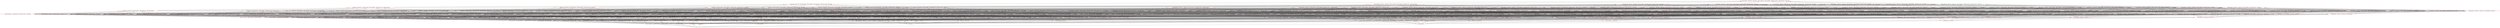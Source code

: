 digraph G {
splines="line"
rankdir=BT
"{'rtable_Released', 'rtable_Price', 'rtable_Genre', 'rtable_Song_Name', 'rtable_CopyRight', 'rtable_Album_Name', 'rtable_Artist_Name', 'rtable_Time'}" [shape=box];
"set()" [shape=box];
"set()" [color=green];
"set()" -> "{'rtable_Song_Name'}";
"set()" -> "{'rtable_Artist_Name'}";
"set()" -> "{'rtable_Album_Name'}";
"set()" -> "{'rtable_Genre'}";
"set()" -> "{'rtable_Price'}";
"set()" -> "{'rtable_CopyRight'}";
"set()" -> "{'rtable_Time'}";
"set()" -> "{'rtable_Released'}";
"{'rtable_Song_Name'}" [color=red];
"{'rtable_Song_Name'}" -> "{'rtable_Song_Name', 'rtable_Artist_Name'}";
"{'rtable_Song_Name'}" -> "{'rtable_Song_Name', 'rtable_Album_Name'}";
"{'rtable_Song_Name'}" -> "{'rtable_Song_Name', 'rtable_Genre'}";
"{'rtable_Song_Name'}" -> "{'rtable_Song_Name', 'rtable_Price'}";
"{'rtable_Song_Name'}" -> "{'rtable_Song_Name', 'rtable_CopyRight'}";
"{'rtable_Song_Name'}" -> "{'rtable_Song_Name', 'rtable_Time'}";
"{'rtable_Song_Name'}" -> "{'rtable_Song_Name', 'rtable_Released'}";
"{'rtable_Artist_Name'}" [color=red];
"{'rtable_Artist_Name'}" -> "{'rtable_Song_Name', 'rtable_Artist_Name'}";
"{'rtable_Artist_Name'}" -> "{'rtable_Album_Name', 'rtable_Artist_Name'}";
"{'rtable_Artist_Name'}" -> "{'rtable_Artist_Name', 'rtable_Genre'}";
"{'rtable_Artist_Name'}" -> "{'rtable_Price', 'rtable_Artist_Name'}";
"{'rtable_Artist_Name'}" -> "{'rtable_CopyRight', 'rtable_Artist_Name'}";
"{'rtable_Artist_Name'}" -> "{'rtable_Artist_Name', 'rtable_Time'}";
"{'rtable_Artist_Name'}" -> "{'rtable_Artist_Name', 'rtable_Released'}";
"{'rtable_Album_Name'}" [color=red];
"{'rtable_Album_Name'}" -> "{'rtable_Song_Name', 'rtable_Album_Name'}";
"{'rtable_Album_Name'}" -> "{'rtable_Album_Name', 'rtable_Artist_Name'}";
"{'rtable_Album_Name'}" -> "{'rtable_Album_Name', 'rtable_Genre'}";
"{'rtable_Album_Name'}" -> "{'rtable_Price', 'rtable_Album_Name'}";
"{'rtable_Album_Name'}" -> "{'rtable_CopyRight', 'rtable_Album_Name'}";
"{'rtable_Album_Name'}" -> "{'rtable_Album_Name', 'rtable_Time'}";
"{'rtable_Album_Name'}" -> "{'rtable_Album_Name', 'rtable_Released'}";
"{'rtable_Genre'}" [color=red];
"{'rtable_Genre'}" -> "{'rtable_Song_Name', 'rtable_Genre'}";
"{'rtable_Genre'}" -> "{'rtable_Artist_Name', 'rtable_Genre'}";
"{'rtable_Genre'}" -> "{'rtable_Album_Name', 'rtable_Genre'}";
"{'rtable_Genre'}" -> "{'rtable_Price', 'rtable_Genre'}";
"{'rtable_Genre'}" -> "{'rtable_CopyRight', 'rtable_Genre'}";
"{'rtable_Genre'}" -> "{'rtable_Genre', 'rtable_Time'}";
"{'rtable_Genre'}" -> "{'rtable_Genre', 'rtable_Released'}";
"{'rtable_Price'}" [color=red];
"{'rtable_Price'}" -> "{'rtable_Song_Name', 'rtable_Price'}";
"{'rtable_Price'}" -> "{'rtable_Price', 'rtable_Artist_Name'}";
"{'rtable_Price'}" -> "{'rtable_Price', 'rtable_Album_Name'}";
"{'rtable_Price'}" -> "{'rtable_Price', 'rtable_Genre'}";
"{'rtable_Price'}" -> "{'rtable_Price', 'rtable_CopyRight'}";
"{'rtable_Price'}" -> "{'rtable_Price', 'rtable_Time'}";
"{'rtable_Price'}" -> "{'rtable_Price', 'rtable_Released'}";
"{'rtable_CopyRight'}" [color=red];
"{'rtable_CopyRight'}" -> "{'rtable_Song_Name', 'rtable_CopyRight'}";
"{'rtable_CopyRight'}" -> "{'rtable_CopyRight', 'rtable_Artist_Name'}";
"{'rtable_CopyRight'}" -> "{'rtable_CopyRight', 'rtable_Album_Name'}";
"{'rtable_CopyRight'}" -> "{'rtable_CopyRight', 'rtable_Genre'}";
"{'rtable_CopyRight'}" -> "{'rtable_Price', 'rtable_CopyRight'}";
"{'rtable_CopyRight'}" -> "{'rtable_CopyRight', 'rtable_Time'}";
"{'rtable_CopyRight'}" -> "{'rtable_CopyRight', 'rtable_Released'}";
"{'rtable_Time'}" [color=red];
"{'rtable_Time'}" -> "{'rtable_Song_Name', 'rtable_Time'}";
"{'rtable_Time'}" -> "{'rtable_Artist_Name', 'rtable_Time'}";
"{'rtable_Time'}" -> "{'rtable_Album_Name', 'rtable_Time'}";
"{'rtable_Time'}" -> "{'rtable_Genre', 'rtable_Time'}";
"{'rtable_Time'}" -> "{'rtable_Price', 'rtable_Time'}";
"{'rtable_Time'}" -> "{'rtable_CopyRight', 'rtable_Time'}";
"{'rtable_Time'}" -> "{'rtable_Released', 'rtable_Time'}";
"{'rtable_Released'}" [color=red];
"{'rtable_Released'}" -> "{'rtable_Song_Name', 'rtable_Released'}";
"{'rtable_Released'}" -> "{'rtable_Artist_Name', 'rtable_Released'}";
"{'rtable_Released'}" -> "{'rtable_Album_Name', 'rtable_Released'}";
"{'rtable_Released'}" -> "{'rtable_Genre', 'rtable_Released'}";
"{'rtable_Released'}" -> "{'rtable_Price', 'rtable_Released'}";
"{'rtable_Released'}" -> "{'rtable_CopyRight', 'rtable_Released'}";
"{'rtable_Released'}" -> "{'rtable_Released', 'rtable_Time'}";
"{'rtable_Song_Name', 'rtable_Artist_Name'}" [color=red];
"{'rtable_Song_Name', 'rtable_Artist_Name'}" -> "{'rtable_Song_Name', 'rtable_Album_Name', 'rtable_Artist_Name'}";
"{'rtable_Song_Name', 'rtable_Artist_Name'}" -> "{'rtable_Song_Name', 'rtable_Artist_Name', 'rtable_Genre'}";
"{'rtable_Song_Name', 'rtable_Artist_Name'}" -> "{'rtable_Song_Name', 'rtable_Price', 'rtable_Artist_Name'}";
"{'rtable_Song_Name', 'rtable_Artist_Name'}" -> "{'rtable_Song_Name', 'rtable_CopyRight', 'rtable_Artist_Name'}";
"{'rtable_Song_Name', 'rtable_Artist_Name'}" -> "{'rtable_Song_Name', 'rtable_Artist_Name', 'rtable_Time'}";
"{'rtable_Song_Name', 'rtable_Artist_Name'}" -> "{'rtable_Song_Name', 'rtable_Artist_Name', 'rtable_Released'}";
"{'rtable_Song_Name', 'rtable_Album_Name'}" [color=red];
"{'rtable_Song_Name', 'rtable_Album_Name'}" -> "{'rtable_Song_Name', 'rtable_Album_Name', 'rtable_Artist_Name'}";
"{'rtable_Song_Name', 'rtable_Album_Name'}" -> "{'rtable_Song_Name', 'rtable_Album_Name', 'rtable_Genre'}";
"{'rtable_Song_Name', 'rtable_Album_Name'}" -> "{'rtable_Song_Name', 'rtable_Price', 'rtable_Album_Name'}";
"{'rtable_Song_Name', 'rtable_Album_Name'}" -> "{'rtable_Song_Name', 'rtable_CopyRight', 'rtable_Album_Name'}";
"{'rtable_Song_Name', 'rtable_Album_Name'}" -> "{'rtable_Song_Name', 'rtable_Album_Name', 'rtable_Time'}";
"{'rtable_Song_Name', 'rtable_Album_Name'}" -> "{'rtable_Song_Name', 'rtable_Album_Name', 'rtable_Released'}";
"{'rtable_Song_Name', 'rtable_Genre'}" [color=red];
"{'rtable_Song_Name', 'rtable_Genre'}" -> "{'rtable_Song_Name', 'rtable_Artist_Name', 'rtable_Genre'}";
"{'rtable_Song_Name', 'rtable_Genre'}" -> "{'rtable_Song_Name', 'rtable_Album_Name', 'rtable_Genre'}";
"{'rtable_Song_Name', 'rtable_Genre'}" -> "{'rtable_Song_Name', 'rtable_Price', 'rtable_Genre'}";
"{'rtable_Song_Name', 'rtable_Genre'}" -> "{'rtable_Song_Name', 'rtable_CopyRight', 'rtable_Genre'}";
"{'rtable_Song_Name', 'rtable_Genre'}" -> "{'rtable_Song_Name', 'rtable_Genre', 'rtable_Time'}";
"{'rtable_Song_Name', 'rtable_Genre'}" -> "{'rtable_Song_Name', 'rtable_Genre', 'rtable_Released'}";
"{'rtable_Song_Name', 'rtable_Price'}" [color=red];
"{'rtable_Song_Name', 'rtable_Price'}" -> "{'rtable_Song_Name', 'rtable_Price', 'rtable_Artist_Name'}";
"{'rtable_Song_Name', 'rtable_Price'}" -> "{'rtable_Song_Name', 'rtable_Price', 'rtable_Album_Name'}";
"{'rtable_Song_Name', 'rtable_Price'}" -> "{'rtable_Song_Name', 'rtable_Price', 'rtable_Genre'}";
"{'rtable_Song_Name', 'rtable_Price'}" -> "{'rtable_Song_Name', 'rtable_Price', 'rtable_CopyRight'}";
"{'rtable_Song_Name', 'rtable_Price'}" -> "{'rtable_Song_Name', 'rtable_Price', 'rtable_Time'}";
"{'rtable_Song_Name', 'rtable_Price'}" -> "{'rtable_Song_Name', 'rtable_Price', 'rtable_Released'}";
"{'rtable_Song_Name', 'rtable_CopyRight'}" [color=red];
"{'rtable_Song_Name', 'rtable_CopyRight'}" -> "{'rtable_Song_Name', 'rtable_CopyRight', 'rtable_Artist_Name'}";
"{'rtable_Song_Name', 'rtable_CopyRight'}" -> "{'rtable_Song_Name', 'rtable_CopyRight', 'rtable_Album_Name'}";
"{'rtable_Song_Name', 'rtable_CopyRight'}" -> "{'rtable_Song_Name', 'rtable_CopyRight', 'rtable_Genre'}";
"{'rtable_Song_Name', 'rtable_CopyRight'}" -> "{'rtable_Song_Name', 'rtable_Price', 'rtable_CopyRight'}";
"{'rtable_Song_Name', 'rtable_CopyRight'}" -> "{'rtable_Song_Name', 'rtable_CopyRight', 'rtable_Time'}";
"{'rtable_Song_Name', 'rtable_CopyRight'}" -> "{'rtable_Song_Name', 'rtable_CopyRight', 'rtable_Released'}";
"{'rtable_Song_Name', 'rtable_Time'}" [color=red];
"{'rtable_Song_Name', 'rtable_Time'}" -> "{'rtable_Song_Name', 'rtable_Artist_Name', 'rtable_Time'}";
"{'rtable_Song_Name', 'rtable_Time'}" -> "{'rtable_Song_Name', 'rtable_Album_Name', 'rtable_Time'}";
"{'rtable_Song_Name', 'rtable_Time'}" -> "{'rtable_Song_Name', 'rtable_Genre', 'rtable_Time'}";
"{'rtable_Song_Name', 'rtable_Time'}" -> "{'rtable_Song_Name', 'rtable_Price', 'rtable_Time'}";
"{'rtable_Song_Name', 'rtable_Time'}" -> "{'rtable_Song_Name', 'rtable_CopyRight', 'rtable_Time'}";
"{'rtable_Song_Name', 'rtable_Time'}" -> "{'rtable_Released', 'rtable_Song_Name', 'rtable_Time'}";
"{'rtable_Song_Name', 'rtable_Released'}" [color=red];
"{'rtable_Song_Name', 'rtable_Released'}" -> "{'rtable_Song_Name', 'rtable_Artist_Name', 'rtable_Released'}";
"{'rtable_Song_Name', 'rtable_Released'}" -> "{'rtable_Song_Name', 'rtable_Album_Name', 'rtable_Released'}";
"{'rtable_Song_Name', 'rtable_Released'}" -> "{'rtable_Song_Name', 'rtable_Genre', 'rtable_Released'}";
"{'rtable_Song_Name', 'rtable_Released'}" -> "{'rtable_Song_Name', 'rtable_Price', 'rtable_Released'}";
"{'rtable_Song_Name', 'rtable_Released'}" -> "{'rtable_Song_Name', 'rtable_CopyRight', 'rtable_Released'}";
"{'rtable_Song_Name', 'rtable_Released'}" -> "{'rtable_Released', 'rtable_Song_Name', 'rtable_Time'}";
"{'rtable_Album_Name', 'rtable_Artist_Name'}" [color=red];
"{'rtable_Album_Name', 'rtable_Artist_Name'}" -> "{'rtable_Song_Name', 'rtable_Album_Name', 'rtable_Artist_Name'}";
"{'rtable_Album_Name', 'rtable_Artist_Name'}" -> "{'rtable_Album_Name', 'rtable_Artist_Name', 'rtable_Genre'}";
"{'rtable_Album_Name', 'rtable_Artist_Name'}" -> "{'rtable_Price', 'rtable_Album_Name', 'rtable_Artist_Name'}";
"{'rtable_Album_Name', 'rtable_Artist_Name'}" -> "{'rtable_CopyRight', 'rtable_Album_Name', 'rtable_Artist_Name'}";
"{'rtable_Album_Name', 'rtable_Artist_Name'}" -> "{'rtable_Album_Name', 'rtable_Artist_Name', 'rtable_Time'}";
"{'rtable_Album_Name', 'rtable_Artist_Name'}" -> "{'rtable_Album_Name', 'rtable_Artist_Name', 'rtable_Released'}";
"{'rtable_Artist_Name', 'rtable_Genre'}" [color=red];
"{'rtable_Artist_Name', 'rtable_Genre'}" -> "{'rtable_Song_Name', 'rtable_Artist_Name', 'rtable_Genre'}";
"{'rtable_Artist_Name', 'rtable_Genre'}" -> "{'rtable_Album_Name', 'rtable_Artist_Name', 'rtable_Genre'}";
"{'rtable_Artist_Name', 'rtable_Genre'}" -> "{'rtable_Price', 'rtable_Artist_Name', 'rtable_Genre'}";
"{'rtable_Artist_Name', 'rtable_Genre'}" -> "{'rtable_CopyRight', 'rtable_Artist_Name', 'rtable_Genre'}";
"{'rtable_Artist_Name', 'rtable_Genre'}" -> "{'rtable_Artist_Name', 'rtable_Genre', 'rtable_Time'}";
"{'rtable_Artist_Name', 'rtable_Genre'}" -> "{'rtable_Artist_Name', 'rtable_Genre', 'rtable_Released'}";
"{'rtable_Price', 'rtable_Artist_Name'}" [color=red];
"{'rtable_Price', 'rtable_Artist_Name'}" -> "{'rtable_Song_Name', 'rtable_Price', 'rtable_Artist_Name'}";
"{'rtable_Price', 'rtable_Artist_Name'}" -> "{'rtable_Price', 'rtable_Album_Name', 'rtable_Artist_Name'}";
"{'rtable_Price', 'rtable_Artist_Name'}" -> "{'rtable_Price', 'rtable_Artist_Name', 'rtable_Genre'}";
"{'rtable_Price', 'rtable_Artist_Name'}" -> "{'rtable_Price', 'rtable_Artist_Name', 'rtable_CopyRight'}";
"{'rtable_Price', 'rtable_Artist_Name'}" -> "{'rtable_Price', 'rtable_Artist_Name', 'rtable_Time'}";
"{'rtable_Price', 'rtable_Artist_Name'}" -> "{'rtable_Price', 'rtable_Artist_Name', 'rtable_Released'}";
"{'rtable_CopyRight', 'rtable_Artist_Name'}" [color=red];
"{'rtable_CopyRight', 'rtable_Artist_Name'}" -> "{'rtable_Song_Name', 'rtable_CopyRight', 'rtable_Artist_Name'}";
"{'rtable_CopyRight', 'rtable_Artist_Name'}" -> "{'rtable_CopyRight', 'rtable_Album_Name', 'rtable_Artist_Name'}";
"{'rtable_CopyRight', 'rtable_Artist_Name'}" -> "{'rtable_CopyRight', 'rtable_Artist_Name', 'rtable_Genre'}";
"{'rtable_CopyRight', 'rtable_Artist_Name'}" -> "{'rtable_Price', 'rtable_Artist_Name', 'rtable_CopyRight'}";
"{'rtable_CopyRight', 'rtable_Artist_Name'}" -> "{'rtable_CopyRight', 'rtable_Artist_Name', 'rtable_Time'}";
"{'rtable_CopyRight', 'rtable_Artist_Name'}" -> "{'rtable_CopyRight', 'rtable_Artist_Name', 'rtable_Released'}";
"{'rtable_Artist_Name', 'rtable_Time'}" [color=red];
"{'rtable_Artist_Name', 'rtable_Time'}" -> "{'rtable_Song_Name', 'rtable_Artist_Name', 'rtable_Time'}";
"{'rtable_Artist_Name', 'rtable_Time'}" -> "{'rtable_Album_Name', 'rtable_Artist_Name', 'rtable_Time'}";
"{'rtable_Artist_Name', 'rtable_Time'}" -> "{'rtable_Artist_Name', 'rtable_Genre', 'rtable_Time'}";
"{'rtable_Artist_Name', 'rtable_Time'}" -> "{'rtable_Price', 'rtable_Artist_Name', 'rtable_Time'}";
"{'rtable_Artist_Name', 'rtable_Time'}" -> "{'rtable_CopyRight', 'rtable_Artist_Name', 'rtable_Time'}";
"{'rtable_Artist_Name', 'rtable_Time'}" -> "{'rtable_Released', 'rtable_Artist_Name', 'rtable_Time'}";
"{'rtable_Artist_Name', 'rtable_Released'}" [color=red];
"{'rtable_Artist_Name', 'rtable_Released'}" -> "{'rtable_Song_Name', 'rtable_Artist_Name', 'rtable_Released'}";
"{'rtable_Artist_Name', 'rtable_Released'}" -> "{'rtable_Album_Name', 'rtable_Artist_Name', 'rtable_Released'}";
"{'rtable_Artist_Name', 'rtable_Released'}" -> "{'rtable_Artist_Name', 'rtable_Genre', 'rtable_Released'}";
"{'rtable_Artist_Name', 'rtable_Released'}" -> "{'rtable_Price', 'rtable_Artist_Name', 'rtable_Released'}";
"{'rtable_Artist_Name', 'rtable_Released'}" -> "{'rtable_CopyRight', 'rtable_Artist_Name', 'rtable_Released'}";
"{'rtable_Artist_Name', 'rtable_Released'}" -> "{'rtable_Released', 'rtable_Artist_Name', 'rtable_Time'}";
"{'rtable_Album_Name', 'rtable_Genre'}" [color=red];
"{'rtable_Album_Name', 'rtable_Genre'}" -> "{'rtable_Song_Name', 'rtable_Album_Name', 'rtable_Genre'}";
"{'rtable_Album_Name', 'rtable_Genre'}" -> "{'rtable_Album_Name', 'rtable_Artist_Name', 'rtable_Genre'}";
"{'rtable_Album_Name', 'rtable_Genre'}" -> "{'rtable_Price', 'rtable_Album_Name', 'rtable_Genre'}";
"{'rtable_Album_Name', 'rtable_Genre'}" -> "{'rtable_CopyRight', 'rtable_Album_Name', 'rtable_Genre'}";
"{'rtable_Album_Name', 'rtable_Genre'}" -> "{'rtable_Album_Name', 'rtable_Genre', 'rtable_Time'}";
"{'rtable_Album_Name', 'rtable_Genre'}" -> "{'rtable_Album_Name', 'rtable_Genre', 'rtable_Released'}";
"{'rtable_Price', 'rtable_Album_Name'}" [color=red];
"{'rtable_Price', 'rtable_Album_Name'}" -> "{'rtable_Song_Name', 'rtable_Price', 'rtable_Album_Name'}";
"{'rtable_Price', 'rtable_Album_Name'}" -> "{'rtable_Price', 'rtable_Album_Name', 'rtable_Artist_Name'}";
"{'rtable_Price', 'rtable_Album_Name'}" -> "{'rtable_Price', 'rtable_Album_Name', 'rtable_Genre'}";
"{'rtable_Price', 'rtable_Album_Name'}" -> "{'rtable_Price', 'rtable_Album_Name', 'rtable_CopyRight'}";
"{'rtable_Price', 'rtable_Album_Name'}" -> "{'rtable_Price', 'rtable_Album_Name', 'rtable_Time'}";
"{'rtable_Price', 'rtable_Album_Name'}" -> "{'rtable_Price', 'rtable_Album_Name', 'rtable_Released'}";
"{'rtable_CopyRight', 'rtable_Album_Name'}" [color=red];
"{'rtable_CopyRight', 'rtable_Album_Name'}" -> "{'rtable_Song_Name', 'rtable_CopyRight', 'rtable_Album_Name'}";
"{'rtable_CopyRight', 'rtable_Album_Name'}" -> "{'rtable_CopyRight', 'rtable_Album_Name', 'rtable_Artist_Name'}";
"{'rtable_CopyRight', 'rtable_Album_Name'}" -> "{'rtable_CopyRight', 'rtable_Album_Name', 'rtable_Genre'}";
"{'rtable_CopyRight', 'rtable_Album_Name'}" -> "{'rtable_Price', 'rtable_Album_Name', 'rtable_CopyRight'}";
"{'rtable_CopyRight', 'rtable_Album_Name'}" -> "{'rtable_CopyRight', 'rtable_Album_Name', 'rtable_Time'}";
"{'rtable_CopyRight', 'rtable_Album_Name'}" -> "{'rtable_CopyRight', 'rtable_Album_Name', 'rtable_Released'}";
"{'rtable_Album_Name', 'rtable_Time'}" [color=red];
"{'rtable_Album_Name', 'rtable_Time'}" -> "{'rtable_Song_Name', 'rtable_Album_Name', 'rtable_Time'}";
"{'rtable_Album_Name', 'rtable_Time'}" -> "{'rtable_Album_Name', 'rtable_Artist_Name', 'rtable_Time'}";
"{'rtable_Album_Name', 'rtable_Time'}" -> "{'rtable_Album_Name', 'rtable_Genre', 'rtable_Time'}";
"{'rtable_Album_Name', 'rtable_Time'}" -> "{'rtable_Price', 'rtable_Album_Name', 'rtable_Time'}";
"{'rtable_Album_Name', 'rtable_Time'}" -> "{'rtable_CopyRight', 'rtable_Album_Name', 'rtable_Time'}";
"{'rtable_Album_Name', 'rtable_Time'}" -> "{'rtable_Released', 'rtable_Album_Name', 'rtable_Time'}";
"{'rtable_Album_Name', 'rtable_Released'}" [color=red];
"{'rtable_Album_Name', 'rtable_Released'}" -> "{'rtable_Song_Name', 'rtable_Album_Name', 'rtable_Released'}";
"{'rtable_Album_Name', 'rtable_Released'}" -> "{'rtable_Album_Name', 'rtable_Artist_Name', 'rtable_Released'}";
"{'rtable_Album_Name', 'rtable_Released'}" -> "{'rtable_Album_Name', 'rtable_Genre', 'rtable_Released'}";
"{'rtable_Album_Name', 'rtable_Released'}" -> "{'rtable_Price', 'rtable_Album_Name', 'rtable_Released'}";
"{'rtable_Album_Name', 'rtable_Released'}" -> "{'rtable_CopyRight', 'rtable_Album_Name', 'rtable_Released'}";
"{'rtable_Album_Name', 'rtable_Released'}" -> "{'rtable_Released', 'rtable_Album_Name', 'rtable_Time'}";
"{'rtable_Price', 'rtable_Genre'}" [color=red];
"{'rtable_Price', 'rtable_Genre'}" -> "{'rtable_Song_Name', 'rtable_Price', 'rtable_Genre'}";
"{'rtable_Price', 'rtable_Genre'}" -> "{'rtable_Price', 'rtable_Artist_Name', 'rtable_Genre'}";
"{'rtable_Price', 'rtable_Genre'}" -> "{'rtable_Price', 'rtable_Album_Name', 'rtable_Genre'}";
"{'rtable_Price', 'rtable_Genre'}" -> "{'rtable_Price', 'rtable_Genre', 'rtable_CopyRight'}";
"{'rtable_Price', 'rtable_Genre'}" -> "{'rtable_Price', 'rtable_Genre', 'rtable_Time'}";
"{'rtable_Price', 'rtable_Genre'}" -> "{'rtable_Price', 'rtable_Genre', 'rtable_Released'}";
"{'rtable_CopyRight', 'rtable_Genre'}" [color=red];
"{'rtable_CopyRight', 'rtable_Genre'}" -> "{'rtable_Song_Name', 'rtable_CopyRight', 'rtable_Genre'}";
"{'rtable_CopyRight', 'rtable_Genre'}" -> "{'rtable_CopyRight', 'rtable_Artist_Name', 'rtable_Genre'}";
"{'rtable_CopyRight', 'rtable_Genre'}" -> "{'rtable_CopyRight', 'rtable_Album_Name', 'rtable_Genre'}";
"{'rtable_CopyRight', 'rtable_Genre'}" -> "{'rtable_Price', 'rtable_Genre', 'rtable_CopyRight'}";
"{'rtable_CopyRight', 'rtable_Genre'}" -> "{'rtable_CopyRight', 'rtable_Genre', 'rtable_Time'}";
"{'rtable_CopyRight', 'rtable_Genre'}" -> "{'rtable_CopyRight', 'rtable_Genre', 'rtable_Released'}";
"{'rtable_Genre', 'rtable_Time'}" [color=red];
"{'rtable_Genre', 'rtable_Time'}" -> "{'rtable_Song_Name', 'rtable_Genre', 'rtable_Time'}";
"{'rtable_Genre', 'rtable_Time'}" -> "{'rtable_Artist_Name', 'rtable_Genre', 'rtable_Time'}";
"{'rtable_Genre', 'rtable_Time'}" -> "{'rtable_Album_Name', 'rtable_Genre', 'rtable_Time'}";
"{'rtable_Genre', 'rtable_Time'}" -> "{'rtable_Price', 'rtable_Genre', 'rtable_Time'}";
"{'rtable_Genre', 'rtable_Time'}" -> "{'rtable_CopyRight', 'rtable_Genre', 'rtable_Time'}";
"{'rtable_Genre', 'rtable_Time'}" -> "{'rtable_Released', 'rtable_Genre', 'rtable_Time'}";
"{'rtable_Genre', 'rtable_Released'}" [color=red];
"{'rtable_Genre', 'rtable_Released'}" -> "{'rtable_Song_Name', 'rtable_Genre', 'rtable_Released'}";
"{'rtable_Genre', 'rtable_Released'}" -> "{'rtable_Artist_Name', 'rtable_Genre', 'rtable_Released'}";
"{'rtable_Genre', 'rtable_Released'}" -> "{'rtable_Album_Name', 'rtable_Genre', 'rtable_Released'}";
"{'rtable_Genre', 'rtable_Released'}" -> "{'rtable_Price', 'rtable_Genre', 'rtable_Released'}";
"{'rtable_Genre', 'rtable_Released'}" -> "{'rtable_CopyRight', 'rtable_Genre', 'rtable_Released'}";
"{'rtable_Genre', 'rtable_Released'}" -> "{'rtable_Released', 'rtable_Genre', 'rtable_Time'}";
"{'rtable_Price', 'rtable_CopyRight'}" [color=red];
"{'rtable_Price', 'rtable_CopyRight'}" -> "{'rtable_Song_Name', 'rtable_Price', 'rtable_CopyRight'}";
"{'rtable_Price', 'rtable_CopyRight'}" -> "{'rtable_Price', 'rtable_Artist_Name', 'rtable_CopyRight'}";
"{'rtable_Price', 'rtable_CopyRight'}" -> "{'rtable_Price', 'rtable_Album_Name', 'rtable_CopyRight'}";
"{'rtable_Price', 'rtable_CopyRight'}" -> "{'rtable_Price', 'rtable_Genre', 'rtable_CopyRight'}";
"{'rtable_Price', 'rtable_CopyRight'}" -> "{'rtable_Price', 'rtable_Time', 'rtable_CopyRight'}";
"{'rtable_Price', 'rtable_CopyRight'}" -> "{'rtable_Released', 'rtable_Price', 'rtable_CopyRight'}";
"{'rtable_Price', 'rtable_Time'}" [color=red];
"{'rtable_Price', 'rtable_Time'}" -> "{'rtable_Song_Name', 'rtable_Price', 'rtable_Time'}";
"{'rtable_Price', 'rtable_Time'}" -> "{'rtable_Price', 'rtable_Artist_Name', 'rtable_Time'}";
"{'rtable_Price', 'rtable_Time'}" -> "{'rtable_Price', 'rtable_Album_Name', 'rtable_Time'}";
"{'rtable_Price', 'rtable_Time'}" -> "{'rtable_Price', 'rtable_Genre', 'rtable_Time'}";
"{'rtable_Price', 'rtable_Time'}" -> "{'rtable_Price', 'rtable_Time', 'rtable_CopyRight'}";
"{'rtable_Price', 'rtable_Time'}" -> "{'rtable_Released', 'rtable_Price', 'rtable_Time'}";
"{'rtable_Price', 'rtable_Released'}" [color=red];
"{'rtable_Price', 'rtable_Released'}" -> "{'rtable_Song_Name', 'rtable_Price', 'rtable_Released'}";
"{'rtable_Price', 'rtable_Released'}" -> "{'rtable_Price', 'rtable_Artist_Name', 'rtable_Released'}";
"{'rtable_Price', 'rtable_Released'}" -> "{'rtable_Price', 'rtable_Album_Name', 'rtable_Released'}";
"{'rtable_Price', 'rtable_Released'}" -> "{'rtable_Price', 'rtable_Genre', 'rtable_Released'}";
"{'rtable_Price', 'rtable_Released'}" -> "{'rtable_Released', 'rtable_Price', 'rtable_CopyRight'}";
"{'rtable_Price', 'rtable_Released'}" -> "{'rtable_Released', 'rtable_Price', 'rtable_Time'}";
"{'rtable_CopyRight', 'rtable_Time'}" [color=red];
"{'rtable_CopyRight', 'rtable_Time'}" -> "{'rtable_Song_Name', 'rtable_CopyRight', 'rtable_Time'}";
"{'rtable_CopyRight', 'rtable_Time'}" -> "{'rtable_CopyRight', 'rtable_Artist_Name', 'rtable_Time'}";
"{'rtable_CopyRight', 'rtable_Time'}" -> "{'rtable_CopyRight', 'rtable_Album_Name', 'rtable_Time'}";
"{'rtable_CopyRight', 'rtable_Time'}" -> "{'rtable_CopyRight', 'rtable_Genre', 'rtable_Time'}";
"{'rtable_CopyRight', 'rtable_Time'}" -> "{'rtable_Price', 'rtable_Time', 'rtable_CopyRight'}";
"{'rtable_CopyRight', 'rtable_Time'}" -> "{'rtable_Released', 'rtable_CopyRight', 'rtable_Time'}";
"{'rtable_CopyRight', 'rtable_Released'}" [color=red];
"{'rtable_CopyRight', 'rtable_Released'}" -> "{'rtable_Song_Name', 'rtable_CopyRight', 'rtable_Released'}";
"{'rtable_CopyRight', 'rtable_Released'}" -> "{'rtable_CopyRight', 'rtable_Artist_Name', 'rtable_Released'}";
"{'rtable_CopyRight', 'rtable_Released'}" -> "{'rtable_CopyRight', 'rtable_Album_Name', 'rtable_Released'}";
"{'rtable_CopyRight', 'rtable_Released'}" -> "{'rtable_CopyRight', 'rtable_Genre', 'rtable_Released'}";
"{'rtable_CopyRight', 'rtable_Released'}" -> "{'rtable_Released', 'rtable_Price', 'rtable_CopyRight'}";
"{'rtable_CopyRight', 'rtable_Released'}" -> "{'rtable_Released', 'rtable_CopyRight', 'rtable_Time'}";
"{'rtable_Released', 'rtable_Time'}" [color=red];
"{'rtable_Released', 'rtable_Time'}" -> "{'rtable_Released', 'rtable_Song_Name', 'rtable_Time'}";
"{'rtable_Released', 'rtable_Time'}" -> "{'rtable_Released', 'rtable_Artist_Name', 'rtable_Time'}";
"{'rtable_Released', 'rtable_Time'}" -> "{'rtable_Released', 'rtable_Album_Name', 'rtable_Time'}";
"{'rtable_Released', 'rtable_Time'}" -> "{'rtable_Released', 'rtable_Genre', 'rtable_Time'}";
"{'rtable_Released', 'rtable_Time'}" -> "{'rtable_Released', 'rtable_Price', 'rtable_Time'}";
"{'rtable_Released', 'rtable_Time'}" -> "{'rtable_Released', 'rtable_CopyRight', 'rtable_Time'}";
"{'rtable_Song_Name', 'rtable_Album_Name', 'rtable_Artist_Name'}" [color=red];
"{'rtable_Song_Name', 'rtable_Album_Name', 'rtable_Artist_Name'}" -> "{'rtable_Song_Name', 'rtable_Album_Name', 'rtable_Artist_Name', 'rtable_Genre'}";
"{'rtable_Song_Name', 'rtable_Album_Name', 'rtable_Artist_Name'}" -> "{'rtable_Song_Name', 'rtable_Price', 'rtable_Album_Name', 'rtable_Artist_Name'}";
"{'rtable_Song_Name', 'rtable_Album_Name', 'rtable_Artist_Name'}" -> "{'rtable_Song_Name', 'rtable_CopyRight', 'rtable_Album_Name', 'rtable_Artist_Name'}";
"{'rtable_Song_Name', 'rtable_Album_Name', 'rtable_Artist_Name'}" -> "{'rtable_Song_Name', 'rtable_Album_Name', 'rtable_Artist_Name', 'rtable_Time'}";
"{'rtable_Song_Name', 'rtable_Album_Name', 'rtable_Artist_Name'}" -> "{'rtable_Song_Name', 'rtable_Album_Name', 'rtable_Artist_Name', 'rtable_Released'}";
"{'rtable_Song_Name', 'rtable_Artist_Name', 'rtable_Genre'}" [color=red];
"{'rtable_Song_Name', 'rtable_Artist_Name', 'rtable_Genre'}" -> "{'rtable_Song_Name', 'rtable_Album_Name', 'rtable_Artist_Name', 'rtable_Genre'}";
"{'rtable_Song_Name', 'rtable_Artist_Name', 'rtable_Genre'}" -> "{'rtable_Song_Name', 'rtable_Price', 'rtable_Artist_Name', 'rtable_Genre'}";
"{'rtable_Song_Name', 'rtable_Artist_Name', 'rtable_Genre'}" -> "{'rtable_Song_Name', 'rtable_CopyRight', 'rtable_Artist_Name', 'rtable_Genre'}";
"{'rtable_Song_Name', 'rtable_Artist_Name', 'rtable_Genre'}" -> "{'rtable_Song_Name', 'rtable_Artist_Name', 'rtable_Genre', 'rtable_Time'}";
"{'rtable_Song_Name', 'rtable_Artist_Name', 'rtable_Genre'}" -> "{'rtable_Song_Name', 'rtable_Artist_Name', 'rtable_Genre', 'rtable_Released'}";
"{'rtable_Song_Name', 'rtable_Price', 'rtable_Artist_Name'}" [color=red];
"{'rtable_Song_Name', 'rtable_Price', 'rtable_Artist_Name'}" -> "{'rtable_Song_Name', 'rtable_Price', 'rtable_Album_Name', 'rtable_Artist_Name'}";
"{'rtable_Song_Name', 'rtable_Price', 'rtable_Artist_Name'}" -> "{'rtable_Song_Name', 'rtable_Price', 'rtable_Artist_Name', 'rtable_Genre'}";
"{'rtable_Song_Name', 'rtable_Price', 'rtable_Artist_Name'}" -> "{'rtable_Song_Name', 'rtable_Price', 'rtable_Artist_Name', 'rtable_CopyRight'}";
"{'rtable_Song_Name', 'rtable_Price', 'rtable_Artist_Name'}" -> "{'rtable_Song_Name', 'rtable_Price', 'rtable_Artist_Name', 'rtable_Time'}";
"{'rtable_Song_Name', 'rtable_Price', 'rtable_Artist_Name'}" -> "{'rtable_Song_Name', 'rtable_Price', 'rtable_Artist_Name', 'rtable_Released'}";
"{'rtable_Song_Name', 'rtable_CopyRight', 'rtable_Artist_Name'}" [color=red];
"{'rtable_Song_Name', 'rtable_CopyRight', 'rtable_Artist_Name'}" -> "{'rtable_Song_Name', 'rtable_CopyRight', 'rtable_Album_Name', 'rtable_Artist_Name'}";
"{'rtable_Song_Name', 'rtable_CopyRight', 'rtable_Artist_Name'}" -> "{'rtable_Song_Name', 'rtable_CopyRight', 'rtable_Artist_Name', 'rtable_Genre'}";
"{'rtable_Song_Name', 'rtable_CopyRight', 'rtable_Artist_Name'}" -> "{'rtable_Song_Name', 'rtable_Price', 'rtable_Artist_Name', 'rtable_CopyRight'}";
"{'rtable_Song_Name', 'rtable_CopyRight', 'rtable_Artist_Name'}" -> "{'rtable_Song_Name', 'rtable_CopyRight', 'rtable_Artist_Name', 'rtable_Time'}";
"{'rtable_Song_Name', 'rtable_CopyRight', 'rtable_Artist_Name'}" -> "{'rtable_Song_Name', 'rtable_CopyRight', 'rtable_Artist_Name', 'rtable_Released'}";
"{'rtable_Song_Name', 'rtable_Artist_Name', 'rtable_Time'}" [color=red];
"{'rtable_Song_Name', 'rtable_Artist_Name', 'rtable_Time'}" -> "{'rtable_Song_Name', 'rtable_Album_Name', 'rtable_Artist_Name', 'rtable_Time'}";
"{'rtable_Song_Name', 'rtable_Artist_Name', 'rtable_Time'}" -> "{'rtable_Song_Name', 'rtable_Artist_Name', 'rtable_Genre', 'rtable_Time'}";
"{'rtable_Song_Name', 'rtable_Artist_Name', 'rtable_Time'}" -> "{'rtable_Song_Name', 'rtable_Price', 'rtable_Artist_Name', 'rtable_Time'}";
"{'rtable_Song_Name', 'rtable_Artist_Name', 'rtable_Time'}" -> "{'rtable_Song_Name', 'rtable_CopyRight', 'rtable_Artist_Name', 'rtable_Time'}";
"{'rtable_Song_Name', 'rtable_Artist_Name', 'rtable_Time'}" -> "{'rtable_Released', 'rtable_Song_Name', 'rtable_Artist_Name', 'rtable_Time'}";
"{'rtable_Song_Name', 'rtable_Artist_Name', 'rtable_Released'}" [color=red];
"{'rtable_Song_Name', 'rtable_Artist_Name', 'rtable_Released'}" -> "{'rtable_Song_Name', 'rtable_Album_Name', 'rtable_Artist_Name', 'rtable_Released'}";
"{'rtable_Song_Name', 'rtable_Artist_Name', 'rtable_Released'}" -> "{'rtable_Song_Name', 'rtable_Artist_Name', 'rtable_Genre', 'rtable_Released'}";
"{'rtable_Song_Name', 'rtable_Artist_Name', 'rtable_Released'}" -> "{'rtable_Song_Name', 'rtable_Price', 'rtable_Artist_Name', 'rtable_Released'}";
"{'rtable_Song_Name', 'rtable_Artist_Name', 'rtable_Released'}" -> "{'rtable_Song_Name', 'rtable_CopyRight', 'rtable_Artist_Name', 'rtable_Released'}";
"{'rtable_Song_Name', 'rtable_Artist_Name', 'rtable_Released'}" -> "{'rtable_Released', 'rtable_Song_Name', 'rtable_Artist_Name', 'rtable_Time'}";
"{'rtable_Song_Name', 'rtable_Album_Name', 'rtable_Genre'}" [color=red];
"{'rtable_Song_Name', 'rtable_Album_Name', 'rtable_Genre'}" -> "{'rtable_Song_Name', 'rtable_Album_Name', 'rtable_Artist_Name', 'rtable_Genre'}";
"{'rtable_Song_Name', 'rtable_Album_Name', 'rtable_Genre'}" -> "{'rtable_Song_Name', 'rtable_Price', 'rtable_Album_Name', 'rtable_Genre'}";
"{'rtable_Song_Name', 'rtable_Album_Name', 'rtable_Genre'}" -> "{'rtable_Song_Name', 'rtable_CopyRight', 'rtable_Album_Name', 'rtable_Genre'}";
"{'rtable_Song_Name', 'rtable_Album_Name', 'rtable_Genre'}" -> "{'rtable_Song_Name', 'rtable_Album_Name', 'rtable_Genre', 'rtable_Time'}";
"{'rtable_Song_Name', 'rtable_Album_Name', 'rtable_Genre'}" -> "{'rtable_Song_Name', 'rtable_Album_Name', 'rtable_Genre', 'rtable_Released'}";
"{'rtable_Song_Name', 'rtable_Price', 'rtable_Album_Name'}" [color=red];
"{'rtable_Song_Name', 'rtable_Price', 'rtable_Album_Name'}" -> "{'rtable_Song_Name', 'rtable_Price', 'rtable_Album_Name', 'rtable_Artist_Name'}";
"{'rtable_Song_Name', 'rtable_Price', 'rtable_Album_Name'}" -> "{'rtable_Song_Name', 'rtable_Price', 'rtable_Album_Name', 'rtable_Genre'}";
"{'rtable_Song_Name', 'rtable_Price', 'rtable_Album_Name'}" -> "{'rtable_Song_Name', 'rtable_Price', 'rtable_Album_Name', 'rtable_CopyRight'}";
"{'rtable_Song_Name', 'rtable_Price', 'rtable_Album_Name'}" -> "{'rtable_Song_Name', 'rtable_Price', 'rtable_Album_Name', 'rtable_Time'}";
"{'rtable_Song_Name', 'rtable_Price', 'rtable_Album_Name'}" -> "{'rtable_Song_Name', 'rtable_Price', 'rtable_Album_Name', 'rtable_Released'}";
"{'rtable_Song_Name', 'rtable_CopyRight', 'rtable_Album_Name'}" [color=red];
"{'rtable_Song_Name', 'rtable_CopyRight', 'rtable_Album_Name'}" -> "{'rtable_Song_Name', 'rtable_CopyRight', 'rtable_Album_Name', 'rtable_Artist_Name'}";
"{'rtable_Song_Name', 'rtable_CopyRight', 'rtable_Album_Name'}" -> "{'rtable_Song_Name', 'rtable_CopyRight', 'rtable_Album_Name', 'rtable_Genre'}";
"{'rtable_Song_Name', 'rtable_CopyRight', 'rtable_Album_Name'}" -> "{'rtable_Song_Name', 'rtable_Price', 'rtable_Album_Name', 'rtable_CopyRight'}";
"{'rtable_Song_Name', 'rtable_CopyRight', 'rtable_Album_Name'}" -> "{'rtable_Song_Name', 'rtable_CopyRight', 'rtable_Album_Name', 'rtable_Time'}";
"{'rtable_Song_Name', 'rtable_CopyRight', 'rtable_Album_Name'}" -> "{'rtable_Song_Name', 'rtable_CopyRight', 'rtable_Album_Name', 'rtable_Released'}";
"{'rtable_Song_Name', 'rtable_Album_Name', 'rtable_Time'}" [color=red];
"{'rtable_Song_Name', 'rtable_Album_Name', 'rtable_Time'}" -> "{'rtable_Song_Name', 'rtable_Album_Name', 'rtable_Artist_Name', 'rtable_Time'}";
"{'rtable_Song_Name', 'rtable_Album_Name', 'rtable_Time'}" -> "{'rtable_Song_Name', 'rtable_Album_Name', 'rtable_Genre', 'rtable_Time'}";
"{'rtable_Song_Name', 'rtable_Album_Name', 'rtable_Time'}" -> "{'rtable_Song_Name', 'rtable_Price', 'rtable_Album_Name', 'rtable_Time'}";
"{'rtable_Song_Name', 'rtable_Album_Name', 'rtable_Time'}" -> "{'rtable_Song_Name', 'rtable_CopyRight', 'rtable_Album_Name', 'rtable_Time'}";
"{'rtable_Song_Name', 'rtable_Album_Name', 'rtable_Time'}" -> "{'rtable_Released', 'rtable_Song_Name', 'rtable_Album_Name', 'rtable_Time'}";
"{'rtable_Song_Name', 'rtable_Album_Name', 'rtable_Released'}" [color=red];
"{'rtable_Song_Name', 'rtable_Album_Name', 'rtable_Released'}" -> "{'rtable_Song_Name', 'rtable_Album_Name', 'rtable_Artist_Name', 'rtable_Released'}";
"{'rtable_Song_Name', 'rtable_Album_Name', 'rtable_Released'}" -> "{'rtable_Song_Name', 'rtable_Album_Name', 'rtable_Genre', 'rtable_Released'}";
"{'rtable_Song_Name', 'rtable_Album_Name', 'rtable_Released'}" -> "{'rtable_Song_Name', 'rtable_Price', 'rtable_Album_Name', 'rtable_Released'}";
"{'rtable_Song_Name', 'rtable_Album_Name', 'rtable_Released'}" -> "{'rtable_Song_Name', 'rtable_CopyRight', 'rtable_Album_Name', 'rtable_Released'}";
"{'rtable_Song_Name', 'rtable_Album_Name', 'rtable_Released'}" -> "{'rtable_Released', 'rtable_Song_Name', 'rtable_Album_Name', 'rtable_Time'}";
"{'rtable_Song_Name', 'rtable_Price', 'rtable_Genre'}" [color=red];
"{'rtable_Song_Name', 'rtable_Price', 'rtable_Genre'}" -> "{'rtable_Song_Name', 'rtable_Price', 'rtable_Artist_Name', 'rtable_Genre'}";
"{'rtable_Song_Name', 'rtable_Price', 'rtable_Genre'}" -> "{'rtable_Song_Name', 'rtable_Price', 'rtable_Album_Name', 'rtable_Genre'}";
"{'rtable_Song_Name', 'rtable_Price', 'rtable_Genre'}" -> "{'rtable_Song_Name', 'rtable_Price', 'rtable_Genre', 'rtable_CopyRight'}";
"{'rtable_Song_Name', 'rtable_Price', 'rtable_Genre'}" -> "{'rtable_Song_Name', 'rtable_Price', 'rtable_Genre', 'rtable_Time'}";
"{'rtable_Song_Name', 'rtable_Price', 'rtable_Genre'}" -> "{'rtable_Song_Name', 'rtable_Price', 'rtable_Genre', 'rtable_Released'}";
"{'rtable_Song_Name', 'rtable_CopyRight', 'rtable_Genre'}" [color=red];
"{'rtable_Song_Name', 'rtable_CopyRight', 'rtable_Genre'}" -> "{'rtable_Song_Name', 'rtable_CopyRight', 'rtable_Artist_Name', 'rtable_Genre'}";
"{'rtable_Song_Name', 'rtable_CopyRight', 'rtable_Genre'}" -> "{'rtable_Song_Name', 'rtable_CopyRight', 'rtable_Album_Name', 'rtable_Genre'}";
"{'rtable_Song_Name', 'rtable_CopyRight', 'rtable_Genre'}" -> "{'rtable_Song_Name', 'rtable_Price', 'rtable_Genre', 'rtable_CopyRight'}";
"{'rtable_Song_Name', 'rtable_CopyRight', 'rtable_Genre'}" -> "{'rtable_Song_Name', 'rtable_CopyRight', 'rtable_Genre', 'rtable_Time'}";
"{'rtable_Song_Name', 'rtable_CopyRight', 'rtable_Genre'}" -> "{'rtable_Song_Name', 'rtable_CopyRight', 'rtable_Genre', 'rtable_Released'}";
"{'rtable_Song_Name', 'rtable_Genre', 'rtable_Time'}" [color=red];
"{'rtable_Song_Name', 'rtable_Genre', 'rtable_Time'}" -> "{'rtable_Song_Name', 'rtable_Artist_Name', 'rtable_Genre', 'rtable_Time'}";
"{'rtable_Song_Name', 'rtable_Genre', 'rtable_Time'}" -> "{'rtable_Song_Name', 'rtable_Album_Name', 'rtable_Genre', 'rtable_Time'}";
"{'rtable_Song_Name', 'rtable_Genre', 'rtable_Time'}" -> "{'rtable_Song_Name', 'rtable_Price', 'rtable_Genre', 'rtable_Time'}";
"{'rtable_Song_Name', 'rtable_Genre', 'rtable_Time'}" -> "{'rtable_Song_Name', 'rtable_CopyRight', 'rtable_Genre', 'rtable_Time'}";
"{'rtable_Song_Name', 'rtable_Genre', 'rtable_Time'}" -> "{'rtable_Released', 'rtable_Song_Name', 'rtable_Genre', 'rtable_Time'}";
"{'rtable_Song_Name', 'rtable_Genre', 'rtable_Released'}" [color=red];
"{'rtable_Song_Name', 'rtable_Genre', 'rtable_Released'}" -> "{'rtable_Song_Name', 'rtable_Artist_Name', 'rtable_Genre', 'rtable_Released'}";
"{'rtable_Song_Name', 'rtable_Genre', 'rtable_Released'}" -> "{'rtable_Song_Name', 'rtable_Album_Name', 'rtable_Genre', 'rtable_Released'}";
"{'rtable_Song_Name', 'rtable_Genre', 'rtable_Released'}" -> "{'rtable_Song_Name', 'rtable_Price', 'rtable_Genre', 'rtable_Released'}";
"{'rtable_Song_Name', 'rtable_Genre', 'rtable_Released'}" -> "{'rtable_Song_Name', 'rtable_CopyRight', 'rtable_Genre', 'rtable_Released'}";
"{'rtable_Song_Name', 'rtable_Genre', 'rtable_Released'}" -> "{'rtable_Released', 'rtable_Song_Name', 'rtable_Genre', 'rtable_Time'}";
"{'rtable_Song_Name', 'rtable_Price', 'rtable_CopyRight'}" [color=red];
"{'rtable_Song_Name', 'rtable_Price', 'rtable_CopyRight'}" -> "{'rtable_Song_Name', 'rtable_Price', 'rtable_Artist_Name', 'rtable_CopyRight'}";
"{'rtable_Song_Name', 'rtable_Price', 'rtable_CopyRight'}" -> "{'rtable_Song_Name', 'rtable_Price', 'rtable_Album_Name', 'rtable_CopyRight'}";
"{'rtable_Song_Name', 'rtable_Price', 'rtable_CopyRight'}" -> "{'rtable_Song_Name', 'rtable_Price', 'rtable_Genre', 'rtable_CopyRight'}";
"{'rtable_Song_Name', 'rtable_Price', 'rtable_CopyRight'}" -> "{'rtable_Song_Name', 'rtable_Price', 'rtable_Time', 'rtable_CopyRight'}";
"{'rtable_Song_Name', 'rtable_Price', 'rtable_CopyRight'}" -> "{'rtable_Released', 'rtable_Song_Name', 'rtable_Price', 'rtable_CopyRight'}";
"{'rtable_Song_Name', 'rtable_Price', 'rtable_Time'}" [color=red];
"{'rtable_Song_Name', 'rtable_Price', 'rtable_Time'}" -> "{'rtable_Song_Name', 'rtable_Price', 'rtable_Artist_Name', 'rtable_Time'}";
"{'rtable_Song_Name', 'rtable_Price', 'rtable_Time'}" -> "{'rtable_Song_Name', 'rtable_Price', 'rtable_Album_Name', 'rtable_Time'}";
"{'rtable_Song_Name', 'rtable_Price', 'rtable_Time'}" -> "{'rtable_Song_Name', 'rtable_Price', 'rtable_Genre', 'rtable_Time'}";
"{'rtable_Song_Name', 'rtable_Price', 'rtable_Time'}" -> "{'rtable_Song_Name', 'rtable_Price', 'rtable_Time', 'rtable_CopyRight'}";
"{'rtable_Song_Name', 'rtable_Price', 'rtable_Time'}" -> "{'rtable_Released', 'rtable_Song_Name', 'rtable_Price', 'rtable_Time'}";
"{'rtable_Song_Name', 'rtable_Price', 'rtable_Released'}" [color=red];
"{'rtable_Song_Name', 'rtable_Price', 'rtable_Released'}" -> "{'rtable_Song_Name', 'rtable_Price', 'rtable_Artist_Name', 'rtable_Released'}";
"{'rtable_Song_Name', 'rtable_Price', 'rtable_Released'}" -> "{'rtable_Song_Name', 'rtable_Price', 'rtable_Album_Name', 'rtable_Released'}";
"{'rtable_Song_Name', 'rtable_Price', 'rtable_Released'}" -> "{'rtable_Song_Name', 'rtable_Price', 'rtable_Genre', 'rtable_Released'}";
"{'rtable_Song_Name', 'rtable_Price', 'rtable_Released'}" -> "{'rtable_Released', 'rtable_Song_Name', 'rtable_Price', 'rtable_CopyRight'}";
"{'rtable_Song_Name', 'rtable_Price', 'rtable_Released'}" -> "{'rtable_Released', 'rtable_Song_Name', 'rtable_Price', 'rtable_Time'}";
"{'rtable_Song_Name', 'rtable_CopyRight', 'rtable_Time'}" [color=red];
"{'rtable_Song_Name', 'rtable_CopyRight', 'rtable_Time'}" -> "{'rtable_Song_Name', 'rtable_CopyRight', 'rtable_Artist_Name', 'rtable_Time'}";
"{'rtable_Song_Name', 'rtable_CopyRight', 'rtable_Time'}" -> "{'rtable_Song_Name', 'rtable_CopyRight', 'rtable_Album_Name', 'rtable_Time'}";
"{'rtable_Song_Name', 'rtable_CopyRight', 'rtable_Time'}" -> "{'rtable_Song_Name', 'rtable_CopyRight', 'rtable_Genre', 'rtable_Time'}";
"{'rtable_Song_Name', 'rtable_CopyRight', 'rtable_Time'}" -> "{'rtable_Song_Name', 'rtable_Price', 'rtable_Time', 'rtable_CopyRight'}";
"{'rtable_Song_Name', 'rtable_CopyRight', 'rtable_Time'}" -> "{'rtable_Released', 'rtable_Song_Name', 'rtable_CopyRight', 'rtable_Time'}";
"{'rtable_Song_Name', 'rtable_CopyRight', 'rtable_Released'}" [color=red];
"{'rtable_Song_Name', 'rtable_CopyRight', 'rtable_Released'}" -> "{'rtable_Song_Name', 'rtable_CopyRight', 'rtable_Artist_Name', 'rtable_Released'}";
"{'rtable_Song_Name', 'rtable_CopyRight', 'rtable_Released'}" -> "{'rtable_Song_Name', 'rtable_CopyRight', 'rtable_Album_Name', 'rtable_Released'}";
"{'rtable_Song_Name', 'rtable_CopyRight', 'rtable_Released'}" -> "{'rtable_Song_Name', 'rtable_CopyRight', 'rtable_Genre', 'rtable_Released'}";
"{'rtable_Song_Name', 'rtable_CopyRight', 'rtable_Released'}" -> "{'rtable_Released', 'rtable_Song_Name', 'rtable_Price', 'rtable_CopyRight'}";
"{'rtable_Song_Name', 'rtable_CopyRight', 'rtable_Released'}" -> "{'rtable_Released', 'rtable_Song_Name', 'rtable_CopyRight', 'rtable_Time'}";
"{'rtable_Released', 'rtable_Song_Name', 'rtable_Time'}" [color=red];
"{'rtable_Released', 'rtable_Song_Name', 'rtable_Time'}" -> "{'rtable_Released', 'rtable_Song_Name', 'rtable_Artist_Name', 'rtable_Time'}";
"{'rtable_Released', 'rtable_Song_Name', 'rtable_Time'}" -> "{'rtable_Released', 'rtable_Song_Name', 'rtable_Album_Name', 'rtable_Time'}";
"{'rtable_Released', 'rtable_Song_Name', 'rtable_Time'}" -> "{'rtable_Released', 'rtable_Song_Name', 'rtable_Genre', 'rtable_Time'}";
"{'rtable_Released', 'rtable_Song_Name', 'rtable_Time'}" -> "{'rtable_Released', 'rtable_Song_Name', 'rtable_Price', 'rtable_Time'}";
"{'rtable_Released', 'rtable_Song_Name', 'rtable_Time'}" -> "{'rtable_Released', 'rtable_Song_Name', 'rtable_CopyRight', 'rtable_Time'}";
"{'rtable_Album_Name', 'rtable_Artist_Name', 'rtable_Genre'}" [color=red];
"{'rtable_Album_Name', 'rtable_Artist_Name', 'rtable_Genre'}" -> "{'rtable_Song_Name', 'rtable_Album_Name', 'rtable_Artist_Name', 'rtable_Genre'}";
"{'rtable_Album_Name', 'rtable_Artist_Name', 'rtable_Genre'}" -> "{'rtable_Price', 'rtable_Album_Name', 'rtable_Artist_Name', 'rtable_Genre'}";
"{'rtable_Album_Name', 'rtable_Artist_Name', 'rtable_Genre'}" -> "{'rtable_CopyRight', 'rtable_Album_Name', 'rtable_Artist_Name', 'rtable_Genre'}";
"{'rtable_Album_Name', 'rtable_Artist_Name', 'rtable_Genre'}" -> "{'rtable_Album_Name', 'rtable_Artist_Name', 'rtable_Genre', 'rtable_Time'}";
"{'rtable_Album_Name', 'rtable_Artist_Name', 'rtable_Genre'}" -> "{'rtable_Album_Name', 'rtable_Artist_Name', 'rtable_Genre', 'rtable_Released'}";
"{'rtable_Price', 'rtable_Album_Name', 'rtable_Artist_Name'}" [color=red];
"{'rtable_Price', 'rtable_Album_Name', 'rtable_Artist_Name'}" -> "{'rtable_Song_Name', 'rtable_Price', 'rtable_Album_Name', 'rtable_Artist_Name'}";
"{'rtable_Price', 'rtable_Album_Name', 'rtable_Artist_Name'}" -> "{'rtable_Price', 'rtable_Album_Name', 'rtable_Artist_Name', 'rtable_Genre'}";
"{'rtable_Price', 'rtable_Album_Name', 'rtable_Artist_Name'}" -> "{'rtable_Price', 'rtable_Album_Name', 'rtable_Artist_Name', 'rtable_CopyRight'}";
"{'rtable_Price', 'rtable_Album_Name', 'rtable_Artist_Name'}" -> "{'rtable_Price', 'rtable_Album_Name', 'rtable_Artist_Name', 'rtable_Time'}";
"{'rtable_Price', 'rtable_Album_Name', 'rtable_Artist_Name'}" -> "{'rtable_Price', 'rtable_Album_Name', 'rtable_Artist_Name', 'rtable_Released'}";
"{'rtable_CopyRight', 'rtable_Album_Name', 'rtable_Artist_Name'}" [color=red];
"{'rtable_CopyRight', 'rtable_Album_Name', 'rtable_Artist_Name'}" -> "{'rtable_Song_Name', 'rtable_CopyRight', 'rtable_Album_Name', 'rtable_Artist_Name'}";
"{'rtable_CopyRight', 'rtable_Album_Name', 'rtable_Artist_Name'}" -> "{'rtable_CopyRight', 'rtable_Album_Name', 'rtable_Artist_Name', 'rtable_Genre'}";
"{'rtable_CopyRight', 'rtable_Album_Name', 'rtable_Artist_Name'}" -> "{'rtable_Price', 'rtable_Album_Name', 'rtable_Artist_Name', 'rtable_CopyRight'}";
"{'rtable_CopyRight', 'rtable_Album_Name', 'rtable_Artist_Name'}" -> "{'rtable_CopyRight', 'rtable_Album_Name', 'rtable_Artist_Name', 'rtable_Time'}";
"{'rtable_CopyRight', 'rtable_Album_Name', 'rtable_Artist_Name'}" -> "{'rtable_CopyRight', 'rtable_Album_Name', 'rtable_Artist_Name', 'rtable_Released'}";
"{'rtable_Album_Name', 'rtable_Artist_Name', 'rtable_Time'}" [color=red];
"{'rtable_Album_Name', 'rtable_Artist_Name', 'rtable_Time'}" -> "{'rtable_Song_Name', 'rtable_Album_Name', 'rtable_Artist_Name', 'rtable_Time'}";
"{'rtable_Album_Name', 'rtable_Artist_Name', 'rtable_Time'}" -> "{'rtable_Album_Name', 'rtable_Artist_Name', 'rtable_Genre', 'rtable_Time'}";
"{'rtable_Album_Name', 'rtable_Artist_Name', 'rtable_Time'}" -> "{'rtable_Price', 'rtable_Album_Name', 'rtable_Artist_Name', 'rtable_Time'}";
"{'rtable_Album_Name', 'rtable_Artist_Name', 'rtable_Time'}" -> "{'rtable_CopyRight', 'rtable_Album_Name', 'rtable_Artist_Name', 'rtable_Time'}";
"{'rtable_Album_Name', 'rtable_Artist_Name', 'rtable_Time'}" -> "{'rtable_Released', 'rtable_Album_Name', 'rtable_Artist_Name', 'rtable_Time'}";
"{'rtable_Album_Name', 'rtable_Artist_Name', 'rtable_Released'}" [color=red];
"{'rtable_Album_Name', 'rtable_Artist_Name', 'rtable_Released'}" -> "{'rtable_Song_Name', 'rtable_Album_Name', 'rtable_Artist_Name', 'rtable_Released'}";
"{'rtable_Album_Name', 'rtable_Artist_Name', 'rtable_Released'}" -> "{'rtable_Album_Name', 'rtable_Artist_Name', 'rtable_Genre', 'rtable_Released'}";
"{'rtable_Album_Name', 'rtable_Artist_Name', 'rtable_Released'}" -> "{'rtable_Price', 'rtable_Album_Name', 'rtable_Artist_Name', 'rtable_Released'}";
"{'rtable_Album_Name', 'rtable_Artist_Name', 'rtable_Released'}" -> "{'rtable_CopyRight', 'rtable_Album_Name', 'rtable_Artist_Name', 'rtable_Released'}";
"{'rtable_Album_Name', 'rtable_Artist_Name', 'rtable_Released'}" -> "{'rtable_Released', 'rtable_Album_Name', 'rtable_Artist_Name', 'rtable_Time'}";
"{'rtable_Price', 'rtable_Artist_Name', 'rtable_Genre'}" [color=red];
"{'rtable_Price', 'rtable_Artist_Name', 'rtable_Genre'}" -> "{'rtable_Song_Name', 'rtable_Price', 'rtable_Artist_Name', 'rtable_Genre'}";
"{'rtable_Price', 'rtable_Artist_Name', 'rtable_Genre'}" -> "{'rtable_Price', 'rtable_Album_Name', 'rtable_Artist_Name', 'rtable_Genre'}";
"{'rtable_Price', 'rtable_Artist_Name', 'rtable_Genre'}" -> "{'rtable_Price', 'rtable_Artist_Name', 'rtable_Genre', 'rtable_CopyRight'}";
"{'rtable_Price', 'rtable_Artist_Name', 'rtable_Genre'}" -> "{'rtable_Price', 'rtable_Artist_Name', 'rtable_Genre', 'rtable_Time'}";
"{'rtable_Price', 'rtable_Artist_Name', 'rtable_Genre'}" -> "{'rtable_Price', 'rtable_Artist_Name', 'rtable_Genre', 'rtable_Released'}";
"{'rtable_CopyRight', 'rtable_Artist_Name', 'rtable_Genre'}" [color=red];
"{'rtable_CopyRight', 'rtable_Artist_Name', 'rtable_Genre'}" -> "{'rtable_Song_Name', 'rtable_CopyRight', 'rtable_Artist_Name', 'rtable_Genre'}";
"{'rtable_CopyRight', 'rtable_Artist_Name', 'rtable_Genre'}" -> "{'rtable_CopyRight', 'rtable_Album_Name', 'rtable_Artist_Name', 'rtable_Genre'}";
"{'rtable_CopyRight', 'rtable_Artist_Name', 'rtable_Genre'}" -> "{'rtable_Price', 'rtable_Artist_Name', 'rtable_Genre', 'rtable_CopyRight'}";
"{'rtable_CopyRight', 'rtable_Artist_Name', 'rtable_Genre'}" -> "{'rtable_CopyRight', 'rtable_Artist_Name', 'rtable_Genre', 'rtable_Time'}";
"{'rtable_CopyRight', 'rtable_Artist_Name', 'rtable_Genre'}" -> "{'rtable_CopyRight', 'rtable_Artist_Name', 'rtable_Genre', 'rtable_Released'}";
"{'rtable_Artist_Name', 'rtable_Genre', 'rtable_Time'}" [color=red];
"{'rtable_Artist_Name', 'rtable_Genre', 'rtable_Time'}" -> "{'rtable_Song_Name', 'rtable_Artist_Name', 'rtable_Genre', 'rtable_Time'}";
"{'rtable_Artist_Name', 'rtable_Genre', 'rtable_Time'}" -> "{'rtable_Album_Name', 'rtable_Artist_Name', 'rtable_Genre', 'rtable_Time'}";
"{'rtable_Artist_Name', 'rtable_Genre', 'rtable_Time'}" -> "{'rtable_Price', 'rtable_Artist_Name', 'rtable_Genre', 'rtable_Time'}";
"{'rtable_Artist_Name', 'rtable_Genre', 'rtable_Time'}" -> "{'rtable_CopyRight', 'rtable_Artist_Name', 'rtable_Genre', 'rtable_Time'}";
"{'rtable_Artist_Name', 'rtable_Genre', 'rtable_Time'}" -> "{'rtable_Released', 'rtable_Artist_Name', 'rtable_Genre', 'rtable_Time'}";
"{'rtable_Artist_Name', 'rtable_Genre', 'rtable_Released'}" [color=red];
"{'rtable_Artist_Name', 'rtable_Genre', 'rtable_Released'}" -> "{'rtable_Song_Name', 'rtable_Artist_Name', 'rtable_Genre', 'rtable_Released'}";
"{'rtable_Artist_Name', 'rtable_Genre', 'rtable_Released'}" -> "{'rtable_Album_Name', 'rtable_Artist_Name', 'rtable_Genre', 'rtable_Released'}";
"{'rtable_Artist_Name', 'rtable_Genre', 'rtable_Released'}" -> "{'rtable_Price', 'rtable_Artist_Name', 'rtable_Genre', 'rtable_Released'}";
"{'rtable_Artist_Name', 'rtable_Genre', 'rtable_Released'}" -> "{'rtable_CopyRight', 'rtable_Artist_Name', 'rtable_Genre', 'rtable_Released'}";
"{'rtable_Artist_Name', 'rtable_Genre', 'rtable_Released'}" -> "{'rtable_Released', 'rtable_Artist_Name', 'rtable_Genre', 'rtable_Time'}";
"{'rtable_Price', 'rtable_Artist_Name', 'rtable_CopyRight'}" [color=red];
"{'rtable_Price', 'rtable_Artist_Name', 'rtable_CopyRight'}" -> "{'rtable_Song_Name', 'rtable_Price', 'rtable_Artist_Name', 'rtable_CopyRight'}";
"{'rtable_Price', 'rtable_Artist_Name', 'rtable_CopyRight'}" -> "{'rtable_Price', 'rtable_Album_Name', 'rtable_Artist_Name', 'rtable_CopyRight'}";
"{'rtable_Price', 'rtable_Artist_Name', 'rtable_CopyRight'}" -> "{'rtable_Price', 'rtable_Artist_Name', 'rtable_Genre', 'rtable_CopyRight'}";
"{'rtable_Price', 'rtable_Artist_Name', 'rtable_CopyRight'}" -> "{'rtable_Price', 'rtable_Time', 'rtable_Artist_Name', 'rtable_CopyRight'}";
"{'rtable_Price', 'rtable_Artist_Name', 'rtable_CopyRight'}" -> "{'rtable_Released', 'rtable_Price', 'rtable_Artist_Name', 'rtable_CopyRight'}";
"{'rtable_Price', 'rtable_Artist_Name', 'rtable_Time'}" [color=red];
"{'rtable_Price', 'rtable_Artist_Name', 'rtable_Time'}" -> "{'rtable_Song_Name', 'rtable_Price', 'rtable_Artist_Name', 'rtable_Time'}";
"{'rtable_Price', 'rtable_Artist_Name', 'rtable_Time'}" -> "{'rtable_Price', 'rtable_Album_Name', 'rtable_Artist_Name', 'rtable_Time'}";
"{'rtable_Price', 'rtable_Artist_Name', 'rtable_Time'}" -> "{'rtable_Price', 'rtable_Artist_Name', 'rtable_Genre', 'rtable_Time'}";
"{'rtable_Price', 'rtable_Artist_Name', 'rtable_Time'}" -> "{'rtable_Price', 'rtable_Time', 'rtable_Artist_Name', 'rtable_CopyRight'}";
"{'rtable_Price', 'rtable_Artist_Name', 'rtable_Time'}" -> "{'rtable_Released', 'rtable_Price', 'rtable_Artist_Name', 'rtable_Time'}";
"{'rtable_Price', 'rtable_Artist_Name', 'rtable_Released'}" [color=red];
"{'rtable_Price', 'rtable_Artist_Name', 'rtable_Released'}" -> "{'rtable_Song_Name', 'rtable_Price', 'rtable_Artist_Name', 'rtable_Released'}";
"{'rtable_Price', 'rtable_Artist_Name', 'rtable_Released'}" -> "{'rtable_Price', 'rtable_Album_Name', 'rtable_Artist_Name', 'rtable_Released'}";
"{'rtable_Price', 'rtable_Artist_Name', 'rtable_Released'}" -> "{'rtable_Price', 'rtable_Artist_Name', 'rtable_Genre', 'rtable_Released'}";
"{'rtable_Price', 'rtable_Artist_Name', 'rtable_Released'}" -> "{'rtable_Released', 'rtable_Price', 'rtable_Artist_Name', 'rtable_CopyRight'}";
"{'rtable_Price', 'rtable_Artist_Name', 'rtable_Released'}" -> "{'rtable_Released', 'rtable_Price', 'rtable_Artist_Name', 'rtable_Time'}";
"{'rtable_CopyRight', 'rtable_Artist_Name', 'rtable_Time'}" [color=red];
"{'rtable_CopyRight', 'rtable_Artist_Name', 'rtable_Time'}" -> "{'rtable_Song_Name', 'rtable_CopyRight', 'rtable_Artist_Name', 'rtable_Time'}";
"{'rtable_CopyRight', 'rtable_Artist_Name', 'rtable_Time'}" -> "{'rtable_CopyRight', 'rtable_Album_Name', 'rtable_Artist_Name', 'rtable_Time'}";
"{'rtable_CopyRight', 'rtable_Artist_Name', 'rtable_Time'}" -> "{'rtable_CopyRight', 'rtable_Artist_Name', 'rtable_Genre', 'rtable_Time'}";
"{'rtable_CopyRight', 'rtable_Artist_Name', 'rtable_Time'}" -> "{'rtable_Price', 'rtable_Time', 'rtable_Artist_Name', 'rtable_CopyRight'}";
"{'rtable_CopyRight', 'rtable_Artist_Name', 'rtable_Time'}" -> "{'rtable_Released', 'rtable_CopyRight', 'rtable_Artist_Name', 'rtable_Time'}";
"{'rtable_CopyRight', 'rtable_Artist_Name', 'rtable_Released'}" [color=red];
"{'rtable_CopyRight', 'rtable_Artist_Name', 'rtable_Released'}" -> "{'rtable_Song_Name', 'rtable_CopyRight', 'rtable_Artist_Name', 'rtable_Released'}";
"{'rtable_CopyRight', 'rtable_Artist_Name', 'rtable_Released'}" -> "{'rtable_CopyRight', 'rtable_Album_Name', 'rtable_Artist_Name', 'rtable_Released'}";
"{'rtable_CopyRight', 'rtable_Artist_Name', 'rtable_Released'}" -> "{'rtable_CopyRight', 'rtable_Artist_Name', 'rtable_Genre', 'rtable_Released'}";
"{'rtable_CopyRight', 'rtable_Artist_Name', 'rtable_Released'}" -> "{'rtable_Released', 'rtable_Price', 'rtable_Artist_Name', 'rtable_CopyRight'}";
"{'rtable_CopyRight', 'rtable_Artist_Name', 'rtable_Released'}" -> "{'rtable_Released', 'rtable_CopyRight', 'rtable_Artist_Name', 'rtable_Time'}";
"{'rtable_Released', 'rtable_Artist_Name', 'rtable_Time'}" [color=red];
"{'rtable_Released', 'rtable_Artist_Name', 'rtable_Time'}" -> "{'rtable_Released', 'rtable_Song_Name', 'rtable_Artist_Name', 'rtable_Time'}";
"{'rtable_Released', 'rtable_Artist_Name', 'rtable_Time'}" -> "{'rtable_Released', 'rtable_Album_Name', 'rtable_Artist_Name', 'rtable_Time'}";
"{'rtable_Released', 'rtable_Artist_Name', 'rtable_Time'}" -> "{'rtable_Released', 'rtable_Artist_Name', 'rtable_Genre', 'rtable_Time'}";
"{'rtable_Released', 'rtable_Artist_Name', 'rtable_Time'}" -> "{'rtable_Released', 'rtable_Price', 'rtable_Artist_Name', 'rtable_Time'}";
"{'rtable_Released', 'rtable_Artist_Name', 'rtable_Time'}" -> "{'rtable_Released', 'rtable_CopyRight', 'rtable_Artist_Name', 'rtable_Time'}";
"{'rtable_Price', 'rtable_Album_Name', 'rtable_Genre'}" [color=red];
"{'rtable_Price', 'rtable_Album_Name', 'rtable_Genre'}" -> "{'rtable_Song_Name', 'rtable_Price', 'rtable_Album_Name', 'rtable_Genre'}";
"{'rtable_Price', 'rtable_Album_Name', 'rtable_Genre'}" -> "{'rtable_Price', 'rtable_Album_Name', 'rtable_Artist_Name', 'rtable_Genre'}";
"{'rtable_Price', 'rtable_Album_Name', 'rtable_Genre'}" -> "{'rtable_Price', 'rtable_Album_Name', 'rtable_Genre', 'rtable_CopyRight'}";
"{'rtable_Price', 'rtable_Album_Name', 'rtable_Genre'}" -> "{'rtable_Price', 'rtable_Album_Name', 'rtable_Genre', 'rtable_Time'}";
"{'rtable_Price', 'rtable_Album_Name', 'rtable_Genre'}" -> "{'rtable_Price', 'rtable_Album_Name', 'rtable_Genre', 'rtable_Released'}";
"{'rtable_CopyRight', 'rtable_Album_Name', 'rtable_Genre'}" [color=red];
"{'rtable_CopyRight', 'rtable_Album_Name', 'rtable_Genre'}" -> "{'rtable_Song_Name', 'rtable_CopyRight', 'rtable_Album_Name', 'rtable_Genre'}";
"{'rtable_CopyRight', 'rtable_Album_Name', 'rtable_Genre'}" -> "{'rtable_CopyRight', 'rtable_Album_Name', 'rtable_Artist_Name', 'rtable_Genre'}";
"{'rtable_CopyRight', 'rtable_Album_Name', 'rtable_Genre'}" -> "{'rtable_Price', 'rtable_Album_Name', 'rtable_Genre', 'rtable_CopyRight'}";
"{'rtable_CopyRight', 'rtable_Album_Name', 'rtable_Genre'}" -> "{'rtable_CopyRight', 'rtable_Album_Name', 'rtable_Genre', 'rtable_Time'}";
"{'rtable_CopyRight', 'rtable_Album_Name', 'rtable_Genre'}" -> "{'rtable_CopyRight', 'rtable_Album_Name', 'rtable_Genre', 'rtable_Released'}";
"{'rtable_Album_Name', 'rtable_Genre', 'rtable_Time'}" [color=red];
"{'rtable_Album_Name', 'rtable_Genre', 'rtable_Time'}" -> "{'rtable_Song_Name', 'rtable_Album_Name', 'rtable_Genre', 'rtable_Time'}";
"{'rtable_Album_Name', 'rtable_Genre', 'rtable_Time'}" -> "{'rtable_Album_Name', 'rtable_Artist_Name', 'rtable_Genre', 'rtable_Time'}";
"{'rtable_Album_Name', 'rtable_Genre', 'rtable_Time'}" -> "{'rtable_Price', 'rtable_Album_Name', 'rtable_Genre', 'rtable_Time'}";
"{'rtable_Album_Name', 'rtable_Genre', 'rtable_Time'}" -> "{'rtable_CopyRight', 'rtable_Album_Name', 'rtable_Genre', 'rtable_Time'}";
"{'rtable_Album_Name', 'rtable_Genre', 'rtable_Time'}" -> "{'rtable_Released', 'rtable_Album_Name', 'rtable_Genre', 'rtable_Time'}";
"{'rtable_Album_Name', 'rtable_Genre', 'rtable_Released'}" [color=red];
"{'rtable_Album_Name', 'rtable_Genre', 'rtable_Released'}" -> "{'rtable_Song_Name', 'rtable_Album_Name', 'rtable_Genre', 'rtable_Released'}";
"{'rtable_Album_Name', 'rtable_Genre', 'rtable_Released'}" -> "{'rtable_Album_Name', 'rtable_Artist_Name', 'rtable_Genre', 'rtable_Released'}";
"{'rtable_Album_Name', 'rtable_Genre', 'rtable_Released'}" -> "{'rtable_Price', 'rtable_Album_Name', 'rtable_Genre', 'rtable_Released'}";
"{'rtable_Album_Name', 'rtable_Genre', 'rtable_Released'}" -> "{'rtable_CopyRight', 'rtable_Album_Name', 'rtable_Genre', 'rtable_Released'}";
"{'rtable_Album_Name', 'rtable_Genre', 'rtable_Released'}" -> "{'rtable_Released', 'rtable_Album_Name', 'rtable_Genre', 'rtable_Time'}";
"{'rtable_Price', 'rtable_Album_Name', 'rtable_CopyRight'}" [color=red];
"{'rtable_Price', 'rtable_Album_Name', 'rtable_CopyRight'}" -> "{'rtable_Song_Name', 'rtable_Price', 'rtable_Album_Name', 'rtable_CopyRight'}";
"{'rtable_Price', 'rtable_Album_Name', 'rtable_CopyRight'}" -> "{'rtable_Price', 'rtable_Album_Name', 'rtable_Artist_Name', 'rtable_CopyRight'}";
"{'rtable_Price', 'rtable_Album_Name', 'rtable_CopyRight'}" -> "{'rtable_Price', 'rtable_Album_Name', 'rtable_Genre', 'rtable_CopyRight'}";
"{'rtable_Price', 'rtable_Album_Name', 'rtable_CopyRight'}" -> "{'rtable_Price', 'rtable_Album_Name', 'rtable_Time', 'rtable_CopyRight'}";
"{'rtable_Price', 'rtable_Album_Name', 'rtable_CopyRight'}" -> "{'rtable_Released', 'rtable_Price', 'rtable_Album_Name', 'rtable_CopyRight'}";
"{'rtable_Price', 'rtable_Album_Name', 'rtable_Time'}" [color=red];
"{'rtable_Price', 'rtable_Album_Name', 'rtable_Time'}" -> "{'rtable_Song_Name', 'rtable_Price', 'rtable_Album_Name', 'rtable_Time'}";
"{'rtable_Price', 'rtable_Album_Name', 'rtable_Time'}" -> "{'rtable_Price', 'rtable_Album_Name', 'rtable_Artist_Name', 'rtable_Time'}";
"{'rtable_Price', 'rtable_Album_Name', 'rtable_Time'}" -> "{'rtable_Price', 'rtable_Album_Name', 'rtable_Genre', 'rtable_Time'}";
"{'rtable_Price', 'rtable_Album_Name', 'rtable_Time'}" -> "{'rtable_Price', 'rtable_Album_Name', 'rtable_Time', 'rtable_CopyRight'}";
"{'rtable_Price', 'rtable_Album_Name', 'rtable_Time'}" -> "{'rtable_Released', 'rtable_Price', 'rtable_Album_Name', 'rtable_Time'}";
"{'rtable_Price', 'rtable_Album_Name', 'rtable_Released'}" [color=red];
"{'rtable_Price', 'rtable_Album_Name', 'rtable_Released'}" -> "{'rtable_Song_Name', 'rtable_Price', 'rtable_Album_Name', 'rtable_Released'}";
"{'rtable_Price', 'rtable_Album_Name', 'rtable_Released'}" -> "{'rtable_Price', 'rtable_Album_Name', 'rtable_Artist_Name', 'rtable_Released'}";
"{'rtable_Price', 'rtable_Album_Name', 'rtable_Released'}" -> "{'rtable_Price', 'rtable_Album_Name', 'rtable_Genre', 'rtable_Released'}";
"{'rtable_Price', 'rtable_Album_Name', 'rtable_Released'}" -> "{'rtable_Released', 'rtable_Price', 'rtable_Album_Name', 'rtable_CopyRight'}";
"{'rtable_Price', 'rtable_Album_Name', 'rtable_Released'}" -> "{'rtable_Released', 'rtable_Price', 'rtable_Album_Name', 'rtable_Time'}";
"{'rtable_CopyRight', 'rtable_Album_Name', 'rtable_Time'}" [color=red];
"{'rtable_CopyRight', 'rtable_Album_Name', 'rtable_Time'}" -> "{'rtable_Song_Name', 'rtable_CopyRight', 'rtable_Album_Name', 'rtable_Time'}";
"{'rtable_CopyRight', 'rtable_Album_Name', 'rtable_Time'}" -> "{'rtable_CopyRight', 'rtable_Album_Name', 'rtable_Artist_Name', 'rtable_Time'}";
"{'rtable_CopyRight', 'rtable_Album_Name', 'rtable_Time'}" -> "{'rtable_CopyRight', 'rtable_Album_Name', 'rtable_Genre', 'rtable_Time'}";
"{'rtable_CopyRight', 'rtable_Album_Name', 'rtable_Time'}" -> "{'rtable_Price', 'rtable_Album_Name', 'rtable_Time', 'rtable_CopyRight'}";
"{'rtable_CopyRight', 'rtable_Album_Name', 'rtable_Time'}" -> "{'rtable_Released', 'rtable_CopyRight', 'rtable_Album_Name', 'rtable_Time'}";
"{'rtable_CopyRight', 'rtable_Album_Name', 'rtable_Released'}" [color=red];
"{'rtable_CopyRight', 'rtable_Album_Name', 'rtable_Released'}" -> "{'rtable_Song_Name', 'rtable_CopyRight', 'rtable_Album_Name', 'rtable_Released'}";
"{'rtable_CopyRight', 'rtable_Album_Name', 'rtable_Released'}" -> "{'rtable_CopyRight', 'rtable_Album_Name', 'rtable_Artist_Name', 'rtable_Released'}";
"{'rtable_CopyRight', 'rtable_Album_Name', 'rtable_Released'}" -> "{'rtable_CopyRight', 'rtable_Album_Name', 'rtable_Genre', 'rtable_Released'}";
"{'rtable_CopyRight', 'rtable_Album_Name', 'rtable_Released'}" -> "{'rtable_Released', 'rtable_Price', 'rtable_Album_Name', 'rtable_CopyRight'}";
"{'rtable_CopyRight', 'rtable_Album_Name', 'rtable_Released'}" -> "{'rtable_Released', 'rtable_CopyRight', 'rtable_Album_Name', 'rtable_Time'}";
"{'rtable_Released', 'rtable_Album_Name', 'rtable_Time'}" [color=red];
"{'rtable_Released', 'rtable_Album_Name', 'rtable_Time'}" -> "{'rtable_Released', 'rtable_Song_Name', 'rtable_Album_Name', 'rtable_Time'}";
"{'rtable_Released', 'rtable_Album_Name', 'rtable_Time'}" -> "{'rtable_Released', 'rtable_Album_Name', 'rtable_Artist_Name', 'rtable_Time'}";
"{'rtable_Released', 'rtable_Album_Name', 'rtable_Time'}" -> "{'rtable_Released', 'rtable_Album_Name', 'rtable_Genre', 'rtable_Time'}";
"{'rtable_Released', 'rtable_Album_Name', 'rtable_Time'}" -> "{'rtable_Released', 'rtable_Price', 'rtable_Album_Name', 'rtable_Time'}";
"{'rtable_Released', 'rtable_Album_Name', 'rtable_Time'}" -> "{'rtable_Released', 'rtable_CopyRight', 'rtable_Album_Name', 'rtable_Time'}";
"{'rtable_Price', 'rtable_Genre', 'rtable_CopyRight'}" [color=red];
"{'rtable_Price', 'rtable_Genre', 'rtable_CopyRight'}" -> "{'rtable_Song_Name', 'rtable_Price', 'rtable_Genre', 'rtable_CopyRight'}";
"{'rtable_Price', 'rtable_Genre', 'rtable_CopyRight'}" -> "{'rtable_Price', 'rtable_Artist_Name', 'rtable_Genre', 'rtable_CopyRight'}";
"{'rtable_Price', 'rtable_Genre', 'rtable_CopyRight'}" -> "{'rtable_Price', 'rtable_Album_Name', 'rtable_Genre', 'rtable_CopyRight'}";
"{'rtable_Price', 'rtable_Genre', 'rtable_CopyRight'}" -> "{'rtable_Price', 'rtable_Time', 'rtable_Genre', 'rtable_CopyRight'}";
"{'rtable_Price', 'rtable_Genre', 'rtable_CopyRight'}" -> "{'rtable_Released', 'rtable_Price', 'rtable_Genre', 'rtable_CopyRight'}";
"{'rtable_Price', 'rtable_Genre', 'rtable_Time'}" [color=red];
"{'rtable_Price', 'rtable_Genre', 'rtable_Time'}" -> "{'rtable_Song_Name', 'rtable_Price', 'rtable_Genre', 'rtable_Time'}";
"{'rtable_Price', 'rtable_Genre', 'rtable_Time'}" -> "{'rtable_Price', 'rtable_Artist_Name', 'rtable_Genre', 'rtable_Time'}";
"{'rtable_Price', 'rtable_Genre', 'rtable_Time'}" -> "{'rtable_Price', 'rtable_Album_Name', 'rtable_Genre', 'rtable_Time'}";
"{'rtable_Price', 'rtable_Genre', 'rtable_Time'}" -> "{'rtable_Price', 'rtable_Time', 'rtable_Genre', 'rtable_CopyRight'}";
"{'rtable_Price', 'rtable_Genre', 'rtable_Time'}" -> "{'rtable_Released', 'rtable_Price', 'rtable_Genre', 'rtable_Time'}";
"{'rtable_Price', 'rtable_Genre', 'rtable_Released'}" [color=red];
"{'rtable_Price', 'rtable_Genre', 'rtable_Released'}" -> "{'rtable_Song_Name', 'rtable_Price', 'rtable_Genre', 'rtable_Released'}";
"{'rtable_Price', 'rtable_Genre', 'rtable_Released'}" -> "{'rtable_Price', 'rtable_Artist_Name', 'rtable_Genre', 'rtable_Released'}";
"{'rtable_Price', 'rtable_Genre', 'rtable_Released'}" -> "{'rtable_Price', 'rtable_Album_Name', 'rtable_Genre', 'rtable_Released'}";
"{'rtable_Price', 'rtable_Genre', 'rtable_Released'}" -> "{'rtable_Released', 'rtable_Price', 'rtable_Genre', 'rtable_CopyRight'}";
"{'rtable_Price', 'rtable_Genre', 'rtable_Released'}" -> "{'rtable_Released', 'rtable_Price', 'rtable_Genre', 'rtable_Time'}";
"{'rtable_CopyRight', 'rtable_Genre', 'rtable_Time'}" [color=red];
"{'rtable_CopyRight', 'rtable_Genre', 'rtable_Time'}" -> "{'rtable_Song_Name', 'rtable_CopyRight', 'rtable_Genre', 'rtable_Time'}";
"{'rtable_CopyRight', 'rtable_Genre', 'rtable_Time'}" -> "{'rtable_CopyRight', 'rtable_Artist_Name', 'rtable_Genre', 'rtable_Time'}";
"{'rtable_CopyRight', 'rtable_Genre', 'rtable_Time'}" -> "{'rtable_CopyRight', 'rtable_Album_Name', 'rtable_Genre', 'rtable_Time'}";
"{'rtable_CopyRight', 'rtable_Genre', 'rtable_Time'}" -> "{'rtable_Price', 'rtable_Time', 'rtable_Genre', 'rtable_CopyRight'}";
"{'rtable_CopyRight', 'rtable_Genre', 'rtable_Time'}" -> "{'rtable_Released', 'rtable_CopyRight', 'rtable_Genre', 'rtable_Time'}";
"{'rtable_CopyRight', 'rtable_Genre', 'rtable_Released'}" [color=red];
"{'rtable_CopyRight', 'rtable_Genre', 'rtable_Released'}" -> "{'rtable_Song_Name', 'rtable_CopyRight', 'rtable_Genre', 'rtable_Released'}";
"{'rtable_CopyRight', 'rtable_Genre', 'rtable_Released'}" -> "{'rtable_CopyRight', 'rtable_Artist_Name', 'rtable_Genre', 'rtable_Released'}";
"{'rtable_CopyRight', 'rtable_Genre', 'rtable_Released'}" -> "{'rtable_CopyRight', 'rtable_Album_Name', 'rtable_Genre', 'rtable_Released'}";
"{'rtable_CopyRight', 'rtable_Genre', 'rtable_Released'}" -> "{'rtable_Released', 'rtable_Price', 'rtable_Genre', 'rtable_CopyRight'}";
"{'rtable_CopyRight', 'rtable_Genre', 'rtable_Released'}" -> "{'rtable_Released', 'rtable_CopyRight', 'rtable_Genre', 'rtable_Time'}";
"{'rtable_Released', 'rtable_Genre', 'rtable_Time'}" [color=red];
"{'rtable_Released', 'rtable_Genre', 'rtable_Time'}" -> "{'rtable_Released', 'rtable_Song_Name', 'rtable_Genre', 'rtable_Time'}";
"{'rtable_Released', 'rtable_Genre', 'rtable_Time'}" -> "{'rtable_Released', 'rtable_Artist_Name', 'rtable_Genre', 'rtable_Time'}";
"{'rtable_Released', 'rtable_Genre', 'rtable_Time'}" -> "{'rtable_Released', 'rtable_Album_Name', 'rtable_Genre', 'rtable_Time'}";
"{'rtable_Released', 'rtable_Genre', 'rtable_Time'}" -> "{'rtable_Released', 'rtable_Price', 'rtable_Genre', 'rtable_Time'}";
"{'rtable_Released', 'rtable_Genre', 'rtable_Time'}" -> "{'rtable_Released', 'rtable_CopyRight', 'rtable_Genre', 'rtable_Time'}";
"{'rtable_Price', 'rtable_Time', 'rtable_CopyRight'}" [color=red];
"{'rtable_Price', 'rtable_Time', 'rtable_CopyRight'}" -> "{'rtable_Song_Name', 'rtable_Price', 'rtable_Time', 'rtable_CopyRight'}";
"{'rtable_Price', 'rtable_Time', 'rtable_CopyRight'}" -> "{'rtable_Price', 'rtable_Time', 'rtable_Artist_Name', 'rtable_CopyRight'}";
"{'rtable_Price', 'rtable_Time', 'rtable_CopyRight'}" -> "{'rtable_Price', 'rtable_Album_Name', 'rtable_Time', 'rtable_CopyRight'}";
"{'rtable_Price', 'rtable_Time', 'rtable_CopyRight'}" -> "{'rtable_Price', 'rtable_Time', 'rtable_Genre', 'rtable_CopyRight'}";
"{'rtable_Price', 'rtable_Time', 'rtable_CopyRight'}" -> "{'rtable_Released', 'rtable_Price', 'rtable_Time', 'rtable_CopyRight'}";
"{'rtable_Released', 'rtable_Price', 'rtable_CopyRight'}" [color=red];
"{'rtable_Released', 'rtable_Price', 'rtable_CopyRight'}" -> "{'rtable_Released', 'rtable_Song_Name', 'rtable_Price', 'rtable_CopyRight'}";
"{'rtable_Released', 'rtable_Price', 'rtable_CopyRight'}" -> "{'rtable_Released', 'rtable_Price', 'rtable_Artist_Name', 'rtable_CopyRight'}";
"{'rtable_Released', 'rtable_Price', 'rtable_CopyRight'}" -> "{'rtable_Released', 'rtable_Price', 'rtable_Album_Name', 'rtable_CopyRight'}";
"{'rtable_Released', 'rtable_Price', 'rtable_CopyRight'}" -> "{'rtable_Released', 'rtable_Price', 'rtable_Genre', 'rtable_CopyRight'}";
"{'rtable_Released', 'rtable_Price', 'rtable_CopyRight'}" -> "{'rtable_Released', 'rtable_Price', 'rtable_Time', 'rtable_CopyRight'}";
"{'rtable_Released', 'rtable_Price', 'rtable_Time'}" [color=red];
"{'rtable_Released', 'rtable_Price', 'rtable_Time'}" -> "{'rtable_Released', 'rtable_Song_Name', 'rtable_Price', 'rtable_Time'}";
"{'rtable_Released', 'rtable_Price', 'rtable_Time'}" -> "{'rtable_Released', 'rtable_Price', 'rtable_Artist_Name', 'rtable_Time'}";
"{'rtable_Released', 'rtable_Price', 'rtable_Time'}" -> "{'rtable_Released', 'rtable_Price', 'rtable_Album_Name', 'rtable_Time'}";
"{'rtable_Released', 'rtable_Price', 'rtable_Time'}" -> "{'rtable_Released', 'rtable_Price', 'rtable_Genre', 'rtable_Time'}";
"{'rtable_Released', 'rtable_Price', 'rtable_Time'}" -> "{'rtable_Released', 'rtable_Price', 'rtable_Time', 'rtable_CopyRight'}";
"{'rtable_Released', 'rtable_CopyRight', 'rtable_Time'}" [color=red];
"{'rtable_Released', 'rtable_CopyRight', 'rtable_Time'}" -> "{'rtable_Released', 'rtable_Song_Name', 'rtable_CopyRight', 'rtable_Time'}";
"{'rtable_Released', 'rtable_CopyRight', 'rtable_Time'}" -> "{'rtable_Released', 'rtable_CopyRight', 'rtable_Artist_Name', 'rtable_Time'}";
"{'rtable_Released', 'rtable_CopyRight', 'rtable_Time'}" -> "{'rtable_Released', 'rtable_CopyRight', 'rtable_Album_Name', 'rtable_Time'}";
"{'rtable_Released', 'rtable_CopyRight', 'rtable_Time'}" -> "{'rtable_Released', 'rtable_CopyRight', 'rtable_Genre', 'rtable_Time'}";
"{'rtable_Released', 'rtable_CopyRight', 'rtable_Time'}" -> "{'rtable_Released', 'rtable_Price', 'rtable_Time', 'rtable_CopyRight'}";
"{'rtable_Song_Name', 'rtable_Album_Name', 'rtable_Artist_Name', 'rtable_Genre'}" [color=red];
"{'rtable_Song_Name', 'rtable_Album_Name', 'rtable_Artist_Name', 'rtable_Genre'}" -> "{'rtable_Price', 'rtable_Genre', 'rtable_Song_Name', 'rtable_Album_Name', 'rtable_Artist_Name'}";
"{'rtable_Song_Name', 'rtable_Album_Name', 'rtable_Artist_Name', 'rtable_Genre'}" -> "{'rtable_Genre', 'rtable_Song_Name', 'rtable_CopyRight', 'rtable_Album_Name', 'rtable_Artist_Name'}";
"{'rtable_Song_Name', 'rtable_Album_Name', 'rtable_Artist_Name', 'rtable_Genre'}" -> "{'rtable_Genre', 'rtable_Song_Name', 'rtable_Album_Name', 'rtable_Artist_Name', 'rtable_Time'}";
"{'rtable_Song_Name', 'rtable_Album_Name', 'rtable_Artist_Name', 'rtable_Genre'}" -> "{'rtable_Released', 'rtable_Genre', 'rtable_Song_Name', 'rtable_Album_Name', 'rtable_Artist_Name'}";
"{'rtable_Song_Name', 'rtable_Price', 'rtable_Album_Name', 'rtable_Artist_Name'}" [color=red];
"{'rtable_Song_Name', 'rtable_Price', 'rtable_Album_Name', 'rtable_Artist_Name'}" -> "{'rtable_Price', 'rtable_Genre', 'rtable_Song_Name', 'rtable_Album_Name', 'rtable_Artist_Name'}";
"{'rtable_Song_Name', 'rtable_Price', 'rtable_Album_Name', 'rtable_Artist_Name'}" -> "{'rtable_Price', 'rtable_Song_Name', 'rtable_CopyRight', 'rtable_Album_Name', 'rtable_Artist_Name'}";
"{'rtable_Song_Name', 'rtable_Price', 'rtable_Album_Name', 'rtable_Artist_Name'}" -> "{'rtable_Price', 'rtable_Song_Name', 'rtable_Album_Name', 'rtable_Artist_Name', 'rtable_Time'}";
"{'rtable_Song_Name', 'rtable_Price', 'rtable_Album_Name', 'rtable_Artist_Name'}" -> "{'rtable_Released', 'rtable_Price', 'rtable_Song_Name', 'rtable_Album_Name', 'rtable_Artist_Name'}";
"{'rtable_Song_Name', 'rtable_CopyRight', 'rtable_Album_Name', 'rtable_Artist_Name'}" [color=red];
"{'rtable_Song_Name', 'rtable_CopyRight', 'rtable_Album_Name', 'rtable_Artist_Name'}" -> "{'rtable_Genre', 'rtable_Song_Name', 'rtable_CopyRight', 'rtable_Album_Name', 'rtable_Artist_Name'}";
"{'rtable_Song_Name', 'rtable_CopyRight', 'rtable_Album_Name', 'rtable_Artist_Name'}" -> "{'rtable_Price', 'rtable_Song_Name', 'rtable_CopyRight', 'rtable_Album_Name', 'rtable_Artist_Name'}";
"{'rtable_Song_Name', 'rtable_CopyRight', 'rtable_Album_Name', 'rtable_Artist_Name'}" -> "{'rtable_Song_Name', 'rtable_CopyRight', 'rtable_Album_Name', 'rtable_Artist_Name', 'rtable_Time'}";
"{'rtable_Song_Name', 'rtable_CopyRight', 'rtable_Album_Name', 'rtable_Artist_Name'}" -> "{'rtable_Released', 'rtable_Song_Name', 'rtable_CopyRight', 'rtable_Album_Name', 'rtable_Artist_Name'}";
"{'rtable_Song_Name', 'rtable_Album_Name', 'rtable_Artist_Name', 'rtable_Time'}" [color=red];
"{'rtable_Song_Name', 'rtable_Album_Name', 'rtable_Artist_Name', 'rtable_Time'}" -> "{'rtable_Genre', 'rtable_Song_Name', 'rtable_Album_Name', 'rtable_Artist_Name', 'rtable_Time'}";
"{'rtable_Song_Name', 'rtable_Album_Name', 'rtable_Artist_Name', 'rtable_Time'}" -> "{'rtable_Price', 'rtable_Song_Name', 'rtable_Album_Name', 'rtable_Artist_Name', 'rtable_Time'}";
"{'rtable_Song_Name', 'rtable_Album_Name', 'rtable_Artist_Name', 'rtable_Time'}" -> "{'rtable_Song_Name', 'rtable_CopyRight', 'rtable_Album_Name', 'rtable_Artist_Name', 'rtable_Time'}";
"{'rtable_Song_Name', 'rtable_Album_Name', 'rtable_Artist_Name', 'rtable_Time'}" -> "{'rtable_Released', 'rtable_Song_Name', 'rtable_Album_Name', 'rtable_Artist_Name', 'rtable_Time'}";
"{'rtable_Song_Name', 'rtable_Album_Name', 'rtable_Artist_Name', 'rtable_Released'}" [color=red];
"{'rtable_Song_Name', 'rtable_Album_Name', 'rtable_Artist_Name', 'rtable_Released'}" -> "{'rtable_Released', 'rtable_Genre', 'rtable_Song_Name', 'rtable_Album_Name', 'rtable_Artist_Name'}";
"{'rtable_Song_Name', 'rtable_Album_Name', 'rtable_Artist_Name', 'rtable_Released'}" -> "{'rtable_Released', 'rtable_Price', 'rtable_Song_Name', 'rtable_Album_Name', 'rtable_Artist_Name'}";
"{'rtable_Song_Name', 'rtable_Album_Name', 'rtable_Artist_Name', 'rtable_Released'}" -> "{'rtable_Released', 'rtable_Song_Name', 'rtable_CopyRight', 'rtable_Album_Name', 'rtable_Artist_Name'}";
"{'rtable_Song_Name', 'rtable_Album_Name', 'rtable_Artist_Name', 'rtable_Released'}" -> "{'rtable_Released', 'rtable_Song_Name', 'rtable_Album_Name', 'rtable_Artist_Name', 'rtable_Time'}";
"{'rtable_Song_Name', 'rtable_Price', 'rtable_Artist_Name', 'rtable_Genre'}" [color=red];
"{'rtable_Song_Name', 'rtable_Price', 'rtable_Artist_Name', 'rtable_Genre'}" -> "{'rtable_Price', 'rtable_Genre', 'rtable_Song_Name', 'rtable_Album_Name', 'rtable_Artist_Name'}";
"{'rtable_Song_Name', 'rtable_Price', 'rtable_Artist_Name', 'rtable_Genre'}" -> "{'rtable_Price', 'rtable_Genre', 'rtable_Song_Name', 'rtable_CopyRight', 'rtable_Artist_Name'}";
"{'rtable_Song_Name', 'rtable_Price', 'rtable_Artist_Name', 'rtable_Genre'}" -> "{'rtable_Price', 'rtable_Genre', 'rtable_Song_Name', 'rtable_Artist_Name', 'rtable_Time'}";
"{'rtable_Song_Name', 'rtable_Price', 'rtable_Artist_Name', 'rtable_Genre'}" -> "{'rtable_Released', 'rtable_Price', 'rtable_Genre', 'rtable_Song_Name', 'rtable_Artist_Name'}";
"{'rtable_Song_Name', 'rtable_CopyRight', 'rtable_Artist_Name', 'rtable_Genre'}" [color=red];
"{'rtable_Song_Name', 'rtable_CopyRight', 'rtable_Artist_Name', 'rtable_Genre'}" -> "{'rtable_Genre', 'rtable_Song_Name', 'rtable_CopyRight', 'rtable_Album_Name', 'rtable_Artist_Name'}";
"{'rtable_Song_Name', 'rtable_CopyRight', 'rtable_Artist_Name', 'rtable_Genre'}" -> "{'rtable_Price', 'rtable_Genre', 'rtable_Song_Name', 'rtable_CopyRight', 'rtable_Artist_Name'}";
"{'rtable_Song_Name', 'rtable_CopyRight', 'rtable_Artist_Name', 'rtable_Genre'}" -> "{'rtable_Genre', 'rtable_Song_Name', 'rtable_CopyRight', 'rtable_Artist_Name', 'rtable_Time'}";
"{'rtable_Song_Name', 'rtable_CopyRight', 'rtable_Artist_Name', 'rtable_Genre'}" -> "{'rtable_Released', 'rtable_Genre', 'rtable_Song_Name', 'rtable_CopyRight', 'rtable_Artist_Name'}";
"{'rtable_Song_Name', 'rtable_Artist_Name', 'rtable_Genre', 'rtable_Time'}" [color=red];
"{'rtable_Song_Name', 'rtable_Artist_Name', 'rtable_Genre', 'rtable_Time'}" -> "{'rtable_Genre', 'rtable_Song_Name', 'rtable_Album_Name', 'rtable_Artist_Name', 'rtable_Time'}";
"{'rtable_Song_Name', 'rtable_Artist_Name', 'rtable_Genre', 'rtable_Time'}" -> "{'rtable_Price', 'rtable_Genre', 'rtable_Song_Name', 'rtable_Artist_Name', 'rtable_Time'}";
"{'rtable_Song_Name', 'rtable_Artist_Name', 'rtable_Genre', 'rtable_Time'}" -> "{'rtable_Genre', 'rtable_Song_Name', 'rtable_CopyRight', 'rtable_Artist_Name', 'rtable_Time'}";
"{'rtable_Song_Name', 'rtable_Artist_Name', 'rtable_Genre', 'rtable_Time'}" -> "{'rtable_Released', 'rtable_Genre', 'rtable_Song_Name', 'rtable_Artist_Name', 'rtable_Time'}";
"{'rtable_Song_Name', 'rtable_Artist_Name', 'rtable_Genre', 'rtable_Released'}" [color=red];
"{'rtable_Song_Name', 'rtable_Artist_Name', 'rtable_Genre', 'rtable_Released'}" -> "{'rtable_Released', 'rtable_Genre', 'rtable_Song_Name', 'rtable_Album_Name', 'rtable_Artist_Name'}";
"{'rtable_Song_Name', 'rtable_Artist_Name', 'rtable_Genre', 'rtable_Released'}" -> "{'rtable_Released', 'rtable_Price', 'rtable_Genre', 'rtable_Song_Name', 'rtable_Artist_Name'}";
"{'rtable_Song_Name', 'rtable_Artist_Name', 'rtable_Genre', 'rtable_Released'}" -> "{'rtable_Released', 'rtable_Genre', 'rtable_Song_Name', 'rtable_CopyRight', 'rtable_Artist_Name'}";
"{'rtable_Song_Name', 'rtable_Artist_Name', 'rtable_Genre', 'rtable_Released'}" -> "{'rtable_Released', 'rtable_Genre', 'rtable_Song_Name', 'rtable_Artist_Name', 'rtable_Time'}";
"{'rtable_Song_Name', 'rtable_Price', 'rtable_Artist_Name', 'rtable_CopyRight'}" [color=red];
"{'rtable_Song_Name', 'rtable_Price', 'rtable_Artist_Name', 'rtable_CopyRight'}" -> "{'rtable_Price', 'rtable_Song_Name', 'rtable_CopyRight', 'rtable_Album_Name', 'rtable_Artist_Name'}";
"{'rtable_Song_Name', 'rtable_Price', 'rtable_Artist_Name', 'rtable_CopyRight'}" -> "{'rtable_Price', 'rtable_Genre', 'rtable_Song_Name', 'rtable_CopyRight', 'rtable_Artist_Name'}";
"{'rtable_Song_Name', 'rtable_Price', 'rtable_Artist_Name', 'rtable_CopyRight'}" -> "{'rtable_Price', 'rtable_Song_Name', 'rtable_CopyRight', 'rtable_Artist_Name', 'rtable_Time'}";
"{'rtable_Song_Name', 'rtable_Price', 'rtable_Artist_Name', 'rtable_CopyRight'}" -> "{'rtable_Released', 'rtable_Price', 'rtable_Song_Name', 'rtable_CopyRight', 'rtable_Artist_Name'}";
"{'rtable_Song_Name', 'rtable_Price', 'rtable_Artist_Name', 'rtable_Time'}" [color=red];
"{'rtable_Song_Name', 'rtable_Price', 'rtable_Artist_Name', 'rtable_Time'}" -> "{'rtable_Price', 'rtable_Song_Name', 'rtable_Album_Name', 'rtable_Artist_Name', 'rtable_Time'}";
"{'rtable_Song_Name', 'rtable_Price', 'rtable_Artist_Name', 'rtable_Time'}" -> "{'rtable_Price', 'rtable_Genre', 'rtable_Song_Name', 'rtable_Artist_Name', 'rtable_Time'}";
"{'rtable_Song_Name', 'rtable_Price', 'rtable_Artist_Name', 'rtable_Time'}" -> "{'rtable_Price', 'rtable_Song_Name', 'rtable_CopyRight', 'rtable_Artist_Name', 'rtable_Time'}";
"{'rtable_Song_Name', 'rtable_Price', 'rtable_Artist_Name', 'rtable_Time'}" -> "{'rtable_Released', 'rtable_Price', 'rtable_Song_Name', 'rtable_Artist_Name', 'rtable_Time'}";
"{'rtable_Song_Name', 'rtable_Price', 'rtable_Artist_Name', 'rtable_Released'}" [color=red];
"{'rtable_Song_Name', 'rtable_Price', 'rtable_Artist_Name', 'rtable_Released'}" -> "{'rtable_Released', 'rtable_Price', 'rtable_Song_Name', 'rtable_Album_Name', 'rtable_Artist_Name'}";
"{'rtable_Song_Name', 'rtable_Price', 'rtable_Artist_Name', 'rtable_Released'}" -> "{'rtable_Released', 'rtable_Price', 'rtable_Genre', 'rtable_Song_Name', 'rtable_Artist_Name'}";
"{'rtable_Song_Name', 'rtable_Price', 'rtable_Artist_Name', 'rtable_Released'}" -> "{'rtable_Released', 'rtable_Price', 'rtable_Song_Name', 'rtable_CopyRight', 'rtable_Artist_Name'}";
"{'rtable_Song_Name', 'rtable_Price', 'rtable_Artist_Name', 'rtable_Released'}" -> "{'rtable_Released', 'rtable_Price', 'rtable_Song_Name', 'rtable_Artist_Name', 'rtable_Time'}";
"{'rtable_Song_Name', 'rtable_CopyRight', 'rtable_Artist_Name', 'rtable_Time'}" [color=red];
"{'rtable_Song_Name', 'rtable_CopyRight', 'rtable_Artist_Name', 'rtable_Time'}" -> "{'rtable_Song_Name', 'rtable_CopyRight', 'rtable_Album_Name', 'rtable_Artist_Name', 'rtable_Time'}";
"{'rtable_Song_Name', 'rtable_CopyRight', 'rtable_Artist_Name', 'rtable_Time'}" -> "{'rtable_Genre', 'rtable_Song_Name', 'rtable_CopyRight', 'rtable_Artist_Name', 'rtable_Time'}";
"{'rtable_Song_Name', 'rtable_CopyRight', 'rtable_Artist_Name', 'rtable_Time'}" -> "{'rtable_Price', 'rtable_Song_Name', 'rtable_CopyRight', 'rtable_Artist_Name', 'rtable_Time'}";
"{'rtable_Song_Name', 'rtable_CopyRight', 'rtable_Artist_Name', 'rtable_Time'}" -> "{'rtable_Released', 'rtable_Song_Name', 'rtable_CopyRight', 'rtable_Artist_Name', 'rtable_Time'}";
"{'rtable_Song_Name', 'rtable_CopyRight', 'rtable_Artist_Name', 'rtable_Released'}" [color=red];
"{'rtable_Song_Name', 'rtable_CopyRight', 'rtable_Artist_Name', 'rtable_Released'}" -> "{'rtable_Released', 'rtable_Song_Name', 'rtable_CopyRight', 'rtable_Album_Name', 'rtable_Artist_Name'}";
"{'rtable_Song_Name', 'rtable_CopyRight', 'rtable_Artist_Name', 'rtable_Released'}" -> "{'rtable_Released', 'rtable_Genre', 'rtable_Song_Name', 'rtable_CopyRight', 'rtable_Artist_Name'}";
"{'rtable_Song_Name', 'rtable_CopyRight', 'rtable_Artist_Name', 'rtable_Released'}" -> "{'rtable_Released', 'rtable_Price', 'rtable_Song_Name', 'rtable_CopyRight', 'rtable_Artist_Name'}";
"{'rtable_Song_Name', 'rtable_CopyRight', 'rtable_Artist_Name', 'rtable_Released'}" -> "{'rtable_Released', 'rtable_Song_Name', 'rtable_CopyRight', 'rtable_Artist_Name', 'rtable_Time'}";
"{'rtable_Released', 'rtable_Song_Name', 'rtable_Artist_Name', 'rtable_Time'}" [color=red];
"{'rtable_Released', 'rtable_Song_Name', 'rtable_Artist_Name', 'rtable_Time'}" -> "{'rtable_Released', 'rtable_Song_Name', 'rtable_Album_Name', 'rtable_Artist_Name', 'rtable_Time'}";
"{'rtable_Released', 'rtable_Song_Name', 'rtable_Artist_Name', 'rtable_Time'}" -> "{'rtable_Released', 'rtable_Genre', 'rtable_Song_Name', 'rtable_Artist_Name', 'rtable_Time'}";
"{'rtable_Released', 'rtable_Song_Name', 'rtable_Artist_Name', 'rtable_Time'}" -> "{'rtable_Released', 'rtable_Price', 'rtable_Song_Name', 'rtable_Artist_Name', 'rtable_Time'}";
"{'rtable_Released', 'rtable_Song_Name', 'rtable_Artist_Name', 'rtable_Time'}" -> "{'rtable_Released', 'rtable_Song_Name', 'rtable_CopyRight', 'rtable_Artist_Name', 'rtable_Time'}";
"{'rtable_Song_Name', 'rtable_Price', 'rtable_Album_Name', 'rtable_Genre'}" [color=red];
"{'rtable_Song_Name', 'rtable_Price', 'rtable_Album_Name', 'rtable_Genre'}" -> "{'rtable_Price', 'rtable_Genre', 'rtable_Song_Name', 'rtable_Album_Name', 'rtable_Artist_Name'}";
"{'rtable_Song_Name', 'rtable_Price', 'rtable_Album_Name', 'rtable_Genre'}" -> "{'rtable_Price', 'rtable_Genre', 'rtable_Song_Name', 'rtable_CopyRight', 'rtable_Album_Name'}";
"{'rtable_Song_Name', 'rtable_Price', 'rtable_Album_Name', 'rtable_Genre'}" -> "{'rtable_Price', 'rtable_Genre', 'rtable_Song_Name', 'rtable_Album_Name', 'rtable_Time'}";
"{'rtable_Song_Name', 'rtable_Price', 'rtable_Album_Name', 'rtable_Genre'}" -> "{'rtable_Released', 'rtable_Price', 'rtable_Genre', 'rtable_Song_Name', 'rtable_Album_Name'}";
"{'rtable_Song_Name', 'rtable_CopyRight', 'rtable_Album_Name', 'rtable_Genre'}" [color=red];
"{'rtable_Song_Name', 'rtable_CopyRight', 'rtable_Album_Name', 'rtable_Genre'}" -> "{'rtable_Genre', 'rtable_Song_Name', 'rtable_CopyRight', 'rtable_Album_Name', 'rtable_Artist_Name'}";
"{'rtable_Song_Name', 'rtable_CopyRight', 'rtable_Album_Name', 'rtable_Genre'}" -> "{'rtable_Price', 'rtable_Genre', 'rtable_Song_Name', 'rtable_CopyRight', 'rtable_Album_Name'}";
"{'rtable_Song_Name', 'rtable_CopyRight', 'rtable_Album_Name', 'rtable_Genre'}" -> "{'rtable_Genre', 'rtable_Song_Name', 'rtable_CopyRight', 'rtable_Album_Name', 'rtable_Time'}";
"{'rtable_Song_Name', 'rtable_CopyRight', 'rtable_Album_Name', 'rtable_Genre'}" -> "{'rtable_Released', 'rtable_Genre', 'rtable_Song_Name', 'rtable_CopyRight', 'rtable_Album_Name'}";
"{'rtable_Song_Name', 'rtable_Album_Name', 'rtable_Genre', 'rtable_Time'}" [color=red];
"{'rtable_Song_Name', 'rtable_Album_Name', 'rtable_Genre', 'rtable_Time'}" -> "{'rtable_Genre', 'rtable_Song_Name', 'rtable_Album_Name', 'rtable_Artist_Name', 'rtable_Time'}";
"{'rtable_Song_Name', 'rtable_Album_Name', 'rtable_Genre', 'rtable_Time'}" -> "{'rtable_Price', 'rtable_Genre', 'rtable_Song_Name', 'rtable_Album_Name', 'rtable_Time'}";
"{'rtable_Song_Name', 'rtable_Album_Name', 'rtable_Genre', 'rtable_Time'}" -> "{'rtable_Genre', 'rtable_Song_Name', 'rtable_CopyRight', 'rtable_Album_Name', 'rtable_Time'}";
"{'rtable_Song_Name', 'rtable_Album_Name', 'rtable_Genre', 'rtable_Time'}" -> "{'rtable_Released', 'rtable_Genre', 'rtable_Song_Name', 'rtable_Album_Name', 'rtable_Time'}";
"{'rtable_Song_Name', 'rtable_Album_Name', 'rtable_Genre', 'rtable_Released'}" [color=red];
"{'rtable_Song_Name', 'rtable_Album_Name', 'rtable_Genre', 'rtable_Released'}" -> "{'rtable_Released', 'rtable_Genre', 'rtable_Song_Name', 'rtable_Album_Name', 'rtable_Artist_Name'}";
"{'rtable_Song_Name', 'rtable_Album_Name', 'rtable_Genre', 'rtable_Released'}" -> "{'rtable_Released', 'rtable_Price', 'rtable_Genre', 'rtable_Song_Name', 'rtable_Album_Name'}";
"{'rtable_Song_Name', 'rtable_Album_Name', 'rtable_Genre', 'rtable_Released'}" -> "{'rtable_Released', 'rtable_Genre', 'rtable_Song_Name', 'rtable_CopyRight', 'rtable_Album_Name'}";
"{'rtable_Song_Name', 'rtable_Album_Name', 'rtable_Genre', 'rtable_Released'}" -> "{'rtable_Released', 'rtable_Genre', 'rtable_Song_Name', 'rtable_Album_Name', 'rtable_Time'}";
"{'rtable_Song_Name', 'rtable_Price', 'rtable_Album_Name', 'rtable_CopyRight'}" [color=red];
"{'rtable_Song_Name', 'rtable_Price', 'rtable_Album_Name', 'rtable_CopyRight'}" -> "{'rtable_Price', 'rtable_Song_Name', 'rtable_CopyRight', 'rtable_Album_Name', 'rtable_Artist_Name'}";
"{'rtable_Song_Name', 'rtable_Price', 'rtable_Album_Name', 'rtable_CopyRight'}" -> "{'rtable_Price', 'rtable_Genre', 'rtable_Song_Name', 'rtable_CopyRight', 'rtable_Album_Name'}";
"{'rtable_Song_Name', 'rtable_Price', 'rtable_Album_Name', 'rtable_CopyRight'}" -> "{'rtable_Price', 'rtable_Song_Name', 'rtable_CopyRight', 'rtable_Album_Name', 'rtable_Time'}";
"{'rtable_Song_Name', 'rtable_Price', 'rtable_Album_Name', 'rtable_CopyRight'}" -> "{'rtable_Released', 'rtable_Price', 'rtable_Song_Name', 'rtable_CopyRight', 'rtable_Album_Name'}";
"{'rtable_Song_Name', 'rtable_Price', 'rtable_Album_Name', 'rtable_Time'}" [color=red];
"{'rtable_Song_Name', 'rtable_Price', 'rtable_Album_Name', 'rtable_Time'}" -> "{'rtable_Price', 'rtable_Song_Name', 'rtable_Album_Name', 'rtable_Artist_Name', 'rtable_Time'}";
"{'rtable_Song_Name', 'rtable_Price', 'rtable_Album_Name', 'rtable_Time'}" -> "{'rtable_Price', 'rtable_Genre', 'rtable_Song_Name', 'rtable_Album_Name', 'rtable_Time'}";
"{'rtable_Song_Name', 'rtable_Price', 'rtable_Album_Name', 'rtable_Time'}" -> "{'rtable_Price', 'rtable_Song_Name', 'rtable_CopyRight', 'rtable_Album_Name', 'rtable_Time'}";
"{'rtable_Song_Name', 'rtable_Price', 'rtable_Album_Name', 'rtable_Time'}" -> "{'rtable_Released', 'rtable_Price', 'rtable_Song_Name', 'rtable_Album_Name', 'rtable_Time'}";
"{'rtable_Song_Name', 'rtable_Price', 'rtable_Album_Name', 'rtable_Released'}" [color=red];
"{'rtable_Song_Name', 'rtable_Price', 'rtable_Album_Name', 'rtable_Released'}" -> "{'rtable_Released', 'rtable_Price', 'rtable_Song_Name', 'rtable_Album_Name', 'rtable_Artist_Name'}";
"{'rtable_Song_Name', 'rtable_Price', 'rtable_Album_Name', 'rtable_Released'}" -> "{'rtable_Released', 'rtable_Price', 'rtable_Genre', 'rtable_Song_Name', 'rtable_Album_Name'}";
"{'rtable_Song_Name', 'rtable_Price', 'rtable_Album_Name', 'rtable_Released'}" -> "{'rtable_Released', 'rtable_Price', 'rtable_Song_Name', 'rtable_CopyRight', 'rtable_Album_Name'}";
"{'rtable_Song_Name', 'rtable_Price', 'rtable_Album_Name', 'rtable_Released'}" -> "{'rtable_Released', 'rtable_Price', 'rtable_Song_Name', 'rtable_Album_Name', 'rtable_Time'}";
"{'rtable_Song_Name', 'rtable_CopyRight', 'rtable_Album_Name', 'rtable_Time'}" [color=red];
"{'rtable_Song_Name', 'rtable_CopyRight', 'rtable_Album_Name', 'rtable_Time'}" -> "{'rtable_Song_Name', 'rtable_CopyRight', 'rtable_Album_Name', 'rtable_Artist_Name', 'rtable_Time'}";
"{'rtable_Song_Name', 'rtable_CopyRight', 'rtable_Album_Name', 'rtable_Time'}" -> "{'rtable_Genre', 'rtable_Song_Name', 'rtable_CopyRight', 'rtable_Album_Name', 'rtable_Time'}";
"{'rtable_Song_Name', 'rtable_CopyRight', 'rtable_Album_Name', 'rtable_Time'}" -> "{'rtable_Price', 'rtable_Song_Name', 'rtable_CopyRight', 'rtable_Album_Name', 'rtable_Time'}";
"{'rtable_Song_Name', 'rtable_CopyRight', 'rtable_Album_Name', 'rtable_Time'}" -> "{'rtable_Released', 'rtable_Song_Name', 'rtable_CopyRight', 'rtable_Album_Name', 'rtable_Time'}";
"{'rtable_Song_Name', 'rtable_CopyRight', 'rtable_Album_Name', 'rtable_Released'}" [color=red];
"{'rtable_Song_Name', 'rtable_CopyRight', 'rtable_Album_Name', 'rtable_Released'}" -> "{'rtable_Released', 'rtable_Song_Name', 'rtable_CopyRight', 'rtable_Album_Name', 'rtable_Artist_Name'}";
"{'rtable_Song_Name', 'rtable_CopyRight', 'rtable_Album_Name', 'rtable_Released'}" -> "{'rtable_Released', 'rtable_Genre', 'rtable_Song_Name', 'rtable_CopyRight', 'rtable_Album_Name'}";
"{'rtable_Song_Name', 'rtable_CopyRight', 'rtable_Album_Name', 'rtable_Released'}" -> "{'rtable_Released', 'rtable_Price', 'rtable_Song_Name', 'rtable_CopyRight', 'rtable_Album_Name'}";
"{'rtable_Song_Name', 'rtable_CopyRight', 'rtable_Album_Name', 'rtable_Released'}" -> "{'rtable_Released', 'rtable_Song_Name', 'rtable_CopyRight', 'rtable_Album_Name', 'rtable_Time'}";
"{'rtable_Released', 'rtable_Song_Name', 'rtable_Album_Name', 'rtable_Time'}" [color=red];
"{'rtable_Released', 'rtable_Song_Name', 'rtable_Album_Name', 'rtable_Time'}" -> "{'rtable_Released', 'rtable_Song_Name', 'rtable_Album_Name', 'rtable_Artist_Name', 'rtable_Time'}";
"{'rtable_Released', 'rtable_Song_Name', 'rtable_Album_Name', 'rtable_Time'}" -> "{'rtable_Released', 'rtable_Genre', 'rtable_Song_Name', 'rtable_Album_Name', 'rtable_Time'}";
"{'rtable_Released', 'rtable_Song_Name', 'rtable_Album_Name', 'rtable_Time'}" -> "{'rtable_Released', 'rtable_Price', 'rtable_Song_Name', 'rtable_Album_Name', 'rtable_Time'}";
"{'rtable_Released', 'rtable_Song_Name', 'rtable_Album_Name', 'rtable_Time'}" -> "{'rtable_Released', 'rtable_Song_Name', 'rtable_CopyRight', 'rtable_Album_Name', 'rtable_Time'}";
"{'rtable_Song_Name', 'rtable_Price', 'rtable_Genre', 'rtable_CopyRight'}" [color=red];
"{'rtable_Song_Name', 'rtable_Price', 'rtable_Genre', 'rtable_CopyRight'}" -> "{'rtable_Price', 'rtable_Genre', 'rtable_Song_Name', 'rtable_CopyRight', 'rtable_Artist_Name'}";
"{'rtable_Song_Name', 'rtable_Price', 'rtable_Genre', 'rtable_CopyRight'}" -> "{'rtable_Price', 'rtable_Genre', 'rtable_Song_Name', 'rtable_CopyRight', 'rtable_Album_Name'}";
"{'rtable_Song_Name', 'rtable_Price', 'rtable_Genre', 'rtable_CopyRight'}" -> "{'rtable_Price', 'rtable_Genre', 'rtable_Song_Name', 'rtable_CopyRight', 'rtable_Time'}";
"{'rtable_Song_Name', 'rtable_Price', 'rtable_Genre', 'rtable_CopyRight'}" -> "{'rtable_Released', 'rtable_Price', 'rtable_Genre', 'rtable_Song_Name', 'rtable_CopyRight'}";
"{'rtable_Song_Name', 'rtable_Price', 'rtable_Genre', 'rtable_Time'}" [color=red];
"{'rtable_Song_Name', 'rtable_Price', 'rtable_Genre', 'rtable_Time'}" -> "{'rtable_Price', 'rtable_Genre', 'rtable_Song_Name', 'rtable_Artist_Name', 'rtable_Time'}";
"{'rtable_Song_Name', 'rtable_Price', 'rtable_Genre', 'rtable_Time'}" -> "{'rtable_Price', 'rtable_Genre', 'rtable_Song_Name', 'rtable_Album_Name', 'rtable_Time'}";
"{'rtable_Song_Name', 'rtable_Price', 'rtable_Genre', 'rtable_Time'}" -> "{'rtable_Price', 'rtable_Genre', 'rtable_Song_Name', 'rtable_CopyRight', 'rtable_Time'}";
"{'rtable_Song_Name', 'rtable_Price', 'rtable_Genre', 'rtable_Time'}" -> "{'rtable_Released', 'rtable_Price', 'rtable_Genre', 'rtable_Song_Name', 'rtable_Time'}";
"{'rtable_Song_Name', 'rtable_Price', 'rtable_Genre', 'rtable_Released'}" [color=red];
"{'rtable_Song_Name', 'rtable_Price', 'rtable_Genre', 'rtable_Released'}" -> "{'rtable_Released', 'rtable_Price', 'rtable_Genre', 'rtable_Song_Name', 'rtable_Artist_Name'}";
"{'rtable_Song_Name', 'rtable_Price', 'rtable_Genre', 'rtable_Released'}" -> "{'rtable_Released', 'rtable_Price', 'rtable_Genre', 'rtable_Song_Name', 'rtable_Album_Name'}";
"{'rtable_Song_Name', 'rtable_Price', 'rtable_Genre', 'rtable_Released'}" -> "{'rtable_Released', 'rtable_Price', 'rtable_Genre', 'rtable_Song_Name', 'rtable_CopyRight'}";
"{'rtable_Song_Name', 'rtable_Price', 'rtable_Genre', 'rtable_Released'}" -> "{'rtable_Released', 'rtable_Price', 'rtable_Genre', 'rtable_Song_Name', 'rtable_Time'}";
"{'rtable_Song_Name', 'rtable_CopyRight', 'rtable_Genre', 'rtable_Time'}" [color=red];
"{'rtable_Song_Name', 'rtable_CopyRight', 'rtable_Genre', 'rtable_Time'}" -> "{'rtable_Genre', 'rtable_Song_Name', 'rtable_CopyRight', 'rtable_Artist_Name', 'rtable_Time'}";
"{'rtable_Song_Name', 'rtable_CopyRight', 'rtable_Genre', 'rtable_Time'}" -> "{'rtable_Genre', 'rtable_Song_Name', 'rtable_CopyRight', 'rtable_Album_Name', 'rtable_Time'}";
"{'rtable_Song_Name', 'rtable_CopyRight', 'rtable_Genre', 'rtable_Time'}" -> "{'rtable_Price', 'rtable_Genre', 'rtable_Song_Name', 'rtable_CopyRight', 'rtable_Time'}";
"{'rtable_Song_Name', 'rtable_CopyRight', 'rtable_Genre', 'rtable_Time'}" -> "{'rtable_Released', 'rtable_Genre', 'rtable_Song_Name', 'rtable_CopyRight', 'rtable_Time'}";
"{'rtable_Song_Name', 'rtable_CopyRight', 'rtable_Genre', 'rtable_Released'}" [color=red];
"{'rtable_Song_Name', 'rtable_CopyRight', 'rtable_Genre', 'rtable_Released'}" -> "{'rtable_Released', 'rtable_Genre', 'rtable_Song_Name', 'rtable_CopyRight', 'rtable_Artist_Name'}";
"{'rtable_Song_Name', 'rtable_CopyRight', 'rtable_Genre', 'rtable_Released'}" -> "{'rtable_Released', 'rtable_Genre', 'rtable_Song_Name', 'rtable_CopyRight', 'rtable_Album_Name'}";
"{'rtable_Song_Name', 'rtable_CopyRight', 'rtable_Genre', 'rtable_Released'}" -> "{'rtable_Released', 'rtable_Price', 'rtable_Genre', 'rtable_Song_Name', 'rtable_CopyRight'}";
"{'rtable_Song_Name', 'rtable_CopyRight', 'rtable_Genre', 'rtable_Released'}" -> "{'rtable_Released', 'rtable_Genre', 'rtable_Song_Name', 'rtable_CopyRight', 'rtable_Time'}";
"{'rtable_Released', 'rtable_Song_Name', 'rtable_Genre', 'rtable_Time'}" [color=red];
"{'rtable_Released', 'rtable_Song_Name', 'rtable_Genre', 'rtable_Time'}" -> "{'rtable_Released', 'rtable_Genre', 'rtable_Song_Name', 'rtable_Artist_Name', 'rtable_Time'}";
"{'rtable_Released', 'rtable_Song_Name', 'rtable_Genre', 'rtable_Time'}" -> "{'rtable_Released', 'rtable_Genre', 'rtable_Song_Name', 'rtable_Album_Name', 'rtable_Time'}";
"{'rtable_Released', 'rtable_Song_Name', 'rtable_Genre', 'rtable_Time'}" -> "{'rtable_Released', 'rtable_Price', 'rtable_Genre', 'rtable_Song_Name', 'rtable_Time'}";
"{'rtable_Released', 'rtable_Song_Name', 'rtable_Genre', 'rtable_Time'}" -> "{'rtable_Released', 'rtable_Genre', 'rtable_Song_Name', 'rtable_CopyRight', 'rtable_Time'}";
"{'rtable_Song_Name', 'rtable_Price', 'rtable_Time', 'rtable_CopyRight'}" [color=red];
"{'rtable_Song_Name', 'rtable_Price', 'rtable_Time', 'rtable_CopyRight'}" -> "{'rtable_Price', 'rtable_Song_Name', 'rtable_CopyRight', 'rtable_Artist_Name', 'rtable_Time'}";
"{'rtable_Song_Name', 'rtable_Price', 'rtable_Time', 'rtable_CopyRight'}" -> "{'rtable_Price', 'rtable_Song_Name', 'rtable_CopyRight', 'rtable_Album_Name', 'rtable_Time'}";
"{'rtable_Song_Name', 'rtable_Price', 'rtable_Time', 'rtable_CopyRight'}" -> "{'rtable_Price', 'rtable_Genre', 'rtable_Song_Name', 'rtable_CopyRight', 'rtable_Time'}";
"{'rtable_Song_Name', 'rtable_Price', 'rtable_Time', 'rtable_CopyRight'}" -> "{'rtable_Released', 'rtable_Price', 'rtable_Song_Name', 'rtable_CopyRight', 'rtable_Time'}";
"{'rtable_Released', 'rtable_Song_Name', 'rtable_Price', 'rtable_CopyRight'}" [color=red];
"{'rtable_Released', 'rtable_Song_Name', 'rtable_Price', 'rtable_CopyRight'}" -> "{'rtable_Released', 'rtable_Price', 'rtable_Song_Name', 'rtable_CopyRight', 'rtable_Artist_Name'}";
"{'rtable_Released', 'rtable_Song_Name', 'rtable_Price', 'rtable_CopyRight'}" -> "{'rtable_Released', 'rtable_Price', 'rtable_Song_Name', 'rtable_CopyRight', 'rtable_Album_Name'}";
"{'rtable_Released', 'rtable_Song_Name', 'rtable_Price', 'rtable_CopyRight'}" -> "{'rtable_Released', 'rtable_Price', 'rtable_Genre', 'rtable_Song_Name', 'rtable_CopyRight'}";
"{'rtable_Released', 'rtable_Song_Name', 'rtable_Price', 'rtable_CopyRight'}" -> "{'rtable_Released', 'rtable_Price', 'rtable_Song_Name', 'rtable_CopyRight', 'rtable_Time'}";
"{'rtable_Released', 'rtable_Song_Name', 'rtable_Price', 'rtable_Time'}" [color=red];
"{'rtable_Released', 'rtable_Song_Name', 'rtable_Price', 'rtable_Time'}" -> "{'rtable_Released', 'rtable_Price', 'rtable_Song_Name', 'rtable_Artist_Name', 'rtable_Time'}";
"{'rtable_Released', 'rtable_Song_Name', 'rtable_Price', 'rtable_Time'}" -> "{'rtable_Released', 'rtable_Price', 'rtable_Song_Name', 'rtable_Album_Name', 'rtable_Time'}";
"{'rtable_Released', 'rtable_Song_Name', 'rtable_Price', 'rtable_Time'}" -> "{'rtable_Released', 'rtable_Price', 'rtable_Genre', 'rtable_Song_Name', 'rtable_Time'}";
"{'rtable_Released', 'rtable_Song_Name', 'rtable_Price', 'rtable_Time'}" -> "{'rtable_Released', 'rtable_Price', 'rtable_Song_Name', 'rtable_CopyRight', 'rtable_Time'}";
"{'rtable_Released', 'rtable_Song_Name', 'rtable_CopyRight', 'rtable_Time'}" [color=red];
"{'rtable_Released', 'rtable_Song_Name', 'rtable_CopyRight', 'rtable_Time'}" -> "{'rtable_Released', 'rtable_Song_Name', 'rtable_CopyRight', 'rtable_Artist_Name', 'rtable_Time'}";
"{'rtable_Released', 'rtable_Song_Name', 'rtable_CopyRight', 'rtable_Time'}" -> "{'rtable_Released', 'rtable_Song_Name', 'rtable_CopyRight', 'rtable_Album_Name', 'rtable_Time'}";
"{'rtable_Released', 'rtable_Song_Name', 'rtable_CopyRight', 'rtable_Time'}" -> "{'rtable_Released', 'rtable_Genre', 'rtable_Song_Name', 'rtable_CopyRight', 'rtable_Time'}";
"{'rtable_Released', 'rtable_Song_Name', 'rtable_CopyRight', 'rtable_Time'}" -> "{'rtable_Released', 'rtable_Price', 'rtable_Song_Name', 'rtable_CopyRight', 'rtable_Time'}";
"{'rtable_Price', 'rtable_Album_Name', 'rtable_Artist_Name', 'rtable_Genre'}" [color=red];
"{'rtable_Price', 'rtable_Album_Name', 'rtable_Artist_Name', 'rtable_Genre'}" -> "{'rtable_Price', 'rtable_Genre', 'rtable_Song_Name', 'rtable_Album_Name', 'rtable_Artist_Name'}";
"{'rtable_Price', 'rtable_Album_Name', 'rtable_Artist_Name', 'rtable_Genre'}" -> "{'rtable_Price', 'rtable_Genre', 'rtable_CopyRight', 'rtable_Album_Name', 'rtable_Artist_Name'}";
"{'rtable_Price', 'rtable_Album_Name', 'rtable_Artist_Name', 'rtable_Genre'}" -> "{'rtable_Price', 'rtable_Genre', 'rtable_Album_Name', 'rtable_Artist_Name', 'rtable_Time'}";
"{'rtable_Price', 'rtable_Album_Name', 'rtable_Artist_Name', 'rtable_Genre'}" -> "{'rtable_Released', 'rtable_Price', 'rtable_Genre', 'rtable_Album_Name', 'rtable_Artist_Name'}";
"{'rtable_CopyRight', 'rtable_Album_Name', 'rtable_Artist_Name', 'rtable_Genre'}" [color=red];
"{'rtable_CopyRight', 'rtable_Album_Name', 'rtable_Artist_Name', 'rtable_Genre'}" -> "{'rtable_Genre', 'rtable_Song_Name', 'rtable_CopyRight', 'rtable_Album_Name', 'rtable_Artist_Name'}";
"{'rtable_CopyRight', 'rtable_Album_Name', 'rtable_Artist_Name', 'rtable_Genre'}" -> "{'rtable_Price', 'rtable_Genre', 'rtable_CopyRight', 'rtable_Album_Name', 'rtable_Artist_Name'}";
"{'rtable_CopyRight', 'rtable_Album_Name', 'rtable_Artist_Name', 'rtable_Genre'}" -> "{'rtable_Genre', 'rtable_CopyRight', 'rtable_Album_Name', 'rtable_Artist_Name', 'rtable_Time'}";
"{'rtable_CopyRight', 'rtable_Album_Name', 'rtable_Artist_Name', 'rtable_Genre'}" -> "{'rtable_Released', 'rtable_Genre', 'rtable_CopyRight', 'rtable_Album_Name', 'rtable_Artist_Name'}";
"{'rtable_Album_Name', 'rtable_Artist_Name', 'rtable_Genre', 'rtable_Time'}" [color=red];
"{'rtable_Album_Name', 'rtable_Artist_Name', 'rtable_Genre', 'rtable_Time'}" -> "{'rtable_Genre', 'rtable_Song_Name', 'rtable_Album_Name', 'rtable_Artist_Name', 'rtable_Time'}";
"{'rtable_Album_Name', 'rtable_Artist_Name', 'rtable_Genre', 'rtable_Time'}" -> "{'rtable_Price', 'rtable_Genre', 'rtable_Album_Name', 'rtable_Artist_Name', 'rtable_Time'}";
"{'rtable_Album_Name', 'rtable_Artist_Name', 'rtable_Genre', 'rtable_Time'}" -> "{'rtable_Genre', 'rtable_CopyRight', 'rtable_Album_Name', 'rtable_Artist_Name', 'rtable_Time'}";
"{'rtable_Album_Name', 'rtable_Artist_Name', 'rtable_Genre', 'rtable_Time'}" -> "{'rtable_Released', 'rtable_Genre', 'rtable_Album_Name', 'rtable_Artist_Name', 'rtable_Time'}";
"{'rtable_Album_Name', 'rtable_Artist_Name', 'rtable_Genre', 'rtable_Released'}" [color=red];
"{'rtable_Album_Name', 'rtable_Artist_Name', 'rtable_Genre', 'rtable_Released'}" -> "{'rtable_Released', 'rtable_Genre', 'rtable_Song_Name', 'rtable_Album_Name', 'rtable_Artist_Name'}";
"{'rtable_Album_Name', 'rtable_Artist_Name', 'rtable_Genre', 'rtable_Released'}" -> "{'rtable_Released', 'rtable_Price', 'rtable_Genre', 'rtable_Album_Name', 'rtable_Artist_Name'}";
"{'rtable_Album_Name', 'rtable_Artist_Name', 'rtable_Genre', 'rtable_Released'}" -> "{'rtable_Released', 'rtable_Genre', 'rtable_CopyRight', 'rtable_Album_Name', 'rtable_Artist_Name'}";
"{'rtable_Album_Name', 'rtable_Artist_Name', 'rtable_Genre', 'rtable_Released'}" -> "{'rtable_Released', 'rtable_Genre', 'rtable_Album_Name', 'rtable_Artist_Name', 'rtable_Time'}";
"{'rtable_Price', 'rtable_Album_Name', 'rtable_Artist_Name', 'rtable_CopyRight'}" [color=red];
"{'rtable_Price', 'rtable_Album_Name', 'rtable_Artist_Name', 'rtable_CopyRight'}" -> "{'rtable_Price', 'rtable_Song_Name', 'rtable_CopyRight', 'rtable_Album_Name', 'rtable_Artist_Name'}";
"{'rtable_Price', 'rtable_Album_Name', 'rtable_Artist_Name', 'rtable_CopyRight'}" -> "{'rtable_Price', 'rtable_Genre', 'rtable_CopyRight', 'rtable_Album_Name', 'rtable_Artist_Name'}";
"{'rtable_Price', 'rtable_Album_Name', 'rtable_Artist_Name', 'rtable_CopyRight'}" -> "{'rtable_Price', 'rtable_CopyRight', 'rtable_Album_Name', 'rtable_Artist_Name', 'rtable_Time'}";
"{'rtable_Price', 'rtable_Album_Name', 'rtable_Artist_Name', 'rtable_CopyRight'}" -> "{'rtable_Released', 'rtable_Price', 'rtable_CopyRight', 'rtable_Album_Name', 'rtable_Artist_Name'}";
"{'rtable_Price', 'rtable_Album_Name', 'rtable_Artist_Name', 'rtable_Time'}" [color=red];
"{'rtable_Price', 'rtable_Album_Name', 'rtable_Artist_Name', 'rtable_Time'}" -> "{'rtable_Price', 'rtable_Song_Name', 'rtable_Album_Name', 'rtable_Artist_Name', 'rtable_Time'}";
"{'rtable_Price', 'rtable_Album_Name', 'rtable_Artist_Name', 'rtable_Time'}" -> "{'rtable_Price', 'rtable_Genre', 'rtable_Album_Name', 'rtable_Artist_Name', 'rtable_Time'}";
"{'rtable_Price', 'rtable_Album_Name', 'rtable_Artist_Name', 'rtable_Time'}" -> "{'rtable_Price', 'rtable_CopyRight', 'rtable_Album_Name', 'rtable_Artist_Name', 'rtable_Time'}";
"{'rtable_Price', 'rtable_Album_Name', 'rtable_Artist_Name', 'rtable_Time'}" -> "{'rtable_Released', 'rtable_Price', 'rtable_Album_Name', 'rtable_Artist_Name', 'rtable_Time'}";
"{'rtable_Price', 'rtable_Album_Name', 'rtable_Artist_Name', 'rtable_Released'}" [color=red];
"{'rtable_Price', 'rtable_Album_Name', 'rtable_Artist_Name', 'rtable_Released'}" -> "{'rtable_Released', 'rtable_Price', 'rtable_Song_Name', 'rtable_Album_Name', 'rtable_Artist_Name'}";
"{'rtable_Price', 'rtable_Album_Name', 'rtable_Artist_Name', 'rtable_Released'}" -> "{'rtable_Released', 'rtable_Price', 'rtable_Genre', 'rtable_Album_Name', 'rtable_Artist_Name'}";
"{'rtable_Price', 'rtable_Album_Name', 'rtable_Artist_Name', 'rtable_Released'}" -> "{'rtable_Released', 'rtable_Price', 'rtable_CopyRight', 'rtable_Album_Name', 'rtable_Artist_Name'}";
"{'rtable_Price', 'rtable_Album_Name', 'rtable_Artist_Name', 'rtable_Released'}" -> "{'rtable_Released', 'rtable_Price', 'rtable_Album_Name', 'rtable_Artist_Name', 'rtable_Time'}";
"{'rtable_CopyRight', 'rtable_Album_Name', 'rtable_Artist_Name', 'rtable_Time'}" [color=red];
"{'rtable_CopyRight', 'rtable_Album_Name', 'rtable_Artist_Name', 'rtable_Time'}" -> "{'rtable_Song_Name', 'rtable_CopyRight', 'rtable_Album_Name', 'rtable_Artist_Name', 'rtable_Time'}";
"{'rtable_CopyRight', 'rtable_Album_Name', 'rtable_Artist_Name', 'rtable_Time'}" -> "{'rtable_Genre', 'rtable_CopyRight', 'rtable_Album_Name', 'rtable_Artist_Name', 'rtable_Time'}";
"{'rtable_CopyRight', 'rtable_Album_Name', 'rtable_Artist_Name', 'rtable_Time'}" -> "{'rtable_Price', 'rtable_CopyRight', 'rtable_Album_Name', 'rtable_Artist_Name', 'rtable_Time'}";
"{'rtable_CopyRight', 'rtable_Album_Name', 'rtable_Artist_Name', 'rtable_Time'}" -> "{'rtable_Released', 'rtable_CopyRight', 'rtable_Album_Name', 'rtable_Artist_Name', 'rtable_Time'}";
"{'rtable_CopyRight', 'rtable_Album_Name', 'rtable_Artist_Name', 'rtable_Released'}" [color=red];
"{'rtable_CopyRight', 'rtable_Album_Name', 'rtable_Artist_Name', 'rtable_Released'}" -> "{'rtable_Released', 'rtable_Song_Name', 'rtable_CopyRight', 'rtable_Album_Name', 'rtable_Artist_Name'}";
"{'rtable_CopyRight', 'rtable_Album_Name', 'rtable_Artist_Name', 'rtable_Released'}" -> "{'rtable_Released', 'rtable_Genre', 'rtable_CopyRight', 'rtable_Album_Name', 'rtable_Artist_Name'}";
"{'rtable_CopyRight', 'rtable_Album_Name', 'rtable_Artist_Name', 'rtable_Released'}" -> "{'rtable_Released', 'rtable_Price', 'rtable_CopyRight', 'rtable_Album_Name', 'rtable_Artist_Name'}";
"{'rtable_CopyRight', 'rtable_Album_Name', 'rtable_Artist_Name', 'rtable_Released'}" -> "{'rtable_Released', 'rtable_CopyRight', 'rtable_Album_Name', 'rtable_Artist_Name', 'rtable_Time'}";
"{'rtable_Released', 'rtable_Album_Name', 'rtable_Artist_Name', 'rtable_Time'}" [color=red];
"{'rtable_Released', 'rtable_Album_Name', 'rtable_Artist_Name', 'rtable_Time'}" -> "{'rtable_Released', 'rtable_Song_Name', 'rtable_Album_Name', 'rtable_Artist_Name', 'rtable_Time'}";
"{'rtable_Released', 'rtable_Album_Name', 'rtable_Artist_Name', 'rtable_Time'}" -> "{'rtable_Released', 'rtable_Genre', 'rtable_Album_Name', 'rtable_Artist_Name', 'rtable_Time'}";
"{'rtable_Released', 'rtable_Album_Name', 'rtable_Artist_Name', 'rtable_Time'}" -> "{'rtable_Released', 'rtable_Price', 'rtable_Album_Name', 'rtable_Artist_Name', 'rtable_Time'}";
"{'rtable_Released', 'rtable_Album_Name', 'rtable_Artist_Name', 'rtable_Time'}" -> "{'rtable_Released', 'rtable_CopyRight', 'rtable_Album_Name', 'rtable_Artist_Name', 'rtable_Time'}";
"{'rtable_Price', 'rtable_Artist_Name', 'rtable_Genre', 'rtable_CopyRight'}" [color=red];
"{'rtable_Price', 'rtable_Artist_Name', 'rtable_Genre', 'rtable_CopyRight'}" -> "{'rtable_Price', 'rtable_Genre', 'rtable_Song_Name', 'rtable_CopyRight', 'rtable_Artist_Name'}";
"{'rtable_Price', 'rtable_Artist_Name', 'rtable_Genre', 'rtable_CopyRight'}" -> "{'rtable_Price', 'rtable_Genre', 'rtable_CopyRight', 'rtable_Album_Name', 'rtable_Artist_Name'}";
"{'rtable_Price', 'rtable_Artist_Name', 'rtable_Genre', 'rtable_CopyRight'}" -> "{'rtable_Price', 'rtable_Genre', 'rtable_CopyRight', 'rtable_Artist_Name', 'rtable_Time'}";
"{'rtable_Price', 'rtable_Artist_Name', 'rtable_Genre', 'rtable_CopyRight'}" -> "{'rtable_Released', 'rtable_Price', 'rtable_Genre', 'rtable_CopyRight', 'rtable_Artist_Name'}";
"{'rtable_Price', 'rtable_Artist_Name', 'rtable_Genre', 'rtable_Time'}" [color=red];
"{'rtable_Price', 'rtable_Artist_Name', 'rtable_Genre', 'rtable_Time'}" -> "{'rtable_Price', 'rtable_Genre', 'rtable_Song_Name', 'rtable_Artist_Name', 'rtable_Time'}";
"{'rtable_Price', 'rtable_Artist_Name', 'rtable_Genre', 'rtable_Time'}" -> "{'rtable_Price', 'rtable_Genre', 'rtable_Album_Name', 'rtable_Artist_Name', 'rtable_Time'}";
"{'rtable_Price', 'rtable_Artist_Name', 'rtable_Genre', 'rtable_Time'}" -> "{'rtable_Price', 'rtable_Genre', 'rtable_CopyRight', 'rtable_Artist_Name', 'rtable_Time'}";
"{'rtable_Price', 'rtable_Artist_Name', 'rtable_Genre', 'rtable_Time'}" -> "{'rtable_Released', 'rtable_Price', 'rtable_Genre', 'rtable_Artist_Name', 'rtable_Time'}";
"{'rtable_Price', 'rtable_Artist_Name', 'rtable_Genre', 'rtable_Released'}" [color=red];
"{'rtable_Price', 'rtable_Artist_Name', 'rtable_Genre', 'rtable_Released'}" -> "{'rtable_Released', 'rtable_Price', 'rtable_Genre', 'rtable_Song_Name', 'rtable_Artist_Name'}";
"{'rtable_Price', 'rtable_Artist_Name', 'rtable_Genre', 'rtable_Released'}" -> "{'rtable_Released', 'rtable_Price', 'rtable_Genre', 'rtable_Album_Name', 'rtable_Artist_Name'}";
"{'rtable_Price', 'rtable_Artist_Name', 'rtable_Genre', 'rtable_Released'}" -> "{'rtable_Released', 'rtable_Price', 'rtable_Genre', 'rtable_CopyRight', 'rtable_Artist_Name'}";
"{'rtable_Price', 'rtable_Artist_Name', 'rtable_Genre', 'rtable_Released'}" -> "{'rtable_Released', 'rtable_Price', 'rtable_Genre', 'rtable_Artist_Name', 'rtable_Time'}";
"{'rtable_CopyRight', 'rtable_Artist_Name', 'rtable_Genre', 'rtable_Time'}" [color=red];
"{'rtable_CopyRight', 'rtable_Artist_Name', 'rtable_Genre', 'rtable_Time'}" -> "{'rtable_Genre', 'rtable_Song_Name', 'rtable_CopyRight', 'rtable_Artist_Name', 'rtable_Time'}";
"{'rtable_CopyRight', 'rtable_Artist_Name', 'rtable_Genre', 'rtable_Time'}" -> "{'rtable_Genre', 'rtable_CopyRight', 'rtable_Album_Name', 'rtable_Artist_Name', 'rtable_Time'}";
"{'rtable_CopyRight', 'rtable_Artist_Name', 'rtable_Genre', 'rtable_Time'}" -> "{'rtable_Price', 'rtable_Genre', 'rtable_CopyRight', 'rtable_Artist_Name', 'rtable_Time'}";
"{'rtable_CopyRight', 'rtable_Artist_Name', 'rtable_Genre', 'rtable_Time'}" -> "{'rtable_Released', 'rtable_Genre', 'rtable_CopyRight', 'rtable_Artist_Name', 'rtable_Time'}";
"{'rtable_CopyRight', 'rtable_Artist_Name', 'rtable_Genre', 'rtable_Released'}" [color=red];
"{'rtable_CopyRight', 'rtable_Artist_Name', 'rtable_Genre', 'rtable_Released'}" -> "{'rtable_Released', 'rtable_Genre', 'rtable_Song_Name', 'rtable_CopyRight', 'rtable_Artist_Name'}";
"{'rtable_CopyRight', 'rtable_Artist_Name', 'rtable_Genre', 'rtable_Released'}" -> "{'rtable_Released', 'rtable_Genre', 'rtable_CopyRight', 'rtable_Album_Name', 'rtable_Artist_Name'}";
"{'rtable_CopyRight', 'rtable_Artist_Name', 'rtable_Genre', 'rtable_Released'}" -> "{'rtable_Released', 'rtable_Price', 'rtable_Genre', 'rtable_CopyRight', 'rtable_Artist_Name'}";
"{'rtable_CopyRight', 'rtable_Artist_Name', 'rtable_Genre', 'rtable_Released'}" -> "{'rtable_Released', 'rtable_Genre', 'rtable_CopyRight', 'rtable_Artist_Name', 'rtable_Time'}";
"{'rtable_Released', 'rtable_Artist_Name', 'rtable_Genre', 'rtable_Time'}" [color=red];
"{'rtable_Released', 'rtable_Artist_Name', 'rtable_Genre', 'rtable_Time'}" -> "{'rtable_Released', 'rtable_Genre', 'rtable_Song_Name', 'rtable_Artist_Name', 'rtable_Time'}";
"{'rtable_Released', 'rtable_Artist_Name', 'rtable_Genre', 'rtable_Time'}" -> "{'rtable_Released', 'rtable_Genre', 'rtable_Album_Name', 'rtable_Artist_Name', 'rtable_Time'}";
"{'rtable_Released', 'rtable_Artist_Name', 'rtable_Genre', 'rtable_Time'}" -> "{'rtable_Released', 'rtable_Price', 'rtable_Genre', 'rtable_Artist_Name', 'rtable_Time'}";
"{'rtable_Released', 'rtable_Artist_Name', 'rtable_Genre', 'rtable_Time'}" -> "{'rtable_Released', 'rtable_Genre', 'rtable_CopyRight', 'rtable_Artist_Name', 'rtable_Time'}";
"{'rtable_Price', 'rtable_Time', 'rtable_Artist_Name', 'rtable_CopyRight'}" [color=red];
"{'rtable_Price', 'rtable_Time', 'rtable_Artist_Name', 'rtable_CopyRight'}" -> "{'rtable_Price', 'rtable_Song_Name', 'rtable_CopyRight', 'rtable_Artist_Name', 'rtable_Time'}";
"{'rtable_Price', 'rtable_Time', 'rtable_Artist_Name', 'rtable_CopyRight'}" -> "{'rtable_Price', 'rtable_CopyRight', 'rtable_Album_Name', 'rtable_Artist_Name', 'rtable_Time'}";
"{'rtable_Price', 'rtable_Time', 'rtable_Artist_Name', 'rtable_CopyRight'}" -> "{'rtable_Price', 'rtable_Genre', 'rtable_CopyRight', 'rtable_Artist_Name', 'rtable_Time'}";
"{'rtable_Price', 'rtable_Time', 'rtable_Artist_Name', 'rtable_CopyRight'}" -> "{'rtable_Released', 'rtable_Price', 'rtable_CopyRight', 'rtable_Artist_Name', 'rtable_Time'}";
"{'rtable_Released', 'rtable_Price', 'rtable_Artist_Name', 'rtable_CopyRight'}" [color=red];
"{'rtable_Released', 'rtable_Price', 'rtable_Artist_Name', 'rtable_CopyRight'}" -> "{'rtable_Released', 'rtable_Price', 'rtable_Song_Name', 'rtable_CopyRight', 'rtable_Artist_Name'}";
"{'rtable_Released', 'rtable_Price', 'rtable_Artist_Name', 'rtable_CopyRight'}" -> "{'rtable_Released', 'rtable_Price', 'rtable_CopyRight', 'rtable_Album_Name', 'rtable_Artist_Name'}";
"{'rtable_Released', 'rtable_Price', 'rtable_Artist_Name', 'rtable_CopyRight'}" -> "{'rtable_Released', 'rtable_Price', 'rtable_Genre', 'rtable_CopyRight', 'rtable_Artist_Name'}";
"{'rtable_Released', 'rtable_Price', 'rtable_Artist_Name', 'rtable_CopyRight'}" -> "{'rtable_Released', 'rtable_Price', 'rtable_CopyRight', 'rtable_Artist_Name', 'rtable_Time'}";
"{'rtable_Released', 'rtable_Price', 'rtable_Artist_Name', 'rtable_Time'}" [color=red];
"{'rtable_Released', 'rtable_Price', 'rtable_Artist_Name', 'rtable_Time'}" -> "{'rtable_Released', 'rtable_Price', 'rtable_Song_Name', 'rtable_Artist_Name', 'rtable_Time'}";
"{'rtable_Released', 'rtable_Price', 'rtable_Artist_Name', 'rtable_Time'}" -> "{'rtable_Released', 'rtable_Price', 'rtable_Album_Name', 'rtable_Artist_Name', 'rtable_Time'}";
"{'rtable_Released', 'rtable_Price', 'rtable_Artist_Name', 'rtable_Time'}" -> "{'rtable_Released', 'rtable_Price', 'rtable_Genre', 'rtable_Artist_Name', 'rtable_Time'}";
"{'rtable_Released', 'rtable_Price', 'rtable_Artist_Name', 'rtable_Time'}" -> "{'rtable_Released', 'rtable_Price', 'rtable_CopyRight', 'rtable_Artist_Name', 'rtable_Time'}";
"{'rtable_Released', 'rtable_CopyRight', 'rtable_Artist_Name', 'rtable_Time'}" [color=red];
"{'rtable_Released', 'rtable_CopyRight', 'rtable_Artist_Name', 'rtable_Time'}" -> "{'rtable_Released', 'rtable_Song_Name', 'rtable_CopyRight', 'rtable_Artist_Name', 'rtable_Time'}";
"{'rtable_Released', 'rtable_CopyRight', 'rtable_Artist_Name', 'rtable_Time'}" -> "{'rtable_Released', 'rtable_CopyRight', 'rtable_Album_Name', 'rtable_Artist_Name', 'rtable_Time'}";
"{'rtable_Released', 'rtable_CopyRight', 'rtable_Artist_Name', 'rtable_Time'}" -> "{'rtable_Released', 'rtable_Genre', 'rtable_CopyRight', 'rtable_Artist_Name', 'rtable_Time'}";
"{'rtable_Released', 'rtable_CopyRight', 'rtable_Artist_Name', 'rtable_Time'}" -> "{'rtable_Released', 'rtable_Price', 'rtable_CopyRight', 'rtable_Artist_Name', 'rtable_Time'}";
"{'rtable_Price', 'rtable_Album_Name', 'rtable_Genre', 'rtable_CopyRight'}" [color=red];
"{'rtable_Price', 'rtable_Album_Name', 'rtable_Genre', 'rtable_CopyRight'}" -> "{'rtable_Price', 'rtable_Genre', 'rtable_Song_Name', 'rtable_CopyRight', 'rtable_Album_Name'}";
"{'rtable_Price', 'rtable_Album_Name', 'rtable_Genre', 'rtable_CopyRight'}" -> "{'rtable_Price', 'rtable_Genre', 'rtable_CopyRight', 'rtable_Album_Name', 'rtable_Artist_Name'}";
"{'rtable_Price', 'rtable_Album_Name', 'rtable_Genre', 'rtable_CopyRight'}" -> "{'rtable_Price', 'rtable_Genre', 'rtable_CopyRight', 'rtable_Album_Name', 'rtable_Time'}";
"{'rtable_Price', 'rtable_Album_Name', 'rtable_Genre', 'rtable_CopyRight'}" -> "{'rtable_Released', 'rtable_Price', 'rtable_Genre', 'rtable_CopyRight', 'rtable_Album_Name'}";
"{'rtable_Price', 'rtable_Album_Name', 'rtable_Genre', 'rtable_Time'}" [color=red];
"{'rtable_Price', 'rtable_Album_Name', 'rtable_Genre', 'rtable_Time'}" -> "{'rtable_Price', 'rtable_Genre', 'rtable_Song_Name', 'rtable_Album_Name', 'rtable_Time'}";
"{'rtable_Price', 'rtable_Album_Name', 'rtable_Genre', 'rtable_Time'}" -> "{'rtable_Price', 'rtable_Genre', 'rtable_Album_Name', 'rtable_Artist_Name', 'rtable_Time'}";
"{'rtable_Price', 'rtable_Album_Name', 'rtable_Genre', 'rtable_Time'}" -> "{'rtable_Price', 'rtable_Genre', 'rtable_CopyRight', 'rtable_Album_Name', 'rtable_Time'}";
"{'rtable_Price', 'rtable_Album_Name', 'rtable_Genre', 'rtable_Time'}" -> "{'rtable_Released', 'rtable_Price', 'rtable_Genre', 'rtable_Album_Name', 'rtable_Time'}";
"{'rtable_Price', 'rtable_Album_Name', 'rtable_Genre', 'rtable_Released'}" [color=red];
"{'rtable_Price', 'rtable_Album_Name', 'rtable_Genre', 'rtable_Released'}" -> "{'rtable_Released', 'rtable_Price', 'rtable_Genre', 'rtable_Song_Name', 'rtable_Album_Name'}";
"{'rtable_Price', 'rtable_Album_Name', 'rtable_Genre', 'rtable_Released'}" -> "{'rtable_Released', 'rtable_Price', 'rtable_Genre', 'rtable_Album_Name', 'rtable_Artist_Name'}";
"{'rtable_Price', 'rtable_Album_Name', 'rtable_Genre', 'rtable_Released'}" -> "{'rtable_Released', 'rtable_Price', 'rtable_Genre', 'rtable_CopyRight', 'rtable_Album_Name'}";
"{'rtable_Price', 'rtable_Album_Name', 'rtable_Genre', 'rtable_Released'}" -> "{'rtable_Released', 'rtable_Price', 'rtable_Genre', 'rtable_Album_Name', 'rtable_Time'}";
"{'rtable_CopyRight', 'rtable_Album_Name', 'rtable_Genre', 'rtable_Time'}" [color=red];
"{'rtable_CopyRight', 'rtable_Album_Name', 'rtable_Genre', 'rtable_Time'}" -> "{'rtable_Genre', 'rtable_Song_Name', 'rtable_CopyRight', 'rtable_Album_Name', 'rtable_Time'}";
"{'rtable_CopyRight', 'rtable_Album_Name', 'rtable_Genre', 'rtable_Time'}" -> "{'rtable_Genre', 'rtable_CopyRight', 'rtable_Album_Name', 'rtable_Artist_Name', 'rtable_Time'}";
"{'rtable_CopyRight', 'rtable_Album_Name', 'rtable_Genre', 'rtable_Time'}" -> "{'rtable_Price', 'rtable_Genre', 'rtable_CopyRight', 'rtable_Album_Name', 'rtable_Time'}";
"{'rtable_CopyRight', 'rtable_Album_Name', 'rtable_Genre', 'rtable_Time'}" -> "{'rtable_Released', 'rtable_Genre', 'rtable_CopyRight', 'rtable_Album_Name', 'rtable_Time'}";
"{'rtable_CopyRight', 'rtable_Album_Name', 'rtable_Genre', 'rtable_Released'}" [color=red];
"{'rtable_CopyRight', 'rtable_Album_Name', 'rtable_Genre', 'rtable_Released'}" -> "{'rtable_Released', 'rtable_Genre', 'rtable_Song_Name', 'rtable_CopyRight', 'rtable_Album_Name'}";
"{'rtable_CopyRight', 'rtable_Album_Name', 'rtable_Genre', 'rtable_Released'}" -> "{'rtable_Released', 'rtable_Genre', 'rtable_CopyRight', 'rtable_Album_Name', 'rtable_Artist_Name'}";
"{'rtable_CopyRight', 'rtable_Album_Name', 'rtable_Genre', 'rtable_Released'}" -> "{'rtable_Released', 'rtable_Price', 'rtable_Genre', 'rtable_CopyRight', 'rtable_Album_Name'}";
"{'rtable_CopyRight', 'rtable_Album_Name', 'rtable_Genre', 'rtable_Released'}" -> "{'rtable_Released', 'rtable_Genre', 'rtable_CopyRight', 'rtable_Album_Name', 'rtable_Time'}";
"{'rtable_Released', 'rtable_Album_Name', 'rtable_Genre', 'rtable_Time'}" [color=red];
"{'rtable_Released', 'rtable_Album_Name', 'rtable_Genre', 'rtable_Time'}" -> "{'rtable_Released', 'rtable_Genre', 'rtable_Song_Name', 'rtable_Album_Name', 'rtable_Time'}";
"{'rtable_Released', 'rtable_Album_Name', 'rtable_Genre', 'rtable_Time'}" -> "{'rtable_Released', 'rtable_Genre', 'rtable_Album_Name', 'rtable_Artist_Name', 'rtable_Time'}";
"{'rtable_Released', 'rtable_Album_Name', 'rtable_Genre', 'rtable_Time'}" -> "{'rtable_Released', 'rtable_Price', 'rtable_Genre', 'rtable_Album_Name', 'rtable_Time'}";
"{'rtable_Released', 'rtable_Album_Name', 'rtable_Genre', 'rtable_Time'}" -> "{'rtable_Released', 'rtable_Genre', 'rtable_CopyRight', 'rtable_Album_Name', 'rtable_Time'}";
"{'rtable_Price', 'rtable_Album_Name', 'rtable_Time', 'rtable_CopyRight'}" [color=red];
"{'rtable_Price', 'rtable_Album_Name', 'rtable_Time', 'rtable_CopyRight'}" -> "{'rtable_Price', 'rtable_Song_Name', 'rtable_CopyRight', 'rtable_Album_Name', 'rtable_Time'}";
"{'rtable_Price', 'rtable_Album_Name', 'rtable_Time', 'rtable_CopyRight'}" -> "{'rtable_Price', 'rtable_CopyRight', 'rtable_Album_Name', 'rtable_Artist_Name', 'rtable_Time'}";
"{'rtable_Price', 'rtable_Album_Name', 'rtable_Time', 'rtable_CopyRight'}" -> "{'rtable_Price', 'rtable_Genre', 'rtable_CopyRight', 'rtable_Album_Name', 'rtable_Time'}";
"{'rtable_Price', 'rtable_Album_Name', 'rtable_Time', 'rtable_CopyRight'}" -> "{'rtable_Released', 'rtable_Price', 'rtable_CopyRight', 'rtable_Album_Name', 'rtable_Time'}";
"{'rtable_Released', 'rtable_Price', 'rtable_Album_Name', 'rtable_CopyRight'}" [color=red];
"{'rtable_Released', 'rtable_Price', 'rtable_Album_Name', 'rtable_CopyRight'}" -> "{'rtable_Released', 'rtable_Price', 'rtable_Song_Name', 'rtable_CopyRight', 'rtable_Album_Name'}";
"{'rtable_Released', 'rtable_Price', 'rtable_Album_Name', 'rtable_CopyRight'}" -> "{'rtable_Released', 'rtable_Price', 'rtable_CopyRight', 'rtable_Album_Name', 'rtable_Artist_Name'}";
"{'rtable_Released', 'rtable_Price', 'rtable_Album_Name', 'rtable_CopyRight'}" -> "{'rtable_Released', 'rtable_Price', 'rtable_Genre', 'rtable_CopyRight', 'rtable_Album_Name'}";
"{'rtable_Released', 'rtable_Price', 'rtable_Album_Name', 'rtable_CopyRight'}" -> "{'rtable_Released', 'rtable_Price', 'rtable_CopyRight', 'rtable_Album_Name', 'rtable_Time'}";
"{'rtable_Released', 'rtable_Price', 'rtable_Album_Name', 'rtable_Time'}" [color=red];
"{'rtable_Released', 'rtable_Price', 'rtable_Album_Name', 'rtable_Time'}" -> "{'rtable_Released', 'rtable_Price', 'rtable_Song_Name', 'rtable_Album_Name', 'rtable_Time'}";
"{'rtable_Released', 'rtable_Price', 'rtable_Album_Name', 'rtable_Time'}" -> "{'rtable_Released', 'rtable_Price', 'rtable_Album_Name', 'rtable_Artist_Name', 'rtable_Time'}";
"{'rtable_Released', 'rtable_Price', 'rtable_Album_Name', 'rtable_Time'}" -> "{'rtable_Released', 'rtable_Price', 'rtable_Genre', 'rtable_Album_Name', 'rtable_Time'}";
"{'rtable_Released', 'rtable_Price', 'rtable_Album_Name', 'rtable_Time'}" -> "{'rtable_Released', 'rtable_Price', 'rtable_CopyRight', 'rtable_Album_Name', 'rtable_Time'}";
"{'rtable_Released', 'rtable_CopyRight', 'rtable_Album_Name', 'rtable_Time'}" [color=red];
"{'rtable_Released', 'rtable_CopyRight', 'rtable_Album_Name', 'rtable_Time'}" -> "{'rtable_Released', 'rtable_Song_Name', 'rtable_CopyRight', 'rtable_Album_Name', 'rtable_Time'}";
"{'rtable_Released', 'rtable_CopyRight', 'rtable_Album_Name', 'rtable_Time'}" -> "{'rtable_Released', 'rtable_CopyRight', 'rtable_Album_Name', 'rtable_Artist_Name', 'rtable_Time'}";
"{'rtable_Released', 'rtable_CopyRight', 'rtable_Album_Name', 'rtable_Time'}" -> "{'rtable_Released', 'rtable_Genre', 'rtable_CopyRight', 'rtable_Album_Name', 'rtable_Time'}";
"{'rtable_Released', 'rtable_CopyRight', 'rtable_Album_Name', 'rtable_Time'}" -> "{'rtable_Released', 'rtable_Price', 'rtable_CopyRight', 'rtable_Album_Name', 'rtable_Time'}";
"{'rtable_Price', 'rtable_Time', 'rtable_Genre', 'rtable_CopyRight'}" [color=red];
"{'rtable_Price', 'rtable_Time', 'rtable_Genre', 'rtable_CopyRight'}" -> "{'rtable_Price', 'rtable_Genre', 'rtable_Song_Name', 'rtable_CopyRight', 'rtable_Time'}";
"{'rtable_Price', 'rtable_Time', 'rtable_Genre', 'rtable_CopyRight'}" -> "{'rtable_Price', 'rtable_Genre', 'rtable_CopyRight', 'rtable_Artist_Name', 'rtable_Time'}";
"{'rtable_Price', 'rtable_Time', 'rtable_Genre', 'rtable_CopyRight'}" -> "{'rtable_Price', 'rtable_Genre', 'rtable_CopyRight', 'rtable_Album_Name', 'rtable_Time'}";
"{'rtable_Price', 'rtable_Time', 'rtable_Genre', 'rtable_CopyRight'}" -> "{'rtable_Released', 'rtable_Price', 'rtable_Genre', 'rtable_CopyRight', 'rtable_Time'}";
"{'rtable_Released', 'rtable_Price', 'rtable_Genre', 'rtable_CopyRight'}" [color=red];
"{'rtable_Released', 'rtable_Price', 'rtable_Genre', 'rtable_CopyRight'}" -> "{'rtable_Released', 'rtable_Price', 'rtable_Genre', 'rtable_Song_Name', 'rtable_CopyRight'}";
"{'rtable_Released', 'rtable_Price', 'rtable_Genre', 'rtable_CopyRight'}" -> "{'rtable_Released', 'rtable_Price', 'rtable_Genre', 'rtable_CopyRight', 'rtable_Artist_Name'}";
"{'rtable_Released', 'rtable_Price', 'rtable_Genre', 'rtable_CopyRight'}" -> "{'rtable_Released', 'rtable_Price', 'rtable_Genre', 'rtable_CopyRight', 'rtable_Album_Name'}";
"{'rtable_Released', 'rtable_Price', 'rtable_Genre', 'rtable_CopyRight'}" -> "{'rtable_Released', 'rtable_Price', 'rtable_Genre', 'rtable_CopyRight', 'rtable_Time'}";
"{'rtable_Released', 'rtable_Price', 'rtable_Genre', 'rtable_Time'}" [color=red];
"{'rtable_Released', 'rtable_Price', 'rtable_Genre', 'rtable_Time'}" -> "{'rtable_Released', 'rtable_Price', 'rtable_Genre', 'rtable_Song_Name', 'rtable_Time'}";
"{'rtable_Released', 'rtable_Price', 'rtable_Genre', 'rtable_Time'}" -> "{'rtable_Released', 'rtable_Price', 'rtable_Genre', 'rtable_Artist_Name', 'rtable_Time'}";
"{'rtable_Released', 'rtable_Price', 'rtable_Genre', 'rtable_Time'}" -> "{'rtable_Released', 'rtable_Price', 'rtable_Genre', 'rtable_Album_Name', 'rtable_Time'}";
"{'rtable_Released', 'rtable_Price', 'rtable_Genre', 'rtable_Time'}" -> "{'rtable_Released', 'rtable_Price', 'rtable_Genre', 'rtable_CopyRight', 'rtable_Time'}";
"{'rtable_Released', 'rtable_CopyRight', 'rtable_Genre', 'rtable_Time'}" [color=red];
"{'rtable_Released', 'rtable_CopyRight', 'rtable_Genre', 'rtable_Time'}" -> "{'rtable_Released', 'rtable_Genre', 'rtable_Song_Name', 'rtable_CopyRight', 'rtable_Time'}";
"{'rtable_Released', 'rtable_CopyRight', 'rtable_Genre', 'rtable_Time'}" -> "{'rtable_Released', 'rtable_Genre', 'rtable_CopyRight', 'rtable_Artist_Name', 'rtable_Time'}";
"{'rtable_Released', 'rtable_CopyRight', 'rtable_Genre', 'rtable_Time'}" -> "{'rtable_Released', 'rtable_Genre', 'rtable_CopyRight', 'rtable_Album_Name', 'rtable_Time'}";
"{'rtable_Released', 'rtable_CopyRight', 'rtable_Genre', 'rtable_Time'}" -> "{'rtable_Released', 'rtable_Price', 'rtable_Genre', 'rtable_CopyRight', 'rtable_Time'}";
"{'rtable_Released', 'rtable_Price', 'rtable_Time', 'rtable_CopyRight'}" [color=red];
"{'rtable_Released', 'rtable_Price', 'rtable_Time', 'rtable_CopyRight'}" -> "{'rtable_Released', 'rtable_Price', 'rtable_Song_Name', 'rtable_CopyRight', 'rtable_Time'}";
"{'rtable_Released', 'rtable_Price', 'rtable_Time', 'rtable_CopyRight'}" -> "{'rtable_Released', 'rtable_Price', 'rtable_CopyRight', 'rtable_Artist_Name', 'rtable_Time'}";
"{'rtable_Released', 'rtable_Price', 'rtable_Time', 'rtable_CopyRight'}" -> "{'rtable_Released', 'rtable_Price', 'rtable_CopyRight', 'rtable_Album_Name', 'rtable_Time'}";
"{'rtable_Released', 'rtable_Price', 'rtable_Time', 'rtable_CopyRight'}" -> "{'rtable_Released', 'rtable_Price', 'rtable_Genre', 'rtable_CopyRight', 'rtable_Time'}";
"{'rtable_Price', 'rtable_Genre', 'rtable_Song_Name', 'rtable_Album_Name', 'rtable_Artist_Name'}" [color=red];
"{'rtable_Price', 'rtable_Genre', 'rtable_Song_Name', 'rtable_Album_Name', 'rtable_Artist_Name'}" -> "{'rtable_Price', 'rtable_Genre', 'rtable_Song_Name', 'rtable_CopyRight', 'rtable_Album_Name', 'rtable_Artist_Name'}";
"{'rtable_Price', 'rtable_Genre', 'rtable_Song_Name', 'rtable_Album_Name', 'rtable_Artist_Name'}" -> "{'rtable_Price', 'rtable_Genre', 'rtable_Song_Name', 'rtable_Album_Name', 'rtable_Artist_Name', 'rtable_Time'}";
"{'rtable_Price', 'rtable_Genre', 'rtable_Song_Name', 'rtable_Album_Name', 'rtable_Artist_Name'}" -> "{'rtable_Released', 'rtable_Price', 'rtable_Genre', 'rtable_Song_Name', 'rtable_Album_Name', 'rtable_Artist_Name'}";
"{'rtable_Genre', 'rtable_Song_Name', 'rtable_CopyRight', 'rtable_Album_Name', 'rtable_Artist_Name'}" [color=red];
"{'rtable_Genre', 'rtable_Song_Name', 'rtable_CopyRight', 'rtable_Album_Name', 'rtable_Artist_Name'}" -> "{'rtable_Price', 'rtable_Genre', 'rtable_Song_Name', 'rtable_CopyRight', 'rtable_Album_Name', 'rtable_Artist_Name'}";
"{'rtable_Genre', 'rtable_Song_Name', 'rtable_CopyRight', 'rtable_Album_Name', 'rtable_Artist_Name'}" -> "{'rtable_Genre', 'rtable_Song_Name', 'rtable_CopyRight', 'rtable_Album_Name', 'rtable_Artist_Name', 'rtable_Time'}";
"{'rtable_Genre', 'rtable_Song_Name', 'rtable_CopyRight', 'rtable_Album_Name', 'rtable_Artist_Name'}" -> "{'rtable_Released', 'rtable_Genre', 'rtable_Song_Name', 'rtable_CopyRight', 'rtable_Album_Name', 'rtable_Artist_Name'}";
"{'rtable_Genre', 'rtable_Song_Name', 'rtable_Album_Name', 'rtable_Artist_Name', 'rtable_Time'}" [color=red];
"{'rtable_Genre', 'rtable_Song_Name', 'rtable_Album_Name', 'rtable_Artist_Name', 'rtable_Time'}" -> "{'rtable_Price', 'rtable_Genre', 'rtable_Song_Name', 'rtable_Album_Name', 'rtable_Artist_Name', 'rtable_Time'}";
"{'rtable_Genre', 'rtable_Song_Name', 'rtable_Album_Name', 'rtable_Artist_Name', 'rtable_Time'}" -> "{'rtable_Genre', 'rtable_Song_Name', 'rtable_CopyRight', 'rtable_Album_Name', 'rtable_Artist_Name', 'rtable_Time'}";
"{'rtable_Genre', 'rtable_Song_Name', 'rtable_Album_Name', 'rtable_Artist_Name', 'rtable_Time'}" -> "{'rtable_Released', 'rtable_Genre', 'rtable_Song_Name', 'rtable_Album_Name', 'rtable_Artist_Name', 'rtable_Time'}";
"{'rtable_Released', 'rtable_Genre', 'rtable_Song_Name', 'rtable_Album_Name', 'rtable_Artist_Name'}" [color=red];
"{'rtable_Released', 'rtable_Genre', 'rtable_Song_Name', 'rtable_Album_Name', 'rtable_Artist_Name'}" -> "{'rtable_Released', 'rtable_Price', 'rtable_Genre', 'rtable_Song_Name', 'rtable_Album_Name', 'rtable_Artist_Name'}";
"{'rtable_Released', 'rtable_Genre', 'rtable_Song_Name', 'rtable_Album_Name', 'rtable_Artist_Name'}" -> "{'rtable_Released', 'rtable_Genre', 'rtable_Song_Name', 'rtable_CopyRight', 'rtable_Album_Name', 'rtable_Artist_Name'}";
"{'rtable_Released', 'rtable_Genre', 'rtable_Song_Name', 'rtable_Album_Name', 'rtable_Artist_Name'}" -> "{'rtable_Released', 'rtable_Genre', 'rtable_Song_Name', 'rtable_Album_Name', 'rtable_Artist_Name', 'rtable_Time'}";
"{'rtable_Price', 'rtable_Song_Name', 'rtable_CopyRight', 'rtable_Album_Name', 'rtable_Artist_Name'}" [color=red];
"{'rtable_Price', 'rtable_Song_Name', 'rtable_CopyRight', 'rtable_Album_Name', 'rtable_Artist_Name'}" -> "{'rtable_Price', 'rtable_Genre', 'rtable_Song_Name', 'rtable_CopyRight', 'rtable_Album_Name', 'rtable_Artist_Name'}";
"{'rtable_Price', 'rtable_Song_Name', 'rtable_CopyRight', 'rtable_Album_Name', 'rtable_Artist_Name'}" -> "{'rtable_Price', 'rtable_Song_Name', 'rtable_CopyRight', 'rtable_Album_Name', 'rtable_Artist_Name', 'rtable_Time'}";
"{'rtable_Price', 'rtable_Song_Name', 'rtable_CopyRight', 'rtable_Album_Name', 'rtable_Artist_Name'}" -> "{'rtable_Released', 'rtable_Price', 'rtable_Song_Name', 'rtable_CopyRight', 'rtable_Album_Name', 'rtable_Artist_Name'}";
"{'rtable_Price', 'rtable_Song_Name', 'rtable_Album_Name', 'rtable_Artist_Name', 'rtable_Time'}" [color=red];
"{'rtable_Price', 'rtable_Song_Name', 'rtable_Album_Name', 'rtable_Artist_Name', 'rtable_Time'}" -> "{'rtable_Price', 'rtable_Genre', 'rtable_Song_Name', 'rtable_Album_Name', 'rtable_Artist_Name', 'rtable_Time'}";
"{'rtable_Price', 'rtable_Song_Name', 'rtable_Album_Name', 'rtable_Artist_Name', 'rtable_Time'}" -> "{'rtable_Price', 'rtable_Song_Name', 'rtable_CopyRight', 'rtable_Album_Name', 'rtable_Artist_Name', 'rtable_Time'}";
"{'rtable_Price', 'rtable_Song_Name', 'rtable_Album_Name', 'rtable_Artist_Name', 'rtable_Time'}" -> "{'rtable_Released', 'rtable_Price', 'rtable_Song_Name', 'rtable_Album_Name', 'rtable_Artist_Name', 'rtable_Time'}";
"{'rtable_Released', 'rtable_Price', 'rtable_Song_Name', 'rtable_Album_Name', 'rtable_Artist_Name'}" [color=red];
"{'rtable_Released', 'rtable_Price', 'rtable_Song_Name', 'rtable_Album_Name', 'rtable_Artist_Name'}" -> "{'rtable_Released', 'rtable_Price', 'rtable_Genre', 'rtable_Song_Name', 'rtable_Album_Name', 'rtable_Artist_Name'}";
"{'rtable_Released', 'rtable_Price', 'rtable_Song_Name', 'rtable_Album_Name', 'rtable_Artist_Name'}" -> "{'rtable_Released', 'rtable_Price', 'rtable_Song_Name', 'rtable_CopyRight', 'rtable_Album_Name', 'rtable_Artist_Name'}";
"{'rtable_Released', 'rtable_Price', 'rtable_Song_Name', 'rtable_Album_Name', 'rtable_Artist_Name'}" -> "{'rtable_Released', 'rtable_Price', 'rtable_Song_Name', 'rtable_Album_Name', 'rtable_Artist_Name', 'rtable_Time'}";
"{'rtable_Song_Name', 'rtable_CopyRight', 'rtable_Album_Name', 'rtable_Artist_Name', 'rtable_Time'}" [color=red];
"{'rtable_Song_Name', 'rtable_CopyRight', 'rtable_Album_Name', 'rtable_Artist_Name', 'rtable_Time'}" -> "{'rtable_Genre', 'rtable_Song_Name', 'rtable_CopyRight', 'rtable_Album_Name', 'rtable_Artist_Name', 'rtable_Time'}";
"{'rtable_Song_Name', 'rtable_CopyRight', 'rtable_Album_Name', 'rtable_Artist_Name', 'rtable_Time'}" -> "{'rtable_Price', 'rtable_Song_Name', 'rtable_CopyRight', 'rtable_Album_Name', 'rtable_Artist_Name', 'rtable_Time'}";
"{'rtable_Song_Name', 'rtable_CopyRight', 'rtable_Album_Name', 'rtable_Artist_Name', 'rtable_Time'}" -> "{'rtable_Released', 'rtable_Song_Name', 'rtable_CopyRight', 'rtable_Album_Name', 'rtable_Artist_Name', 'rtable_Time'}";
"{'rtable_Released', 'rtable_Song_Name', 'rtable_CopyRight', 'rtable_Album_Name', 'rtable_Artist_Name'}" [color=red];
"{'rtable_Released', 'rtable_Song_Name', 'rtable_CopyRight', 'rtable_Album_Name', 'rtable_Artist_Name'}" -> "{'rtable_Released', 'rtable_Genre', 'rtable_Song_Name', 'rtable_CopyRight', 'rtable_Album_Name', 'rtable_Artist_Name'}";
"{'rtable_Released', 'rtable_Song_Name', 'rtable_CopyRight', 'rtable_Album_Name', 'rtable_Artist_Name'}" -> "{'rtable_Released', 'rtable_Price', 'rtable_Song_Name', 'rtable_CopyRight', 'rtable_Album_Name', 'rtable_Artist_Name'}";
"{'rtable_Released', 'rtable_Song_Name', 'rtable_CopyRight', 'rtable_Album_Name', 'rtable_Artist_Name'}" -> "{'rtable_Released', 'rtable_Song_Name', 'rtable_CopyRight', 'rtable_Album_Name', 'rtable_Artist_Name', 'rtable_Time'}";
"{'rtable_Released', 'rtable_Song_Name', 'rtable_Album_Name', 'rtable_Artist_Name', 'rtable_Time'}" [color=red];
"{'rtable_Released', 'rtable_Song_Name', 'rtable_Album_Name', 'rtable_Artist_Name', 'rtable_Time'}" -> "{'rtable_Released', 'rtable_Genre', 'rtable_Song_Name', 'rtable_Album_Name', 'rtable_Artist_Name', 'rtable_Time'}";
"{'rtable_Released', 'rtable_Song_Name', 'rtable_Album_Name', 'rtable_Artist_Name', 'rtable_Time'}" -> "{'rtable_Released', 'rtable_Price', 'rtable_Song_Name', 'rtable_Album_Name', 'rtable_Artist_Name', 'rtable_Time'}";
"{'rtable_Released', 'rtable_Song_Name', 'rtable_Album_Name', 'rtable_Artist_Name', 'rtable_Time'}" -> "{'rtable_Released', 'rtable_Song_Name', 'rtable_CopyRight', 'rtable_Album_Name', 'rtable_Artist_Name', 'rtable_Time'}";
"{'rtable_Price', 'rtable_Genre', 'rtable_Song_Name', 'rtable_CopyRight', 'rtable_Artist_Name'}" [color=red];
"{'rtable_Price', 'rtable_Genre', 'rtable_Song_Name', 'rtable_CopyRight', 'rtable_Artist_Name'}" -> "{'rtable_Price', 'rtable_Genre', 'rtable_Song_Name', 'rtable_CopyRight', 'rtable_Album_Name', 'rtable_Artist_Name'}";
"{'rtable_Price', 'rtable_Genre', 'rtable_Song_Name', 'rtable_CopyRight', 'rtable_Artist_Name'}" -> "{'rtable_Price', 'rtable_Genre', 'rtable_Song_Name', 'rtable_CopyRight', 'rtable_Artist_Name', 'rtable_Time'}";
"{'rtable_Price', 'rtable_Genre', 'rtable_Song_Name', 'rtable_CopyRight', 'rtable_Artist_Name'}" -> "{'rtable_Released', 'rtable_Price', 'rtable_Genre', 'rtable_Song_Name', 'rtable_CopyRight', 'rtable_Artist_Name'}";
"{'rtable_Price', 'rtable_Genre', 'rtable_Song_Name', 'rtable_Artist_Name', 'rtable_Time'}" [color=red];
"{'rtable_Price', 'rtable_Genre', 'rtable_Song_Name', 'rtable_Artist_Name', 'rtable_Time'}" -> "{'rtable_Price', 'rtable_Genre', 'rtable_Song_Name', 'rtable_Album_Name', 'rtable_Artist_Name', 'rtable_Time'}";
"{'rtable_Price', 'rtable_Genre', 'rtable_Song_Name', 'rtable_Artist_Name', 'rtable_Time'}" -> "{'rtable_Price', 'rtable_Genre', 'rtable_Song_Name', 'rtable_CopyRight', 'rtable_Artist_Name', 'rtable_Time'}";
"{'rtable_Price', 'rtable_Genre', 'rtable_Song_Name', 'rtable_Artist_Name', 'rtable_Time'}" -> "{'rtable_Released', 'rtable_Price', 'rtable_Genre', 'rtable_Song_Name', 'rtable_Artist_Name', 'rtable_Time'}";
"{'rtable_Released', 'rtable_Price', 'rtable_Genre', 'rtable_Song_Name', 'rtable_Artist_Name'}" [color=red];
"{'rtable_Released', 'rtable_Price', 'rtable_Genre', 'rtable_Song_Name', 'rtable_Artist_Name'}" -> "{'rtable_Released', 'rtable_Price', 'rtable_Genre', 'rtable_Song_Name', 'rtable_Album_Name', 'rtable_Artist_Name'}";
"{'rtable_Released', 'rtable_Price', 'rtable_Genre', 'rtable_Song_Name', 'rtable_Artist_Name'}" -> "{'rtable_Released', 'rtable_Price', 'rtable_Genre', 'rtable_Song_Name', 'rtable_CopyRight', 'rtable_Artist_Name'}";
"{'rtable_Released', 'rtable_Price', 'rtable_Genre', 'rtable_Song_Name', 'rtable_Artist_Name'}" -> "{'rtable_Released', 'rtable_Price', 'rtable_Genre', 'rtable_Song_Name', 'rtable_Artist_Name', 'rtable_Time'}";
"{'rtable_Genre', 'rtable_Song_Name', 'rtable_CopyRight', 'rtable_Artist_Name', 'rtable_Time'}" [color=red];
"{'rtable_Genre', 'rtable_Song_Name', 'rtable_CopyRight', 'rtable_Artist_Name', 'rtable_Time'}" -> "{'rtable_Genre', 'rtable_Song_Name', 'rtable_CopyRight', 'rtable_Album_Name', 'rtable_Artist_Name', 'rtable_Time'}";
"{'rtable_Genre', 'rtable_Song_Name', 'rtable_CopyRight', 'rtable_Artist_Name', 'rtable_Time'}" -> "{'rtable_Price', 'rtable_Genre', 'rtable_Song_Name', 'rtable_CopyRight', 'rtable_Artist_Name', 'rtable_Time'}";
"{'rtable_Genre', 'rtable_Song_Name', 'rtable_CopyRight', 'rtable_Artist_Name', 'rtable_Time'}" -> "{'rtable_Released', 'rtable_Genre', 'rtable_Song_Name', 'rtable_CopyRight', 'rtable_Artist_Name', 'rtable_Time'}";
"{'rtable_Released', 'rtable_Genre', 'rtable_Song_Name', 'rtable_CopyRight', 'rtable_Artist_Name'}" [color=red];
"{'rtable_Released', 'rtable_Genre', 'rtable_Song_Name', 'rtable_CopyRight', 'rtable_Artist_Name'}" -> "{'rtable_Released', 'rtable_Genre', 'rtable_Song_Name', 'rtable_CopyRight', 'rtable_Album_Name', 'rtable_Artist_Name'}";
"{'rtable_Released', 'rtable_Genre', 'rtable_Song_Name', 'rtable_CopyRight', 'rtable_Artist_Name'}" -> "{'rtable_Released', 'rtable_Price', 'rtable_Genre', 'rtable_Song_Name', 'rtable_CopyRight', 'rtable_Artist_Name'}";
"{'rtable_Released', 'rtable_Genre', 'rtable_Song_Name', 'rtable_CopyRight', 'rtable_Artist_Name'}" -> "{'rtable_Released', 'rtable_Genre', 'rtable_Song_Name', 'rtable_CopyRight', 'rtable_Artist_Name', 'rtable_Time'}";
"{'rtable_Released', 'rtable_Genre', 'rtable_Song_Name', 'rtable_Artist_Name', 'rtable_Time'}" [color=red];
"{'rtable_Released', 'rtable_Genre', 'rtable_Song_Name', 'rtable_Artist_Name', 'rtable_Time'}" -> "{'rtable_Released', 'rtable_Genre', 'rtable_Song_Name', 'rtable_Album_Name', 'rtable_Artist_Name', 'rtable_Time'}";
"{'rtable_Released', 'rtable_Genre', 'rtable_Song_Name', 'rtable_Artist_Name', 'rtable_Time'}" -> "{'rtable_Released', 'rtable_Price', 'rtable_Genre', 'rtable_Song_Name', 'rtable_Artist_Name', 'rtable_Time'}";
"{'rtable_Released', 'rtable_Genre', 'rtable_Song_Name', 'rtable_Artist_Name', 'rtable_Time'}" -> "{'rtable_Released', 'rtable_Genre', 'rtable_Song_Name', 'rtable_CopyRight', 'rtable_Artist_Name', 'rtable_Time'}";
"{'rtable_Price', 'rtable_Song_Name', 'rtable_CopyRight', 'rtable_Artist_Name', 'rtable_Time'}" [color=red];
"{'rtable_Price', 'rtable_Song_Name', 'rtable_CopyRight', 'rtable_Artist_Name', 'rtable_Time'}" -> "{'rtable_Price', 'rtable_Song_Name', 'rtable_CopyRight', 'rtable_Album_Name', 'rtable_Artist_Name', 'rtable_Time'}";
"{'rtable_Price', 'rtable_Song_Name', 'rtable_CopyRight', 'rtable_Artist_Name', 'rtable_Time'}" -> "{'rtable_Price', 'rtable_Genre', 'rtable_Song_Name', 'rtable_CopyRight', 'rtable_Artist_Name', 'rtable_Time'}";
"{'rtable_Price', 'rtable_Song_Name', 'rtable_CopyRight', 'rtable_Artist_Name', 'rtable_Time'}" -> "{'rtable_Released', 'rtable_Price', 'rtable_Song_Name', 'rtable_CopyRight', 'rtable_Artist_Name', 'rtable_Time'}";
"{'rtable_Released', 'rtable_Price', 'rtable_Song_Name', 'rtable_CopyRight', 'rtable_Artist_Name'}" [color=red];
"{'rtable_Released', 'rtable_Price', 'rtable_Song_Name', 'rtable_CopyRight', 'rtable_Artist_Name'}" -> "{'rtable_Released', 'rtable_Price', 'rtable_Song_Name', 'rtable_CopyRight', 'rtable_Album_Name', 'rtable_Artist_Name'}";
"{'rtable_Released', 'rtable_Price', 'rtable_Song_Name', 'rtable_CopyRight', 'rtable_Artist_Name'}" -> "{'rtable_Released', 'rtable_Price', 'rtable_Genre', 'rtable_Song_Name', 'rtable_CopyRight', 'rtable_Artist_Name'}";
"{'rtable_Released', 'rtable_Price', 'rtable_Song_Name', 'rtable_CopyRight', 'rtable_Artist_Name'}" -> "{'rtable_Released', 'rtable_Price', 'rtable_Song_Name', 'rtable_CopyRight', 'rtable_Artist_Name', 'rtable_Time'}";
"{'rtable_Released', 'rtable_Price', 'rtable_Song_Name', 'rtable_Artist_Name', 'rtable_Time'}" [color=red];
"{'rtable_Released', 'rtable_Price', 'rtable_Song_Name', 'rtable_Artist_Name', 'rtable_Time'}" -> "{'rtable_Released', 'rtable_Price', 'rtable_Song_Name', 'rtable_Album_Name', 'rtable_Artist_Name', 'rtable_Time'}";
"{'rtable_Released', 'rtable_Price', 'rtable_Song_Name', 'rtable_Artist_Name', 'rtable_Time'}" -> "{'rtable_Released', 'rtable_Price', 'rtable_Genre', 'rtable_Song_Name', 'rtable_Artist_Name', 'rtable_Time'}";
"{'rtable_Released', 'rtable_Price', 'rtable_Song_Name', 'rtable_Artist_Name', 'rtable_Time'}" -> "{'rtable_Released', 'rtable_Price', 'rtable_Song_Name', 'rtable_CopyRight', 'rtable_Artist_Name', 'rtable_Time'}";
"{'rtable_Released', 'rtable_Song_Name', 'rtable_CopyRight', 'rtable_Artist_Name', 'rtable_Time'}" [color=red];
"{'rtable_Released', 'rtable_Song_Name', 'rtable_CopyRight', 'rtable_Artist_Name', 'rtable_Time'}" -> "{'rtable_Released', 'rtable_Song_Name', 'rtable_CopyRight', 'rtable_Album_Name', 'rtable_Artist_Name', 'rtable_Time'}";
"{'rtable_Released', 'rtable_Song_Name', 'rtable_CopyRight', 'rtable_Artist_Name', 'rtable_Time'}" -> "{'rtable_Released', 'rtable_Genre', 'rtable_Song_Name', 'rtable_CopyRight', 'rtable_Artist_Name', 'rtable_Time'}";
"{'rtable_Released', 'rtable_Song_Name', 'rtable_CopyRight', 'rtable_Artist_Name', 'rtable_Time'}" -> "{'rtable_Released', 'rtable_Price', 'rtable_Song_Name', 'rtable_CopyRight', 'rtable_Artist_Name', 'rtable_Time'}";
"{'rtable_Price', 'rtable_Genre', 'rtable_Song_Name', 'rtable_CopyRight', 'rtable_Album_Name'}" [color=red];
"{'rtable_Price', 'rtable_Genre', 'rtable_Song_Name', 'rtable_CopyRight', 'rtable_Album_Name'}" -> "{'rtable_Price', 'rtable_Genre', 'rtable_Song_Name', 'rtable_CopyRight', 'rtable_Album_Name', 'rtable_Artist_Name'}";
"{'rtable_Price', 'rtable_Genre', 'rtable_Song_Name', 'rtable_CopyRight', 'rtable_Album_Name'}" -> "{'rtable_Price', 'rtable_Genre', 'rtable_Song_Name', 'rtable_CopyRight', 'rtable_Album_Name', 'rtable_Time'}";
"{'rtable_Price', 'rtable_Genre', 'rtable_Song_Name', 'rtable_CopyRight', 'rtable_Album_Name'}" -> "{'rtable_Released', 'rtable_Price', 'rtable_Genre', 'rtable_Song_Name', 'rtable_CopyRight', 'rtable_Album_Name'}";
"{'rtable_Price', 'rtable_Genre', 'rtable_Song_Name', 'rtable_Album_Name', 'rtable_Time'}" [color=red];
"{'rtable_Price', 'rtable_Genre', 'rtable_Song_Name', 'rtable_Album_Name', 'rtable_Time'}" -> "{'rtable_Price', 'rtable_Genre', 'rtable_Song_Name', 'rtable_Album_Name', 'rtable_Artist_Name', 'rtable_Time'}";
"{'rtable_Price', 'rtable_Genre', 'rtable_Song_Name', 'rtable_Album_Name', 'rtable_Time'}" -> "{'rtable_Price', 'rtable_Genre', 'rtable_Song_Name', 'rtable_CopyRight', 'rtable_Album_Name', 'rtable_Time'}";
"{'rtable_Price', 'rtable_Genre', 'rtable_Song_Name', 'rtable_Album_Name', 'rtable_Time'}" -> "{'rtable_Released', 'rtable_Price', 'rtable_Genre', 'rtable_Song_Name', 'rtable_Album_Name', 'rtable_Time'}";
"{'rtable_Released', 'rtable_Price', 'rtable_Genre', 'rtable_Song_Name', 'rtable_Album_Name'}" [color=red];
"{'rtable_Released', 'rtable_Price', 'rtable_Genre', 'rtable_Song_Name', 'rtable_Album_Name'}" -> "{'rtable_Released', 'rtable_Price', 'rtable_Genre', 'rtable_Song_Name', 'rtable_Album_Name', 'rtable_Artist_Name'}";
"{'rtable_Released', 'rtable_Price', 'rtable_Genre', 'rtable_Song_Name', 'rtable_Album_Name'}" -> "{'rtable_Released', 'rtable_Price', 'rtable_Genre', 'rtable_Song_Name', 'rtable_CopyRight', 'rtable_Album_Name'}";
"{'rtable_Released', 'rtable_Price', 'rtable_Genre', 'rtable_Song_Name', 'rtable_Album_Name'}" -> "{'rtable_Released', 'rtable_Price', 'rtable_Genre', 'rtable_Song_Name', 'rtable_Album_Name', 'rtable_Time'}";
"{'rtable_Genre', 'rtable_Song_Name', 'rtable_CopyRight', 'rtable_Album_Name', 'rtable_Time'}" [color=red];
"{'rtable_Genre', 'rtable_Song_Name', 'rtable_CopyRight', 'rtable_Album_Name', 'rtable_Time'}" -> "{'rtable_Genre', 'rtable_Song_Name', 'rtable_CopyRight', 'rtable_Album_Name', 'rtable_Artist_Name', 'rtable_Time'}";
"{'rtable_Genre', 'rtable_Song_Name', 'rtable_CopyRight', 'rtable_Album_Name', 'rtable_Time'}" -> "{'rtable_Price', 'rtable_Genre', 'rtable_Song_Name', 'rtable_CopyRight', 'rtable_Album_Name', 'rtable_Time'}";
"{'rtable_Genre', 'rtable_Song_Name', 'rtable_CopyRight', 'rtable_Album_Name', 'rtable_Time'}" -> "{'rtable_Released', 'rtable_Genre', 'rtable_Song_Name', 'rtable_CopyRight', 'rtable_Album_Name', 'rtable_Time'}";
"{'rtable_Released', 'rtable_Genre', 'rtable_Song_Name', 'rtable_CopyRight', 'rtable_Album_Name'}" [color=red];
"{'rtable_Released', 'rtable_Genre', 'rtable_Song_Name', 'rtable_CopyRight', 'rtable_Album_Name'}" -> "{'rtable_Released', 'rtable_Genre', 'rtable_Song_Name', 'rtable_CopyRight', 'rtable_Album_Name', 'rtable_Artist_Name'}";
"{'rtable_Released', 'rtable_Genre', 'rtable_Song_Name', 'rtable_CopyRight', 'rtable_Album_Name'}" -> "{'rtable_Released', 'rtable_Price', 'rtable_Genre', 'rtable_Song_Name', 'rtable_CopyRight', 'rtable_Album_Name'}";
"{'rtable_Released', 'rtable_Genre', 'rtable_Song_Name', 'rtable_CopyRight', 'rtable_Album_Name'}" -> "{'rtable_Released', 'rtable_Genre', 'rtable_Song_Name', 'rtable_CopyRight', 'rtable_Album_Name', 'rtable_Time'}";
"{'rtable_Released', 'rtable_Genre', 'rtable_Song_Name', 'rtable_Album_Name', 'rtable_Time'}" [color=red];
"{'rtable_Released', 'rtable_Genre', 'rtable_Song_Name', 'rtable_Album_Name', 'rtable_Time'}" -> "{'rtable_Released', 'rtable_Genre', 'rtable_Song_Name', 'rtable_Album_Name', 'rtable_Artist_Name', 'rtable_Time'}";
"{'rtable_Released', 'rtable_Genre', 'rtable_Song_Name', 'rtable_Album_Name', 'rtable_Time'}" -> "{'rtable_Released', 'rtable_Price', 'rtable_Genre', 'rtable_Song_Name', 'rtable_Album_Name', 'rtable_Time'}";
"{'rtable_Released', 'rtable_Genre', 'rtable_Song_Name', 'rtable_Album_Name', 'rtable_Time'}" -> "{'rtable_Released', 'rtable_Genre', 'rtable_Song_Name', 'rtable_CopyRight', 'rtable_Album_Name', 'rtable_Time'}";
"{'rtable_Price', 'rtable_Song_Name', 'rtable_CopyRight', 'rtable_Album_Name', 'rtable_Time'}" [color=red];
"{'rtable_Price', 'rtable_Song_Name', 'rtable_CopyRight', 'rtable_Album_Name', 'rtable_Time'}" -> "{'rtable_Price', 'rtable_Song_Name', 'rtable_CopyRight', 'rtable_Album_Name', 'rtable_Artist_Name', 'rtable_Time'}";
"{'rtable_Price', 'rtable_Song_Name', 'rtable_CopyRight', 'rtable_Album_Name', 'rtable_Time'}" -> "{'rtable_Price', 'rtable_Genre', 'rtable_Song_Name', 'rtable_CopyRight', 'rtable_Album_Name', 'rtable_Time'}";
"{'rtable_Price', 'rtable_Song_Name', 'rtable_CopyRight', 'rtable_Album_Name', 'rtable_Time'}" -> "{'rtable_Released', 'rtable_Price', 'rtable_Song_Name', 'rtable_CopyRight', 'rtable_Album_Name', 'rtable_Time'}";
"{'rtable_Released', 'rtable_Price', 'rtable_Song_Name', 'rtable_CopyRight', 'rtable_Album_Name'}" [color=red];
"{'rtable_Released', 'rtable_Price', 'rtable_Song_Name', 'rtable_CopyRight', 'rtable_Album_Name'}" -> "{'rtable_Released', 'rtable_Price', 'rtable_Song_Name', 'rtable_CopyRight', 'rtable_Album_Name', 'rtable_Artist_Name'}";
"{'rtable_Released', 'rtable_Price', 'rtable_Song_Name', 'rtable_CopyRight', 'rtable_Album_Name'}" -> "{'rtable_Released', 'rtable_Price', 'rtable_Genre', 'rtable_Song_Name', 'rtable_CopyRight', 'rtable_Album_Name'}";
"{'rtable_Released', 'rtable_Price', 'rtable_Song_Name', 'rtable_CopyRight', 'rtable_Album_Name'}" -> "{'rtable_Released', 'rtable_Price', 'rtable_Song_Name', 'rtable_CopyRight', 'rtable_Album_Name', 'rtable_Time'}";
"{'rtable_Released', 'rtable_Price', 'rtable_Song_Name', 'rtable_Album_Name', 'rtable_Time'}" [color=red];
"{'rtable_Released', 'rtable_Price', 'rtable_Song_Name', 'rtable_Album_Name', 'rtable_Time'}" -> "{'rtable_Released', 'rtable_Price', 'rtable_Song_Name', 'rtable_Album_Name', 'rtable_Artist_Name', 'rtable_Time'}";
"{'rtable_Released', 'rtable_Price', 'rtable_Song_Name', 'rtable_Album_Name', 'rtable_Time'}" -> "{'rtable_Released', 'rtable_Price', 'rtable_Genre', 'rtable_Song_Name', 'rtable_Album_Name', 'rtable_Time'}";
"{'rtable_Released', 'rtable_Price', 'rtable_Song_Name', 'rtable_Album_Name', 'rtable_Time'}" -> "{'rtable_Released', 'rtable_Price', 'rtable_Song_Name', 'rtable_CopyRight', 'rtable_Album_Name', 'rtable_Time'}";
"{'rtable_Released', 'rtable_Song_Name', 'rtable_CopyRight', 'rtable_Album_Name', 'rtable_Time'}" [color=red];
"{'rtable_Released', 'rtable_Song_Name', 'rtable_CopyRight', 'rtable_Album_Name', 'rtable_Time'}" -> "{'rtable_Released', 'rtable_Song_Name', 'rtable_CopyRight', 'rtable_Album_Name', 'rtable_Artist_Name', 'rtable_Time'}";
"{'rtable_Released', 'rtable_Song_Name', 'rtable_CopyRight', 'rtable_Album_Name', 'rtable_Time'}" -> "{'rtable_Released', 'rtable_Genre', 'rtable_Song_Name', 'rtable_CopyRight', 'rtable_Album_Name', 'rtable_Time'}";
"{'rtable_Released', 'rtable_Song_Name', 'rtable_CopyRight', 'rtable_Album_Name', 'rtable_Time'}" -> "{'rtable_Released', 'rtable_Price', 'rtable_Song_Name', 'rtable_CopyRight', 'rtable_Album_Name', 'rtable_Time'}";
"{'rtable_Price', 'rtable_Genre', 'rtable_Song_Name', 'rtable_CopyRight', 'rtable_Time'}" [color=red];
"{'rtable_Price', 'rtable_Genre', 'rtable_Song_Name', 'rtable_CopyRight', 'rtable_Time'}" -> "{'rtable_Price', 'rtable_Genre', 'rtable_Song_Name', 'rtable_CopyRight', 'rtable_Artist_Name', 'rtable_Time'}";
"{'rtable_Price', 'rtable_Genre', 'rtable_Song_Name', 'rtable_CopyRight', 'rtable_Time'}" -> "{'rtable_Price', 'rtable_Genre', 'rtable_Song_Name', 'rtable_CopyRight', 'rtable_Album_Name', 'rtable_Time'}";
"{'rtable_Price', 'rtable_Genre', 'rtable_Song_Name', 'rtable_CopyRight', 'rtable_Time'}" -> "{'rtable_Released', 'rtable_Price', 'rtable_Genre', 'rtable_Song_Name', 'rtable_CopyRight', 'rtable_Time'}";
"{'rtable_Released', 'rtable_Price', 'rtable_Genre', 'rtable_Song_Name', 'rtable_CopyRight'}" [color=red];
"{'rtable_Released', 'rtable_Price', 'rtable_Genre', 'rtable_Song_Name', 'rtable_CopyRight'}" -> "{'rtable_Released', 'rtable_Price', 'rtable_Genre', 'rtable_Song_Name', 'rtable_CopyRight', 'rtable_Artist_Name'}";
"{'rtable_Released', 'rtable_Price', 'rtable_Genre', 'rtable_Song_Name', 'rtable_CopyRight'}" -> "{'rtable_Released', 'rtable_Price', 'rtable_Genre', 'rtable_Song_Name', 'rtable_CopyRight', 'rtable_Album_Name'}";
"{'rtable_Released', 'rtable_Price', 'rtable_Genre', 'rtable_Song_Name', 'rtable_CopyRight'}" -> "{'rtable_Released', 'rtable_Price', 'rtable_Genre', 'rtable_Song_Name', 'rtable_CopyRight', 'rtable_Time'}";
"{'rtable_Released', 'rtable_Price', 'rtable_Genre', 'rtable_Song_Name', 'rtable_Time'}" [color=red];
"{'rtable_Released', 'rtable_Price', 'rtable_Genre', 'rtable_Song_Name', 'rtable_Time'}" -> "{'rtable_Released', 'rtable_Price', 'rtable_Genre', 'rtable_Song_Name', 'rtable_Artist_Name', 'rtable_Time'}";
"{'rtable_Released', 'rtable_Price', 'rtable_Genre', 'rtable_Song_Name', 'rtable_Time'}" -> "{'rtable_Released', 'rtable_Price', 'rtable_Genre', 'rtable_Song_Name', 'rtable_Album_Name', 'rtable_Time'}";
"{'rtable_Released', 'rtable_Price', 'rtable_Genre', 'rtable_Song_Name', 'rtable_Time'}" -> "{'rtable_Released', 'rtable_Price', 'rtable_Genre', 'rtable_Song_Name', 'rtable_CopyRight', 'rtable_Time'}";
"{'rtable_Released', 'rtable_Genre', 'rtable_Song_Name', 'rtable_CopyRight', 'rtable_Time'}" [color=red];
"{'rtable_Released', 'rtable_Genre', 'rtable_Song_Name', 'rtable_CopyRight', 'rtable_Time'}" -> "{'rtable_Released', 'rtable_Genre', 'rtable_Song_Name', 'rtable_CopyRight', 'rtable_Artist_Name', 'rtable_Time'}";
"{'rtable_Released', 'rtable_Genre', 'rtable_Song_Name', 'rtable_CopyRight', 'rtable_Time'}" -> "{'rtable_Released', 'rtable_Genre', 'rtable_Song_Name', 'rtable_CopyRight', 'rtable_Album_Name', 'rtable_Time'}";
"{'rtable_Released', 'rtable_Genre', 'rtable_Song_Name', 'rtable_CopyRight', 'rtable_Time'}" -> "{'rtable_Released', 'rtable_Price', 'rtable_Genre', 'rtable_Song_Name', 'rtable_CopyRight', 'rtable_Time'}";
"{'rtable_Released', 'rtable_Price', 'rtable_Song_Name', 'rtable_CopyRight', 'rtable_Time'}" [color=red];
"{'rtable_Released', 'rtable_Price', 'rtable_Song_Name', 'rtable_CopyRight', 'rtable_Time'}" -> "{'rtable_Released', 'rtable_Price', 'rtable_Song_Name', 'rtable_CopyRight', 'rtable_Artist_Name', 'rtable_Time'}";
"{'rtable_Released', 'rtable_Price', 'rtable_Song_Name', 'rtable_CopyRight', 'rtable_Time'}" -> "{'rtable_Released', 'rtable_Price', 'rtable_Song_Name', 'rtable_CopyRight', 'rtable_Album_Name', 'rtable_Time'}";
"{'rtable_Released', 'rtable_Price', 'rtable_Song_Name', 'rtable_CopyRight', 'rtable_Time'}" -> "{'rtable_Released', 'rtable_Price', 'rtable_Genre', 'rtable_Song_Name', 'rtable_CopyRight', 'rtable_Time'}";
"{'rtable_Price', 'rtable_Genre', 'rtable_CopyRight', 'rtable_Album_Name', 'rtable_Artist_Name'}" [color=red];
"{'rtable_Price', 'rtable_Genre', 'rtable_CopyRight', 'rtable_Album_Name', 'rtable_Artist_Name'}" -> "{'rtable_Price', 'rtable_Genre', 'rtable_Song_Name', 'rtable_CopyRight', 'rtable_Album_Name', 'rtable_Artist_Name'}";
"{'rtable_Price', 'rtable_Genre', 'rtable_CopyRight', 'rtable_Album_Name', 'rtable_Artist_Name'}" -> "{'rtable_Price', 'rtable_Genre', 'rtable_CopyRight', 'rtable_Album_Name', 'rtable_Artist_Name', 'rtable_Time'}";
"{'rtable_Price', 'rtable_Genre', 'rtable_CopyRight', 'rtable_Album_Name', 'rtable_Artist_Name'}" -> "{'rtable_Released', 'rtable_Price', 'rtable_Genre', 'rtable_CopyRight', 'rtable_Album_Name', 'rtable_Artist_Name'}";
"{'rtable_Price', 'rtable_Genre', 'rtable_Album_Name', 'rtable_Artist_Name', 'rtable_Time'}" [color=red];
"{'rtable_Price', 'rtable_Genre', 'rtable_Album_Name', 'rtable_Artist_Name', 'rtable_Time'}" -> "{'rtable_Price', 'rtable_Genre', 'rtable_Song_Name', 'rtable_Album_Name', 'rtable_Artist_Name', 'rtable_Time'}";
"{'rtable_Price', 'rtable_Genre', 'rtable_Album_Name', 'rtable_Artist_Name', 'rtable_Time'}" -> "{'rtable_Price', 'rtable_Genre', 'rtable_CopyRight', 'rtable_Album_Name', 'rtable_Artist_Name', 'rtable_Time'}";
"{'rtable_Price', 'rtable_Genre', 'rtable_Album_Name', 'rtable_Artist_Name', 'rtable_Time'}" -> "{'rtable_Released', 'rtable_Price', 'rtable_Genre', 'rtable_Album_Name', 'rtable_Artist_Name', 'rtable_Time'}";
"{'rtable_Released', 'rtable_Price', 'rtable_Genre', 'rtable_Album_Name', 'rtable_Artist_Name'}" [color=red];
"{'rtable_Released', 'rtable_Price', 'rtable_Genre', 'rtable_Album_Name', 'rtable_Artist_Name'}" -> "{'rtable_Released', 'rtable_Price', 'rtable_Genre', 'rtable_Song_Name', 'rtable_Album_Name', 'rtable_Artist_Name'}";
"{'rtable_Released', 'rtable_Price', 'rtable_Genre', 'rtable_Album_Name', 'rtable_Artist_Name'}" -> "{'rtable_Released', 'rtable_Price', 'rtable_Genre', 'rtable_CopyRight', 'rtable_Album_Name', 'rtable_Artist_Name'}";
"{'rtable_Released', 'rtable_Price', 'rtable_Genre', 'rtable_Album_Name', 'rtable_Artist_Name'}" -> "{'rtable_Released', 'rtable_Price', 'rtable_Genre', 'rtable_Album_Name', 'rtable_Artist_Name', 'rtable_Time'}";
"{'rtable_Genre', 'rtable_CopyRight', 'rtable_Album_Name', 'rtable_Artist_Name', 'rtable_Time'}" [color=red];
"{'rtable_Genre', 'rtable_CopyRight', 'rtable_Album_Name', 'rtable_Artist_Name', 'rtable_Time'}" -> "{'rtable_Genre', 'rtable_Song_Name', 'rtable_CopyRight', 'rtable_Album_Name', 'rtable_Artist_Name', 'rtable_Time'}";
"{'rtable_Genre', 'rtable_CopyRight', 'rtable_Album_Name', 'rtable_Artist_Name', 'rtable_Time'}" -> "{'rtable_Price', 'rtable_Genre', 'rtable_CopyRight', 'rtable_Album_Name', 'rtable_Artist_Name', 'rtable_Time'}";
"{'rtable_Genre', 'rtable_CopyRight', 'rtable_Album_Name', 'rtable_Artist_Name', 'rtable_Time'}" -> "{'rtable_Released', 'rtable_Genre', 'rtable_CopyRight', 'rtable_Album_Name', 'rtable_Artist_Name', 'rtable_Time'}";
"{'rtable_Released', 'rtable_Genre', 'rtable_CopyRight', 'rtable_Album_Name', 'rtable_Artist_Name'}" [color=red];
"{'rtable_Released', 'rtable_Genre', 'rtable_CopyRight', 'rtable_Album_Name', 'rtable_Artist_Name'}" -> "{'rtable_Released', 'rtable_Genre', 'rtable_Song_Name', 'rtable_CopyRight', 'rtable_Album_Name', 'rtable_Artist_Name'}";
"{'rtable_Released', 'rtable_Genre', 'rtable_CopyRight', 'rtable_Album_Name', 'rtable_Artist_Name'}" -> "{'rtable_Released', 'rtable_Price', 'rtable_Genre', 'rtable_CopyRight', 'rtable_Album_Name', 'rtable_Artist_Name'}";
"{'rtable_Released', 'rtable_Genre', 'rtable_CopyRight', 'rtable_Album_Name', 'rtable_Artist_Name'}" -> "{'rtable_Released', 'rtable_Genre', 'rtable_CopyRight', 'rtable_Album_Name', 'rtable_Artist_Name', 'rtable_Time'}";
"{'rtable_Released', 'rtable_Genre', 'rtable_Album_Name', 'rtable_Artist_Name', 'rtable_Time'}" [color=red];
"{'rtable_Released', 'rtable_Genre', 'rtable_Album_Name', 'rtable_Artist_Name', 'rtable_Time'}" -> "{'rtable_Released', 'rtable_Genre', 'rtable_Song_Name', 'rtable_Album_Name', 'rtable_Artist_Name', 'rtable_Time'}";
"{'rtable_Released', 'rtable_Genre', 'rtable_Album_Name', 'rtable_Artist_Name', 'rtable_Time'}" -> "{'rtable_Released', 'rtable_Price', 'rtable_Genre', 'rtable_Album_Name', 'rtable_Artist_Name', 'rtable_Time'}";
"{'rtable_Released', 'rtable_Genre', 'rtable_Album_Name', 'rtable_Artist_Name', 'rtable_Time'}" -> "{'rtable_Released', 'rtable_Genre', 'rtable_CopyRight', 'rtable_Album_Name', 'rtable_Artist_Name', 'rtable_Time'}";
"{'rtable_Price', 'rtable_CopyRight', 'rtable_Album_Name', 'rtable_Artist_Name', 'rtable_Time'}" [color=red];
"{'rtable_Price', 'rtable_CopyRight', 'rtable_Album_Name', 'rtable_Artist_Name', 'rtable_Time'}" -> "{'rtable_Price', 'rtable_Song_Name', 'rtable_CopyRight', 'rtable_Album_Name', 'rtable_Artist_Name', 'rtable_Time'}";
"{'rtable_Price', 'rtable_CopyRight', 'rtable_Album_Name', 'rtable_Artist_Name', 'rtable_Time'}" -> "{'rtable_Price', 'rtable_Genre', 'rtable_CopyRight', 'rtable_Album_Name', 'rtable_Artist_Name', 'rtable_Time'}";
"{'rtable_Price', 'rtable_CopyRight', 'rtable_Album_Name', 'rtable_Artist_Name', 'rtable_Time'}" -> "{'rtable_Released', 'rtable_Price', 'rtable_CopyRight', 'rtable_Album_Name', 'rtable_Artist_Name', 'rtable_Time'}";
"{'rtable_Released', 'rtable_Price', 'rtable_CopyRight', 'rtable_Album_Name', 'rtable_Artist_Name'}" [color=red];
"{'rtable_Released', 'rtable_Price', 'rtable_CopyRight', 'rtable_Album_Name', 'rtable_Artist_Name'}" -> "{'rtable_Released', 'rtable_Price', 'rtable_Song_Name', 'rtable_CopyRight', 'rtable_Album_Name', 'rtable_Artist_Name'}";
"{'rtable_Released', 'rtable_Price', 'rtable_CopyRight', 'rtable_Album_Name', 'rtable_Artist_Name'}" -> "{'rtable_Released', 'rtable_Price', 'rtable_Genre', 'rtable_CopyRight', 'rtable_Album_Name', 'rtable_Artist_Name'}";
"{'rtable_Released', 'rtable_Price', 'rtable_CopyRight', 'rtable_Album_Name', 'rtable_Artist_Name'}" -> "{'rtable_Released', 'rtable_Price', 'rtable_CopyRight', 'rtable_Album_Name', 'rtable_Artist_Name', 'rtable_Time'}";
"{'rtable_Released', 'rtable_Price', 'rtable_Album_Name', 'rtable_Artist_Name', 'rtable_Time'}" [color=red];
"{'rtable_Released', 'rtable_Price', 'rtable_Album_Name', 'rtable_Artist_Name', 'rtable_Time'}" -> "{'rtable_Released', 'rtable_Price', 'rtable_Song_Name', 'rtable_Album_Name', 'rtable_Artist_Name', 'rtable_Time'}";
"{'rtable_Released', 'rtable_Price', 'rtable_Album_Name', 'rtable_Artist_Name', 'rtable_Time'}" -> "{'rtable_Released', 'rtable_Price', 'rtable_Genre', 'rtable_Album_Name', 'rtable_Artist_Name', 'rtable_Time'}";
"{'rtable_Released', 'rtable_Price', 'rtable_Album_Name', 'rtable_Artist_Name', 'rtable_Time'}" -> "{'rtable_Released', 'rtable_Price', 'rtable_CopyRight', 'rtable_Album_Name', 'rtable_Artist_Name', 'rtable_Time'}";
"{'rtable_Released', 'rtable_CopyRight', 'rtable_Album_Name', 'rtable_Artist_Name', 'rtable_Time'}" [color=red];
"{'rtable_Released', 'rtable_CopyRight', 'rtable_Album_Name', 'rtable_Artist_Name', 'rtable_Time'}" -> "{'rtable_Released', 'rtable_Song_Name', 'rtable_CopyRight', 'rtable_Album_Name', 'rtable_Artist_Name', 'rtable_Time'}";
"{'rtable_Released', 'rtable_CopyRight', 'rtable_Album_Name', 'rtable_Artist_Name', 'rtable_Time'}" -> "{'rtable_Released', 'rtable_Genre', 'rtable_CopyRight', 'rtable_Album_Name', 'rtable_Artist_Name', 'rtable_Time'}";
"{'rtable_Released', 'rtable_CopyRight', 'rtable_Album_Name', 'rtable_Artist_Name', 'rtable_Time'}" -> "{'rtable_Released', 'rtable_Price', 'rtable_CopyRight', 'rtable_Album_Name', 'rtable_Artist_Name', 'rtable_Time'}";
"{'rtable_Price', 'rtable_Genre', 'rtable_CopyRight', 'rtable_Artist_Name', 'rtable_Time'}" [color=red];
"{'rtable_Price', 'rtable_Genre', 'rtable_CopyRight', 'rtable_Artist_Name', 'rtable_Time'}" -> "{'rtable_Price', 'rtable_Genre', 'rtable_Song_Name', 'rtable_CopyRight', 'rtable_Artist_Name', 'rtable_Time'}";
"{'rtable_Price', 'rtable_Genre', 'rtable_CopyRight', 'rtable_Artist_Name', 'rtable_Time'}" -> "{'rtable_Price', 'rtable_Genre', 'rtable_CopyRight', 'rtable_Album_Name', 'rtable_Artist_Name', 'rtable_Time'}";
"{'rtable_Price', 'rtable_Genre', 'rtable_CopyRight', 'rtable_Artist_Name', 'rtable_Time'}" -> "{'rtable_Released', 'rtable_Price', 'rtable_Genre', 'rtable_CopyRight', 'rtable_Artist_Name', 'rtable_Time'}";
"{'rtable_Released', 'rtable_Price', 'rtable_Genre', 'rtable_CopyRight', 'rtable_Artist_Name'}" [color=red];
"{'rtable_Released', 'rtable_Price', 'rtable_Genre', 'rtable_CopyRight', 'rtable_Artist_Name'}" -> "{'rtable_Released', 'rtable_Price', 'rtable_Genre', 'rtable_Song_Name', 'rtable_CopyRight', 'rtable_Artist_Name'}";
"{'rtable_Released', 'rtable_Price', 'rtable_Genre', 'rtable_CopyRight', 'rtable_Artist_Name'}" -> "{'rtable_Released', 'rtable_Price', 'rtable_Genre', 'rtable_CopyRight', 'rtable_Album_Name', 'rtable_Artist_Name'}";
"{'rtable_Released', 'rtable_Price', 'rtable_Genre', 'rtable_CopyRight', 'rtable_Artist_Name'}" -> "{'rtable_Released', 'rtable_Price', 'rtable_Genre', 'rtable_CopyRight', 'rtable_Artist_Name', 'rtable_Time'}";
"{'rtable_Released', 'rtable_Price', 'rtable_Genre', 'rtable_Artist_Name', 'rtable_Time'}" [color=red];
"{'rtable_Released', 'rtable_Price', 'rtable_Genre', 'rtable_Artist_Name', 'rtable_Time'}" -> "{'rtable_Released', 'rtable_Price', 'rtable_Genre', 'rtable_Song_Name', 'rtable_Artist_Name', 'rtable_Time'}";
"{'rtable_Released', 'rtable_Price', 'rtable_Genre', 'rtable_Artist_Name', 'rtable_Time'}" -> "{'rtable_Released', 'rtable_Price', 'rtable_Genre', 'rtable_Album_Name', 'rtable_Artist_Name', 'rtable_Time'}";
"{'rtable_Released', 'rtable_Price', 'rtable_Genre', 'rtable_Artist_Name', 'rtable_Time'}" -> "{'rtable_Released', 'rtable_Price', 'rtable_Genre', 'rtable_CopyRight', 'rtable_Artist_Name', 'rtable_Time'}";
"{'rtable_Released', 'rtable_Genre', 'rtable_CopyRight', 'rtable_Artist_Name', 'rtable_Time'}" [color=red];
"{'rtable_Released', 'rtable_Genre', 'rtable_CopyRight', 'rtable_Artist_Name', 'rtable_Time'}" -> "{'rtable_Released', 'rtable_Genre', 'rtable_Song_Name', 'rtable_CopyRight', 'rtable_Artist_Name', 'rtable_Time'}";
"{'rtable_Released', 'rtable_Genre', 'rtable_CopyRight', 'rtable_Artist_Name', 'rtable_Time'}" -> "{'rtable_Released', 'rtable_Genre', 'rtable_CopyRight', 'rtable_Album_Name', 'rtable_Artist_Name', 'rtable_Time'}";
"{'rtable_Released', 'rtable_Genre', 'rtable_CopyRight', 'rtable_Artist_Name', 'rtable_Time'}" -> "{'rtable_Released', 'rtable_Price', 'rtable_Genre', 'rtable_CopyRight', 'rtable_Artist_Name', 'rtable_Time'}";
"{'rtable_Released', 'rtable_Price', 'rtable_CopyRight', 'rtable_Artist_Name', 'rtable_Time'}" [color=red];
"{'rtable_Released', 'rtable_Price', 'rtable_CopyRight', 'rtable_Artist_Name', 'rtable_Time'}" -> "{'rtable_Released', 'rtable_Price', 'rtable_Song_Name', 'rtable_CopyRight', 'rtable_Artist_Name', 'rtable_Time'}";
"{'rtable_Released', 'rtable_Price', 'rtable_CopyRight', 'rtable_Artist_Name', 'rtable_Time'}" -> "{'rtable_Released', 'rtable_Price', 'rtable_CopyRight', 'rtable_Album_Name', 'rtable_Artist_Name', 'rtable_Time'}";
"{'rtable_Released', 'rtable_Price', 'rtable_CopyRight', 'rtable_Artist_Name', 'rtable_Time'}" -> "{'rtable_Released', 'rtable_Price', 'rtable_Genre', 'rtable_CopyRight', 'rtable_Artist_Name', 'rtable_Time'}";
"{'rtable_Price', 'rtable_Genre', 'rtable_CopyRight', 'rtable_Album_Name', 'rtable_Time'}" [color=red];
"{'rtable_Price', 'rtable_Genre', 'rtable_CopyRight', 'rtable_Album_Name', 'rtable_Time'}" -> "{'rtable_Price', 'rtable_Genre', 'rtable_Song_Name', 'rtable_CopyRight', 'rtable_Album_Name', 'rtable_Time'}";
"{'rtable_Price', 'rtable_Genre', 'rtable_CopyRight', 'rtable_Album_Name', 'rtable_Time'}" -> "{'rtable_Price', 'rtable_Genre', 'rtable_CopyRight', 'rtable_Album_Name', 'rtable_Artist_Name', 'rtable_Time'}";
"{'rtable_Price', 'rtable_Genre', 'rtable_CopyRight', 'rtable_Album_Name', 'rtable_Time'}" -> "{'rtable_Released', 'rtable_Price', 'rtable_Genre', 'rtable_CopyRight', 'rtable_Album_Name', 'rtable_Time'}";
"{'rtable_Released', 'rtable_Price', 'rtable_Genre', 'rtable_CopyRight', 'rtable_Album_Name'}" [color=red];
"{'rtable_Released', 'rtable_Price', 'rtable_Genre', 'rtable_CopyRight', 'rtable_Album_Name'}" -> "{'rtable_Released', 'rtable_Price', 'rtable_Genre', 'rtable_Song_Name', 'rtable_CopyRight', 'rtable_Album_Name'}";
"{'rtable_Released', 'rtable_Price', 'rtable_Genre', 'rtable_CopyRight', 'rtable_Album_Name'}" -> "{'rtable_Released', 'rtable_Price', 'rtable_Genre', 'rtable_CopyRight', 'rtable_Album_Name', 'rtable_Artist_Name'}";
"{'rtable_Released', 'rtable_Price', 'rtable_Genre', 'rtable_CopyRight', 'rtable_Album_Name'}" -> "{'rtable_Released', 'rtable_Price', 'rtable_Genre', 'rtable_CopyRight', 'rtable_Album_Name', 'rtable_Time'}";
"{'rtable_Released', 'rtable_Price', 'rtable_Genre', 'rtable_Album_Name', 'rtable_Time'}" [color=red];
"{'rtable_Released', 'rtable_Price', 'rtable_Genre', 'rtable_Album_Name', 'rtable_Time'}" -> "{'rtable_Released', 'rtable_Price', 'rtable_Genre', 'rtable_Song_Name', 'rtable_Album_Name', 'rtable_Time'}";
"{'rtable_Released', 'rtable_Price', 'rtable_Genre', 'rtable_Album_Name', 'rtable_Time'}" -> "{'rtable_Released', 'rtable_Price', 'rtable_Genre', 'rtable_Album_Name', 'rtable_Artist_Name', 'rtable_Time'}";
"{'rtable_Released', 'rtable_Price', 'rtable_Genre', 'rtable_Album_Name', 'rtable_Time'}" -> "{'rtable_Released', 'rtable_Price', 'rtable_Genre', 'rtable_CopyRight', 'rtable_Album_Name', 'rtable_Time'}";
"{'rtable_Released', 'rtable_Genre', 'rtable_CopyRight', 'rtable_Album_Name', 'rtable_Time'}" [color=red];
"{'rtable_Released', 'rtable_Genre', 'rtable_CopyRight', 'rtable_Album_Name', 'rtable_Time'}" -> "{'rtable_Released', 'rtable_Genre', 'rtable_Song_Name', 'rtable_CopyRight', 'rtable_Album_Name', 'rtable_Time'}";
"{'rtable_Released', 'rtable_Genre', 'rtable_CopyRight', 'rtable_Album_Name', 'rtable_Time'}" -> "{'rtable_Released', 'rtable_Genre', 'rtable_CopyRight', 'rtable_Album_Name', 'rtable_Artist_Name', 'rtable_Time'}";
"{'rtable_Released', 'rtable_Genre', 'rtable_CopyRight', 'rtable_Album_Name', 'rtable_Time'}" -> "{'rtable_Released', 'rtable_Price', 'rtable_Genre', 'rtable_CopyRight', 'rtable_Album_Name', 'rtable_Time'}";
"{'rtable_Released', 'rtable_Price', 'rtable_CopyRight', 'rtable_Album_Name', 'rtable_Time'}" [color=red];
"{'rtable_Released', 'rtable_Price', 'rtable_CopyRight', 'rtable_Album_Name', 'rtable_Time'}" -> "{'rtable_Released', 'rtable_Price', 'rtable_Song_Name', 'rtable_CopyRight', 'rtable_Album_Name', 'rtable_Time'}";
"{'rtable_Released', 'rtable_Price', 'rtable_CopyRight', 'rtable_Album_Name', 'rtable_Time'}" -> "{'rtable_Released', 'rtable_Price', 'rtable_CopyRight', 'rtable_Album_Name', 'rtable_Artist_Name', 'rtable_Time'}";
"{'rtable_Released', 'rtable_Price', 'rtable_CopyRight', 'rtable_Album_Name', 'rtable_Time'}" -> "{'rtable_Released', 'rtable_Price', 'rtable_Genre', 'rtable_CopyRight', 'rtable_Album_Name', 'rtable_Time'}";
"{'rtable_Released', 'rtable_Price', 'rtable_Genre', 'rtable_CopyRight', 'rtable_Time'}" [color=red];
"{'rtable_Released', 'rtable_Price', 'rtable_Genre', 'rtable_CopyRight', 'rtable_Time'}" -> "{'rtable_Released', 'rtable_Price', 'rtable_Genre', 'rtable_Song_Name', 'rtable_CopyRight', 'rtable_Time'}";
"{'rtable_Released', 'rtable_Price', 'rtable_Genre', 'rtable_CopyRight', 'rtable_Time'}" -> "{'rtable_Released', 'rtable_Price', 'rtable_Genre', 'rtable_CopyRight', 'rtable_Artist_Name', 'rtable_Time'}";
"{'rtable_Released', 'rtable_Price', 'rtable_Genre', 'rtable_CopyRight', 'rtable_Time'}" -> "{'rtable_Released', 'rtable_Price', 'rtable_Genre', 'rtable_CopyRight', 'rtable_Album_Name', 'rtable_Time'}";
"{'rtable_Price', 'rtable_Genre', 'rtable_Song_Name', 'rtable_CopyRight', 'rtable_Album_Name', 'rtable_Artist_Name'}" [color=red];
"{'rtable_Price', 'rtable_Genre', 'rtable_Song_Name', 'rtable_CopyRight', 'rtable_Album_Name', 'rtable_Artist_Name'}" -> "{'rtable_Price', 'rtable_Genre', 'rtable_Song_Name', 'rtable_CopyRight', 'rtable_Album_Name', 'rtable_Artist_Name', 'rtable_Time'}";
"{'rtable_Price', 'rtable_Genre', 'rtable_Song_Name', 'rtable_CopyRight', 'rtable_Album_Name', 'rtable_Artist_Name'}" -> "{'rtable_Released', 'rtable_Price', 'rtable_Genre', 'rtable_Song_Name', 'rtable_CopyRight', 'rtable_Album_Name', 'rtable_Artist_Name'}";
"{'rtable_Price', 'rtable_Genre', 'rtable_Song_Name', 'rtable_Album_Name', 'rtable_Artist_Name', 'rtable_Time'}" [color=red];
"{'rtable_Price', 'rtable_Genre', 'rtable_Song_Name', 'rtable_Album_Name', 'rtable_Artist_Name', 'rtable_Time'}" -> "{'rtable_Price', 'rtable_Genre', 'rtable_Song_Name', 'rtable_CopyRight', 'rtable_Album_Name', 'rtable_Artist_Name', 'rtable_Time'}";
"{'rtable_Price', 'rtable_Genre', 'rtable_Song_Name', 'rtable_Album_Name', 'rtable_Artist_Name', 'rtable_Time'}" -> "{'rtable_Released', 'rtable_Price', 'rtable_Genre', 'rtable_Song_Name', 'rtable_Album_Name', 'rtable_Artist_Name', 'rtable_Time'}";
"{'rtable_Released', 'rtable_Price', 'rtable_Genre', 'rtable_Song_Name', 'rtable_Album_Name', 'rtable_Artist_Name'}" [color=red];
"{'rtable_Released', 'rtable_Price', 'rtable_Genre', 'rtable_Song_Name', 'rtable_Album_Name', 'rtable_Artist_Name'}" -> "{'rtable_Released', 'rtable_Price', 'rtable_Genre', 'rtable_Song_Name', 'rtable_CopyRight', 'rtable_Album_Name', 'rtable_Artist_Name'}";
"{'rtable_Released', 'rtable_Price', 'rtable_Genre', 'rtable_Song_Name', 'rtable_Album_Name', 'rtable_Artist_Name'}" -> "{'rtable_Released', 'rtable_Price', 'rtable_Genre', 'rtable_Song_Name', 'rtable_Album_Name', 'rtable_Artist_Name', 'rtable_Time'}";
"{'rtable_Genre', 'rtable_Song_Name', 'rtable_CopyRight', 'rtable_Album_Name', 'rtable_Artist_Name', 'rtable_Time'}" [color=red];
"{'rtable_Genre', 'rtable_Song_Name', 'rtable_CopyRight', 'rtable_Album_Name', 'rtable_Artist_Name', 'rtable_Time'}" -> "{'rtable_Price', 'rtable_Genre', 'rtable_Song_Name', 'rtable_CopyRight', 'rtable_Album_Name', 'rtable_Artist_Name', 'rtable_Time'}";
"{'rtable_Genre', 'rtable_Song_Name', 'rtable_CopyRight', 'rtable_Album_Name', 'rtable_Artist_Name', 'rtable_Time'}" -> "{'rtable_Released', 'rtable_Genre', 'rtable_Song_Name', 'rtable_CopyRight', 'rtable_Album_Name', 'rtable_Artist_Name', 'rtable_Time'}";
"{'rtable_Released', 'rtable_Genre', 'rtable_Song_Name', 'rtable_CopyRight', 'rtable_Album_Name', 'rtable_Artist_Name'}" [color=red];
"{'rtable_Released', 'rtable_Genre', 'rtable_Song_Name', 'rtable_CopyRight', 'rtable_Album_Name', 'rtable_Artist_Name'}" -> "{'rtable_Released', 'rtable_Price', 'rtable_Genre', 'rtable_Song_Name', 'rtable_CopyRight', 'rtable_Album_Name', 'rtable_Artist_Name'}";
"{'rtable_Released', 'rtable_Genre', 'rtable_Song_Name', 'rtable_CopyRight', 'rtable_Album_Name', 'rtable_Artist_Name'}" -> "{'rtable_Released', 'rtable_Genre', 'rtable_Song_Name', 'rtable_CopyRight', 'rtable_Album_Name', 'rtable_Artist_Name', 'rtable_Time'}";
"{'rtable_Released', 'rtable_Genre', 'rtable_Song_Name', 'rtable_Album_Name', 'rtable_Artist_Name', 'rtable_Time'}" [color=red];
"{'rtable_Released', 'rtable_Genre', 'rtable_Song_Name', 'rtable_Album_Name', 'rtable_Artist_Name', 'rtable_Time'}" -> "{'rtable_Released', 'rtable_Price', 'rtable_Genre', 'rtable_Song_Name', 'rtable_Album_Name', 'rtable_Artist_Name', 'rtable_Time'}";
"{'rtable_Released', 'rtable_Genre', 'rtable_Song_Name', 'rtable_Album_Name', 'rtable_Artist_Name', 'rtable_Time'}" -> "{'rtable_Released', 'rtable_Genre', 'rtable_Song_Name', 'rtable_CopyRight', 'rtable_Album_Name', 'rtable_Artist_Name', 'rtable_Time'}";
"{'rtable_Price', 'rtable_Song_Name', 'rtable_CopyRight', 'rtable_Album_Name', 'rtable_Artist_Name', 'rtable_Time'}" [color=red];
"{'rtable_Price', 'rtable_Song_Name', 'rtable_CopyRight', 'rtable_Album_Name', 'rtable_Artist_Name', 'rtable_Time'}" -> "{'rtable_Price', 'rtable_Genre', 'rtable_Song_Name', 'rtable_CopyRight', 'rtable_Album_Name', 'rtable_Artist_Name', 'rtable_Time'}";
"{'rtable_Price', 'rtable_Song_Name', 'rtable_CopyRight', 'rtable_Album_Name', 'rtable_Artist_Name', 'rtable_Time'}" -> "{'rtable_Released', 'rtable_Price', 'rtable_Song_Name', 'rtable_CopyRight', 'rtable_Album_Name', 'rtable_Artist_Name', 'rtable_Time'}";
"{'rtable_Released', 'rtable_Price', 'rtable_Song_Name', 'rtable_CopyRight', 'rtable_Album_Name', 'rtable_Artist_Name'}" [color=red];
"{'rtable_Released', 'rtable_Price', 'rtable_Song_Name', 'rtable_CopyRight', 'rtable_Album_Name', 'rtable_Artist_Name'}" -> "{'rtable_Released', 'rtable_Price', 'rtable_Genre', 'rtable_Song_Name', 'rtable_CopyRight', 'rtable_Album_Name', 'rtable_Artist_Name'}";
"{'rtable_Released', 'rtable_Price', 'rtable_Song_Name', 'rtable_CopyRight', 'rtable_Album_Name', 'rtable_Artist_Name'}" -> "{'rtable_Released', 'rtable_Price', 'rtable_Song_Name', 'rtable_CopyRight', 'rtable_Album_Name', 'rtable_Artist_Name', 'rtable_Time'}";
"{'rtable_Released', 'rtable_Price', 'rtable_Song_Name', 'rtable_Album_Name', 'rtable_Artist_Name', 'rtable_Time'}" [color=red];
"{'rtable_Released', 'rtable_Price', 'rtable_Song_Name', 'rtable_Album_Name', 'rtable_Artist_Name', 'rtable_Time'}" -> "{'rtable_Released', 'rtable_Price', 'rtable_Genre', 'rtable_Song_Name', 'rtable_Album_Name', 'rtable_Artist_Name', 'rtable_Time'}";
"{'rtable_Released', 'rtable_Price', 'rtable_Song_Name', 'rtable_Album_Name', 'rtable_Artist_Name', 'rtable_Time'}" -> "{'rtable_Released', 'rtable_Price', 'rtable_Song_Name', 'rtable_CopyRight', 'rtable_Album_Name', 'rtable_Artist_Name', 'rtable_Time'}";
"{'rtable_Released', 'rtable_Song_Name', 'rtable_CopyRight', 'rtable_Album_Name', 'rtable_Artist_Name', 'rtable_Time'}" [color=red];
"{'rtable_Released', 'rtable_Song_Name', 'rtable_CopyRight', 'rtable_Album_Name', 'rtable_Artist_Name', 'rtable_Time'}" -> "{'rtable_Released', 'rtable_Genre', 'rtable_Song_Name', 'rtable_CopyRight', 'rtable_Album_Name', 'rtable_Artist_Name', 'rtable_Time'}";
"{'rtable_Released', 'rtable_Song_Name', 'rtable_CopyRight', 'rtable_Album_Name', 'rtable_Artist_Name', 'rtable_Time'}" -> "{'rtable_Released', 'rtable_Price', 'rtable_Song_Name', 'rtable_CopyRight', 'rtable_Album_Name', 'rtable_Artist_Name', 'rtable_Time'}";
"{'rtable_Price', 'rtable_Genre', 'rtable_Song_Name', 'rtable_CopyRight', 'rtable_Artist_Name', 'rtable_Time'}" [color=red];
"{'rtable_Price', 'rtable_Genre', 'rtable_Song_Name', 'rtable_CopyRight', 'rtable_Artist_Name', 'rtable_Time'}" -> "{'rtable_Price', 'rtable_Genre', 'rtable_Song_Name', 'rtable_CopyRight', 'rtable_Album_Name', 'rtable_Artist_Name', 'rtable_Time'}";
"{'rtable_Price', 'rtable_Genre', 'rtable_Song_Name', 'rtable_CopyRight', 'rtable_Artist_Name', 'rtable_Time'}" -> "{'rtable_Released', 'rtable_Price', 'rtable_Genre', 'rtable_Song_Name', 'rtable_CopyRight', 'rtable_Artist_Name', 'rtable_Time'}";
"{'rtable_Released', 'rtable_Price', 'rtable_Genre', 'rtable_Song_Name', 'rtable_CopyRight', 'rtable_Artist_Name'}" [color=red];
"{'rtable_Released', 'rtable_Price', 'rtable_Genre', 'rtable_Song_Name', 'rtable_CopyRight', 'rtable_Artist_Name'}" -> "{'rtable_Released', 'rtable_Price', 'rtable_Genre', 'rtable_Song_Name', 'rtable_CopyRight', 'rtable_Album_Name', 'rtable_Artist_Name'}";
"{'rtable_Released', 'rtable_Price', 'rtable_Genre', 'rtable_Song_Name', 'rtable_CopyRight', 'rtable_Artist_Name'}" -> "{'rtable_Released', 'rtable_Price', 'rtable_Genre', 'rtable_Song_Name', 'rtable_CopyRight', 'rtable_Artist_Name', 'rtable_Time'}";
"{'rtable_Released', 'rtable_Price', 'rtable_Genre', 'rtable_Song_Name', 'rtable_Artist_Name', 'rtable_Time'}" [color=red];
"{'rtable_Released', 'rtable_Price', 'rtable_Genre', 'rtable_Song_Name', 'rtable_Artist_Name', 'rtable_Time'}" -> "{'rtable_Released', 'rtable_Price', 'rtable_Genre', 'rtable_Song_Name', 'rtable_Album_Name', 'rtable_Artist_Name', 'rtable_Time'}";
"{'rtable_Released', 'rtable_Price', 'rtable_Genre', 'rtable_Song_Name', 'rtable_Artist_Name', 'rtable_Time'}" -> "{'rtable_Released', 'rtable_Price', 'rtable_Genre', 'rtable_Song_Name', 'rtable_CopyRight', 'rtable_Artist_Name', 'rtable_Time'}";
"{'rtable_Released', 'rtable_Genre', 'rtable_Song_Name', 'rtable_CopyRight', 'rtable_Artist_Name', 'rtable_Time'}" [color=red];
"{'rtable_Released', 'rtable_Genre', 'rtable_Song_Name', 'rtable_CopyRight', 'rtable_Artist_Name', 'rtable_Time'}" -> "{'rtable_Released', 'rtable_Genre', 'rtable_Song_Name', 'rtable_CopyRight', 'rtable_Album_Name', 'rtable_Artist_Name', 'rtable_Time'}";
"{'rtable_Released', 'rtable_Genre', 'rtable_Song_Name', 'rtable_CopyRight', 'rtable_Artist_Name', 'rtable_Time'}" -> "{'rtable_Released', 'rtable_Price', 'rtable_Genre', 'rtable_Song_Name', 'rtable_CopyRight', 'rtable_Artist_Name', 'rtable_Time'}";
"{'rtable_Released', 'rtable_Price', 'rtable_Song_Name', 'rtable_CopyRight', 'rtable_Artist_Name', 'rtable_Time'}" [color=red];
"{'rtable_Released', 'rtable_Price', 'rtable_Song_Name', 'rtable_CopyRight', 'rtable_Artist_Name', 'rtable_Time'}" -> "{'rtable_Released', 'rtable_Price', 'rtable_Song_Name', 'rtable_CopyRight', 'rtable_Album_Name', 'rtable_Artist_Name', 'rtable_Time'}";
"{'rtable_Released', 'rtable_Price', 'rtable_Song_Name', 'rtable_CopyRight', 'rtable_Artist_Name', 'rtable_Time'}" -> "{'rtable_Released', 'rtable_Price', 'rtable_Genre', 'rtable_Song_Name', 'rtable_CopyRight', 'rtable_Artist_Name', 'rtable_Time'}";
"{'rtable_Price', 'rtable_Genre', 'rtable_Song_Name', 'rtable_CopyRight', 'rtable_Album_Name', 'rtable_Time'}" [color=red];
"{'rtable_Price', 'rtable_Genre', 'rtable_Song_Name', 'rtable_CopyRight', 'rtable_Album_Name', 'rtable_Time'}" -> "{'rtable_Price', 'rtable_Genre', 'rtable_Song_Name', 'rtable_CopyRight', 'rtable_Album_Name', 'rtable_Artist_Name', 'rtable_Time'}";
"{'rtable_Price', 'rtable_Genre', 'rtable_Song_Name', 'rtable_CopyRight', 'rtable_Album_Name', 'rtable_Time'}" -> "{'rtable_Released', 'rtable_Price', 'rtable_Genre', 'rtable_Song_Name', 'rtable_CopyRight', 'rtable_Album_Name', 'rtable_Time'}";
"{'rtable_Released', 'rtable_Price', 'rtable_Genre', 'rtable_Song_Name', 'rtable_CopyRight', 'rtable_Album_Name'}" [color=red];
"{'rtable_Released', 'rtable_Price', 'rtable_Genre', 'rtable_Song_Name', 'rtable_CopyRight', 'rtable_Album_Name'}" -> "{'rtable_Released', 'rtable_Price', 'rtable_Genre', 'rtable_Song_Name', 'rtable_CopyRight', 'rtable_Album_Name', 'rtable_Artist_Name'}";
"{'rtable_Released', 'rtable_Price', 'rtable_Genre', 'rtable_Song_Name', 'rtable_CopyRight', 'rtable_Album_Name'}" -> "{'rtable_Released', 'rtable_Price', 'rtable_Genre', 'rtable_Song_Name', 'rtable_CopyRight', 'rtable_Album_Name', 'rtable_Time'}";
"{'rtable_Released', 'rtable_Price', 'rtable_Genre', 'rtable_Song_Name', 'rtable_Album_Name', 'rtable_Time'}" [color=red];
"{'rtable_Released', 'rtable_Price', 'rtable_Genre', 'rtable_Song_Name', 'rtable_Album_Name', 'rtable_Time'}" -> "{'rtable_Released', 'rtable_Price', 'rtable_Genre', 'rtable_Song_Name', 'rtable_Album_Name', 'rtable_Artist_Name', 'rtable_Time'}";
"{'rtable_Released', 'rtable_Price', 'rtable_Genre', 'rtable_Song_Name', 'rtable_Album_Name', 'rtable_Time'}" -> "{'rtable_Released', 'rtable_Price', 'rtable_Genre', 'rtable_Song_Name', 'rtable_CopyRight', 'rtable_Album_Name', 'rtable_Time'}";
"{'rtable_Released', 'rtable_Genre', 'rtable_Song_Name', 'rtable_CopyRight', 'rtable_Album_Name', 'rtable_Time'}" [color=red];
"{'rtable_Released', 'rtable_Genre', 'rtable_Song_Name', 'rtable_CopyRight', 'rtable_Album_Name', 'rtable_Time'}" -> "{'rtable_Released', 'rtable_Genre', 'rtable_Song_Name', 'rtable_CopyRight', 'rtable_Album_Name', 'rtable_Artist_Name', 'rtable_Time'}";
"{'rtable_Released', 'rtable_Genre', 'rtable_Song_Name', 'rtable_CopyRight', 'rtable_Album_Name', 'rtable_Time'}" -> "{'rtable_Released', 'rtable_Price', 'rtable_Genre', 'rtable_Song_Name', 'rtable_CopyRight', 'rtable_Album_Name', 'rtable_Time'}";
"{'rtable_Released', 'rtable_Price', 'rtable_Song_Name', 'rtable_CopyRight', 'rtable_Album_Name', 'rtable_Time'}" [color=red];
"{'rtable_Released', 'rtable_Price', 'rtable_Song_Name', 'rtable_CopyRight', 'rtable_Album_Name', 'rtable_Time'}" -> "{'rtable_Released', 'rtable_Price', 'rtable_Song_Name', 'rtable_CopyRight', 'rtable_Album_Name', 'rtable_Artist_Name', 'rtable_Time'}";
"{'rtable_Released', 'rtable_Price', 'rtable_Song_Name', 'rtable_CopyRight', 'rtable_Album_Name', 'rtable_Time'}" -> "{'rtable_Released', 'rtable_Price', 'rtable_Genre', 'rtable_Song_Name', 'rtable_CopyRight', 'rtable_Album_Name', 'rtable_Time'}";
"{'rtable_Released', 'rtable_Price', 'rtable_Genre', 'rtable_Song_Name', 'rtable_CopyRight', 'rtable_Time'}" [color=red];
"{'rtable_Released', 'rtable_Price', 'rtable_Genre', 'rtable_Song_Name', 'rtable_CopyRight', 'rtable_Time'}" -> "{'rtable_Released', 'rtable_Price', 'rtable_Genre', 'rtable_Song_Name', 'rtable_CopyRight', 'rtable_Artist_Name', 'rtable_Time'}";
"{'rtable_Released', 'rtable_Price', 'rtable_Genre', 'rtable_Song_Name', 'rtable_CopyRight', 'rtable_Time'}" -> "{'rtable_Released', 'rtable_Price', 'rtable_Genre', 'rtable_Song_Name', 'rtable_CopyRight', 'rtable_Album_Name', 'rtable_Time'}";
"{'rtable_Price', 'rtable_Genre', 'rtable_CopyRight', 'rtable_Album_Name', 'rtable_Artist_Name', 'rtable_Time'}" [color=red];
"{'rtable_Price', 'rtable_Genre', 'rtable_CopyRight', 'rtable_Album_Name', 'rtable_Artist_Name', 'rtable_Time'}" -> "{'rtable_Price', 'rtable_Genre', 'rtable_Song_Name', 'rtable_CopyRight', 'rtable_Album_Name', 'rtable_Artist_Name', 'rtable_Time'}";
"{'rtable_Price', 'rtable_Genre', 'rtable_CopyRight', 'rtable_Album_Name', 'rtable_Artist_Name', 'rtable_Time'}" -> "{'rtable_Released', 'rtable_Price', 'rtable_Genre', 'rtable_CopyRight', 'rtable_Album_Name', 'rtable_Artist_Name', 'rtable_Time'}";
"{'rtable_Released', 'rtable_Price', 'rtable_Genre', 'rtable_CopyRight', 'rtable_Album_Name', 'rtable_Artist_Name'}" [color=red];
"{'rtable_Released', 'rtable_Price', 'rtable_Genre', 'rtable_CopyRight', 'rtable_Album_Name', 'rtable_Artist_Name'}" -> "{'rtable_Released', 'rtable_Price', 'rtable_Genre', 'rtable_Song_Name', 'rtable_CopyRight', 'rtable_Album_Name', 'rtable_Artist_Name'}";
"{'rtable_Released', 'rtable_Price', 'rtable_Genre', 'rtable_CopyRight', 'rtable_Album_Name', 'rtable_Artist_Name'}" -> "{'rtable_Released', 'rtable_Price', 'rtable_Genre', 'rtable_CopyRight', 'rtable_Album_Name', 'rtable_Artist_Name', 'rtable_Time'}";
"{'rtable_Released', 'rtable_Price', 'rtable_Genre', 'rtable_Album_Name', 'rtable_Artist_Name', 'rtable_Time'}" [color=red];
"{'rtable_Released', 'rtable_Price', 'rtable_Genre', 'rtable_Album_Name', 'rtable_Artist_Name', 'rtable_Time'}" -> "{'rtable_Released', 'rtable_Price', 'rtable_Genre', 'rtable_Song_Name', 'rtable_Album_Name', 'rtable_Artist_Name', 'rtable_Time'}";
"{'rtable_Released', 'rtable_Price', 'rtable_Genre', 'rtable_Album_Name', 'rtable_Artist_Name', 'rtable_Time'}" -> "{'rtable_Released', 'rtable_Price', 'rtable_Genre', 'rtable_CopyRight', 'rtable_Album_Name', 'rtable_Artist_Name', 'rtable_Time'}";
"{'rtable_Released', 'rtable_Genre', 'rtable_CopyRight', 'rtable_Album_Name', 'rtable_Artist_Name', 'rtable_Time'}" [color=red];
"{'rtable_Released', 'rtable_Genre', 'rtable_CopyRight', 'rtable_Album_Name', 'rtable_Artist_Name', 'rtable_Time'}" -> "{'rtable_Released', 'rtable_Genre', 'rtable_Song_Name', 'rtable_CopyRight', 'rtable_Album_Name', 'rtable_Artist_Name', 'rtable_Time'}";
"{'rtable_Released', 'rtable_Genre', 'rtable_CopyRight', 'rtable_Album_Name', 'rtable_Artist_Name', 'rtable_Time'}" -> "{'rtable_Released', 'rtable_Price', 'rtable_Genre', 'rtable_CopyRight', 'rtable_Album_Name', 'rtable_Artist_Name', 'rtable_Time'}";
"{'rtable_Released', 'rtable_Price', 'rtable_CopyRight', 'rtable_Album_Name', 'rtable_Artist_Name', 'rtable_Time'}" [color=red];
"{'rtable_Released', 'rtable_Price', 'rtable_CopyRight', 'rtable_Album_Name', 'rtable_Artist_Name', 'rtable_Time'}" -> "{'rtable_Released', 'rtable_Price', 'rtable_Song_Name', 'rtable_CopyRight', 'rtable_Album_Name', 'rtable_Artist_Name', 'rtable_Time'}";
"{'rtable_Released', 'rtable_Price', 'rtable_CopyRight', 'rtable_Album_Name', 'rtable_Artist_Name', 'rtable_Time'}" -> "{'rtable_Released', 'rtable_Price', 'rtable_Genre', 'rtable_CopyRight', 'rtable_Album_Name', 'rtable_Artist_Name', 'rtable_Time'}";
"{'rtable_Released', 'rtable_Price', 'rtable_Genre', 'rtable_CopyRight', 'rtable_Artist_Name', 'rtable_Time'}" [color=red];
"{'rtable_Released', 'rtable_Price', 'rtable_Genre', 'rtable_CopyRight', 'rtable_Artist_Name', 'rtable_Time'}" -> "{'rtable_Released', 'rtable_Price', 'rtable_Genre', 'rtable_Song_Name', 'rtable_CopyRight', 'rtable_Artist_Name', 'rtable_Time'}";
"{'rtable_Released', 'rtable_Price', 'rtable_Genre', 'rtable_CopyRight', 'rtable_Artist_Name', 'rtable_Time'}" -> "{'rtable_Released', 'rtable_Price', 'rtable_Genre', 'rtable_CopyRight', 'rtable_Album_Name', 'rtable_Artist_Name', 'rtable_Time'}";
"{'rtable_Released', 'rtable_Price', 'rtable_Genre', 'rtable_CopyRight', 'rtable_Album_Name', 'rtable_Time'}" [color=red];
"{'rtable_Released', 'rtable_Price', 'rtable_Genre', 'rtable_CopyRight', 'rtable_Album_Name', 'rtable_Time'}" -> "{'rtable_Released', 'rtable_Price', 'rtable_Genre', 'rtable_Song_Name', 'rtable_CopyRight', 'rtable_Album_Name', 'rtable_Time'}";
"{'rtable_Released', 'rtable_Price', 'rtable_Genre', 'rtable_CopyRight', 'rtable_Album_Name', 'rtable_Time'}" -> "{'rtable_Released', 'rtable_Price', 'rtable_Genre', 'rtable_CopyRight', 'rtable_Album_Name', 'rtable_Artist_Name', 'rtable_Time'}";
"{'rtable_Price', 'rtable_Genre', 'rtable_Song_Name', 'rtable_CopyRight', 'rtable_Album_Name', 'rtable_Artist_Name', 'rtable_Time'}" [color=red];
"{'rtable_Price', 'rtable_Genre', 'rtable_Song_Name', 'rtable_CopyRight', 'rtable_Album_Name', 'rtable_Artist_Name', 'rtable_Time'}" -> "{'rtable_Released', 'rtable_Price', 'rtable_Genre', 'rtable_Song_Name', 'rtable_CopyRight', 'rtable_Album_Name', 'rtable_Artist_Name', 'rtable_Time'}";
"{'rtable_Released', 'rtable_Price', 'rtable_Genre', 'rtable_Song_Name', 'rtable_CopyRight', 'rtable_Album_Name', 'rtable_Artist_Name'}" [color=red];
"{'rtable_Released', 'rtable_Price', 'rtable_Genre', 'rtable_Song_Name', 'rtable_CopyRight', 'rtable_Album_Name', 'rtable_Artist_Name'}" -> "{'rtable_Released', 'rtable_Price', 'rtable_Genre', 'rtable_Song_Name', 'rtable_CopyRight', 'rtable_Album_Name', 'rtable_Artist_Name', 'rtable_Time'}";
"{'rtable_Released', 'rtable_Price', 'rtable_Genre', 'rtable_Song_Name', 'rtable_Album_Name', 'rtable_Artist_Name', 'rtable_Time'}" [color=red];
"{'rtable_Released', 'rtable_Price', 'rtable_Genre', 'rtable_Song_Name', 'rtable_Album_Name', 'rtable_Artist_Name', 'rtable_Time'}" -> "{'rtable_Released', 'rtable_Price', 'rtable_Genre', 'rtable_Song_Name', 'rtable_CopyRight', 'rtable_Album_Name', 'rtable_Artist_Name', 'rtable_Time'}";
"{'rtable_Released', 'rtable_Genre', 'rtable_Song_Name', 'rtable_CopyRight', 'rtable_Album_Name', 'rtable_Artist_Name', 'rtable_Time'}" [color=red];
"{'rtable_Released', 'rtable_Genre', 'rtable_Song_Name', 'rtable_CopyRight', 'rtable_Album_Name', 'rtable_Artist_Name', 'rtable_Time'}" -> "{'rtable_Released', 'rtable_Price', 'rtable_Genre', 'rtable_Song_Name', 'rtable_CopyRight', 'rtable_Album_Name', 'rtable_Artist_Name', 'rtable_Time'}";
"{'rtable_Released', 'rtable_Price', 'rtable_Song_Name', 'rtable_CopyRight', 'rtable_Album_Name', 'rtable_Artist_Name', 'rtable_Time'}" [color=red];
"{'rtable_Released', 'rtable_Price', 'rtable_Song_Name', 'rtable_CopyRight', 'rtable_Album_Name', 'rtable_Artist_Name', 'rtable_Time'}" -> "{'rtable_Released', 'rtable_Price', 'rtable_Genre', 'rtable_Song_Name', 'rtable_CopyRight', 'rtable_Album_Name', 'rtable_Artist_Name', 'rtable_Time'}";
"{'rtable_Released', 'rtable_Price', 'rtable_Genre', 'rtable_Song_Name', 'rtable_CopyRight', 'rtable_Artist_Name', 'rtable_Time'}" [color=red];
"{'rtable_Released', 'rtable_Price', 'rtable_Genre', 'rtable_Song_Name', 'rtable_CopyRight', 'rtable_Artist_Name', 'rtable_Time'}" -> "{'rtable_Released', 'rtable_Price', 'rtable_Genre', 'rtable_Song_Name', 'rtable_CopyRight', 'rtable_Album_Name', 'rtable_Artist_Name', 'rtable_Time'}";
"{'rtable_Released', 'rtable_Price', 'rtable_Genre', 'rtable_Song_Name', 'rtable_CopyRight', 'rtable_Album_Name', 'rtable_Time'}" [color=red];
"{'rtable_Released', 'rtable_Price', 'rtable_Genre', 'rtable_Song_Name', 'rtable_CopyRight', 'rtable_Album_Name', 'rtable_Time'}" -> "{'rtable_Released', 'rtable_Price', 'rtable_Genre', 'rtable_Song_Name', 'rtable_CopyRight', 'rtable_Album_Name', 'rtable_Artist_Name', 'rtable_Time'}";
"{'rtable_Released', 'rtable_Price', 'rtable_Genre', 'rtable_CopyRight', 'rtable_Album_Name', 'rtable_Artist_Name', 'rtable_Time'}" [color=green];
"{'rtable_Released', 'rtable_Price', 'rtable_Genre', 'rtable_CopyRight', 'rtable_Album_Name', 'rtable_Artist_Name', 'rtable_Time'}" -> "{'rtable_Released', 'rtable_Price', 'rtable_Genre', 'rtable_Song_Name', 'rtable_CopyRight', 'rtable_Album_Name', 'rtable_Artist_Name', 'rtable_Time'}";
"{'rtable_Released', 'rtable_Price', 'rtable_Genre', 'rtable_Song_Name', 'rtable_CopyRight', 'rtable_Album_Name', 'rtable_Artist_Name', 'rtable_Time'}" [color=red];
}